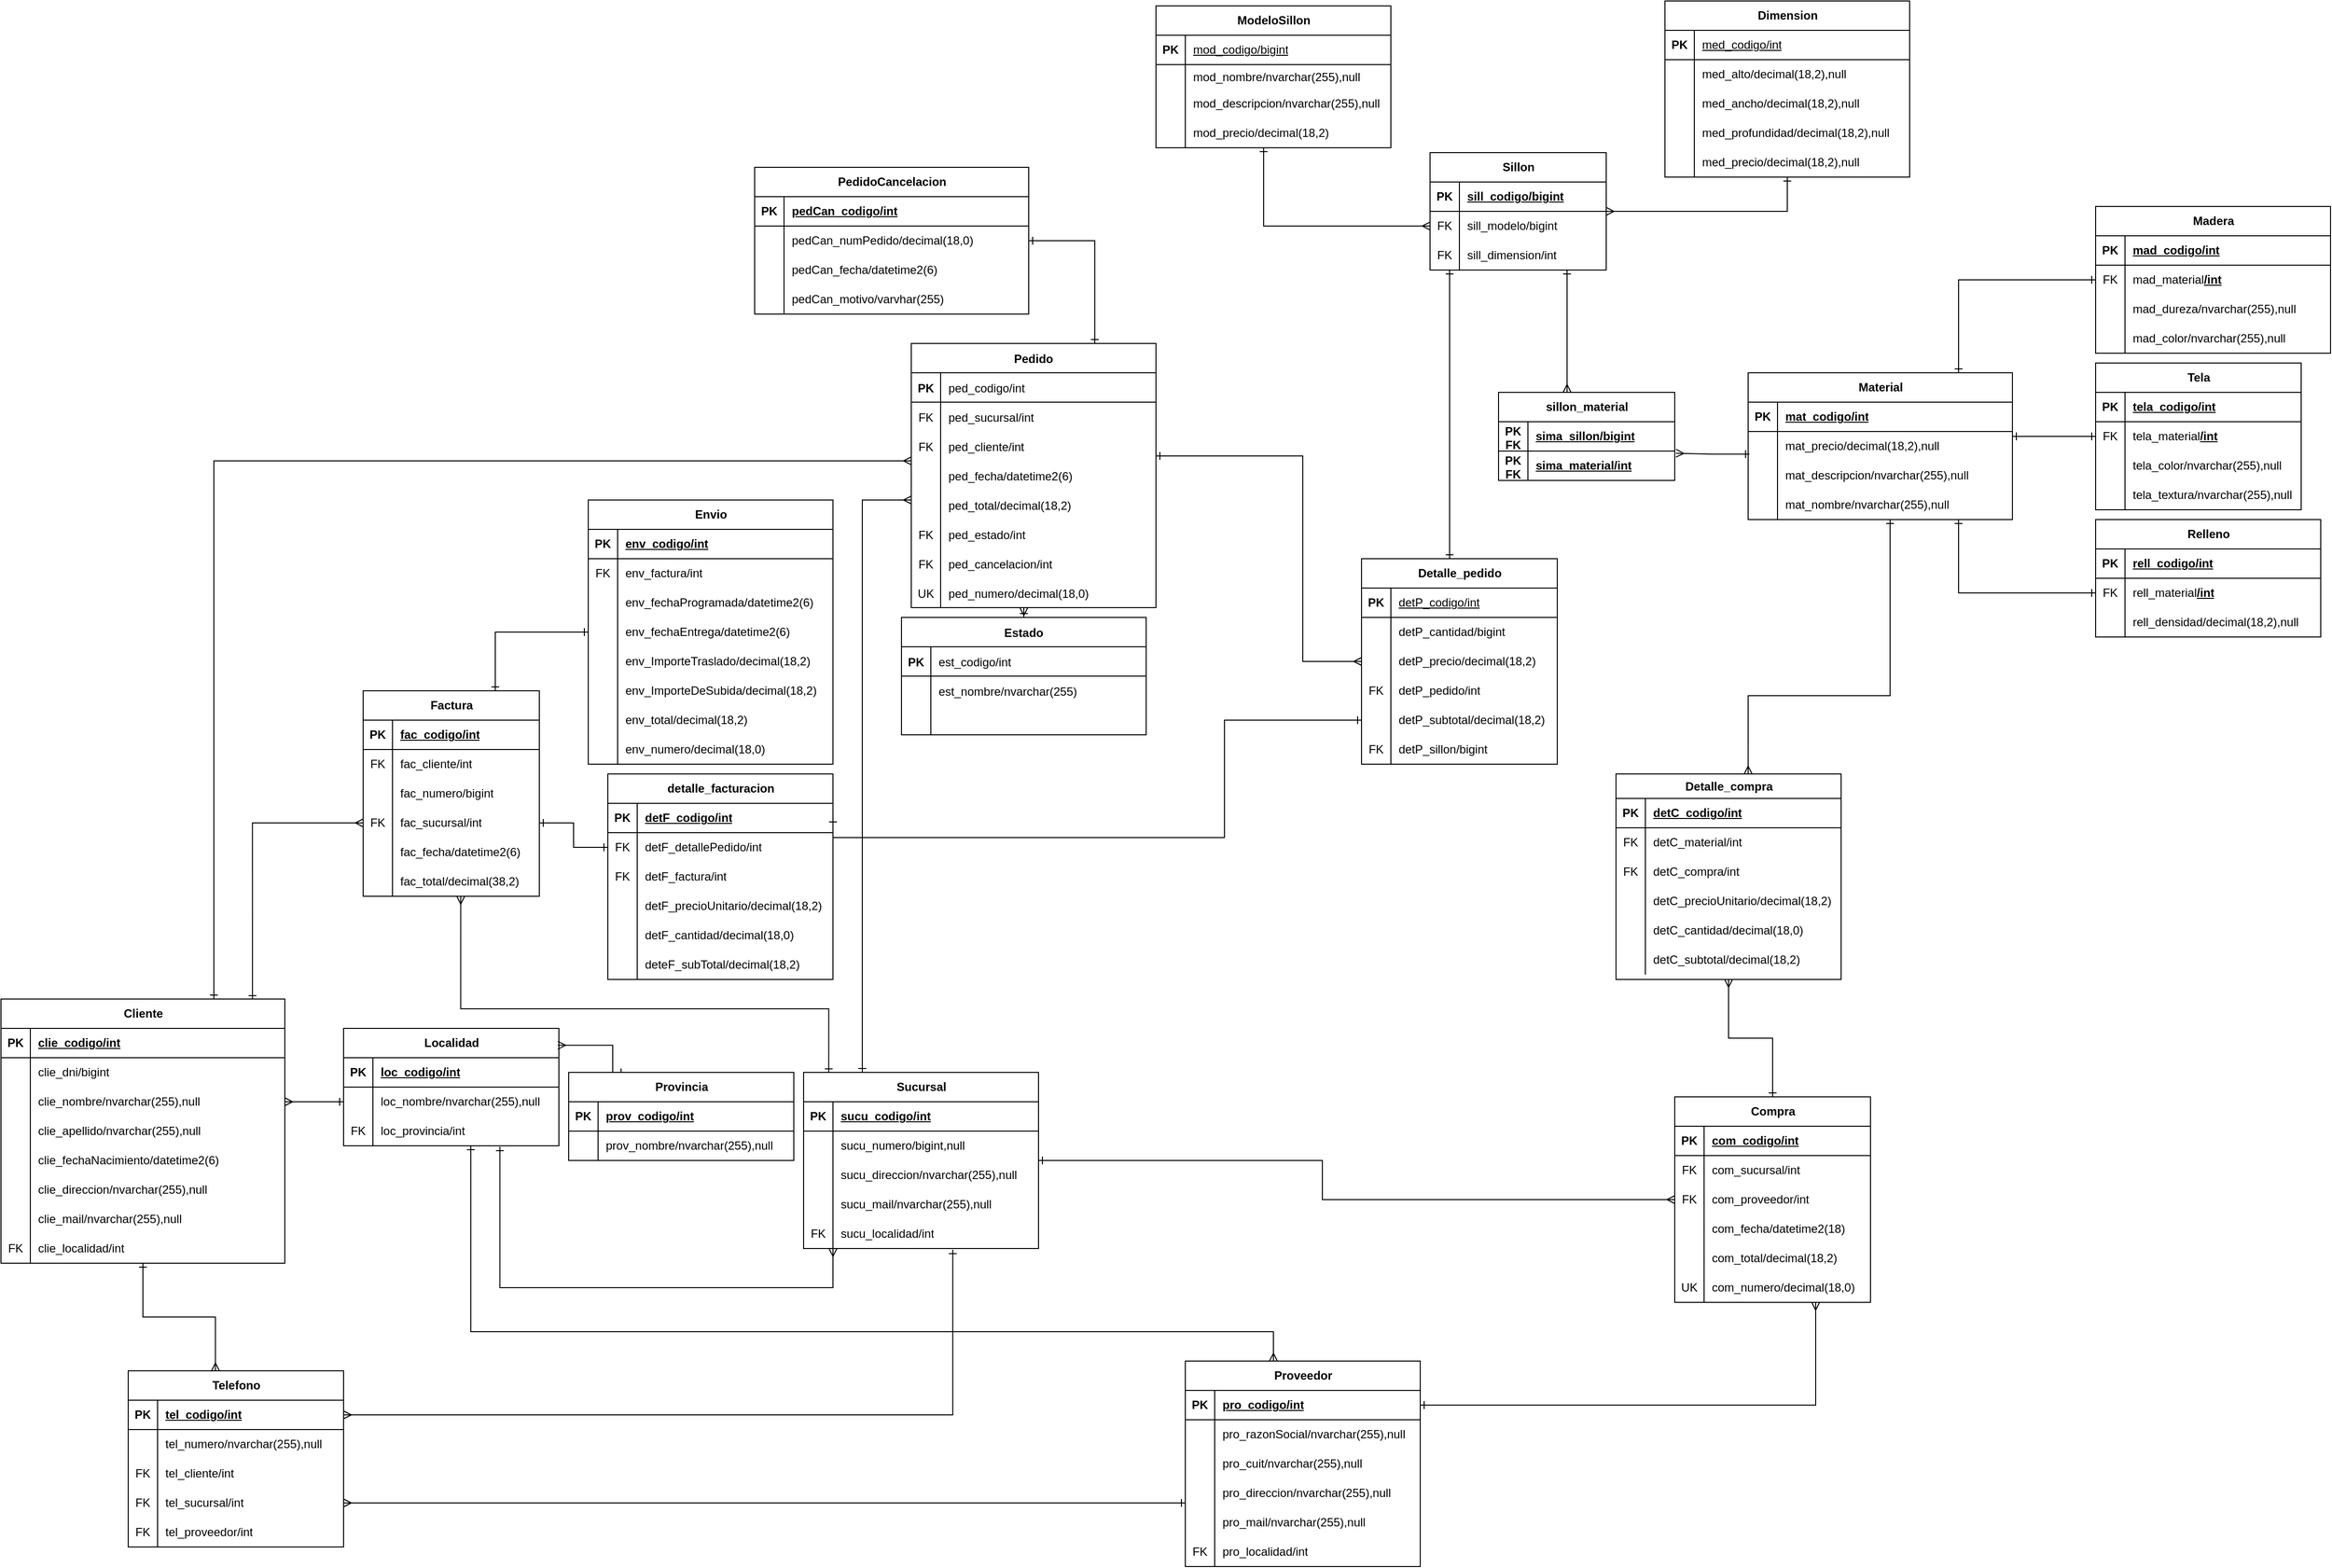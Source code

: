 <mxfile version="27.1.6">
  <diagram id="R2lEEEUBdFMjLlhIrx00" name="Page-1">
    <mxGraphModel dx="1956" dy="1677" grid="1" gridSize="10" guides="1" tooltips="1" connect="1" arrows="1" fold="1" page="1" pageScale="1" pageWidth="850" pageHeight="1100" math="0" shadow="0" extFonts="Permanent Marker^https://fonts.googleapis.com/css?family=Permanent+Marker">
      <root>
        <mxCell id="0" />
        <mxCell id="1" parent="0" />
        <mxCell id="C-vyLk0tnHw3VtMMgP7b-13" value="Pedido" style="shape=table;startSize=30;container=1;collapsible=1;childLayout=tableLayout;fixedRows=1;rowLines=0;fontStyle=1;align=center;resizeLast=1;" parent="1" vertex="1">
          <mxGeometry x="280" y="120" width="250" height="270" as="geometry" />
        </mxCell>
        <mxCell id="C-vyLk0tnHw3VtMMgP7b-14" value="" style="shape=partialRectangle;collapsible=0;dropTarget=0;pointerEvents=0;fillColor=none;points=[[0,0.5],[1,0.5]];portConstraint=eastwest;top=0;left=0;right=0;bottom=1;" parent="C-vyLk0tnHw3VtMMgP7b-13" vertex="1">
          <mxGeometry y="30" width="250" height="30" as="geometry" />
        </mxCell>
        <mxCell id="C-vyLk0tnHw3VtMMgP7b-15" value="PK" style="shape=partialRectangle;overflow=hidden;connectable=0;fillColor=none;top=0;left=0;bottom=0;right=0;fontStyle=1;" parent="C-vyLk0tnHw3VtMMgP7b-14" vertex="1">
          <mxGeometry width="30" height="30" as="geometry">
            <mxRectangle width="30" height="30" as="alternateBounds" />
          </mxGeometry>
        </mxCell>
        <mxCell id="C-vyLk0tnHw3VtMMgP7b-16" value="ped_codigo/int" style="shape=partialRectangle;overflow=hidden;connectable=0;fillColor=none;top=0;left=0;bottom=0;right=0;align=left;spacingLeft=6;fontStyle=0;" parent="C-vyLk0tnHw3VtMMgP7b-14" vertex="1">
          <mxGeometry x="30" width="220" height="30" as="geometry">
            <mxRectangle width="220" height="30" as="alternateBounds" />
          </mxGeometry>
        </mxCell>
        <mxCell id="C-vyLk0tnHw3VtMMgP7b-17" value="" style="shape=partialRectangle;collapsible=0;dropTarget=0;pointerEvents=0;fillColor=none;points=[[0,0.5],[1,0.5]];portConstraint=eastwest;top=0;left=0;right=0;bottom=0;" parent="C-vyLk0tnHw3VtMMgP7b-13" vertex="1">
          <mxGeometry y="60" width="250" height="30" as="geometry" />
        </mxCell>
        <mxCell id="C-vyLk0tnHw3VtMMgP7b-18" value="FK" style="shape=partialRectangle;overflow=hidden;connectable=0;fillColor=none;top=0;left=0;bottom=0;right=0;" parent="C-vyLk0tnHw3VtMMgP7b-17" vertex="1">
          <mxGeometry width="30" height="30" as="geometry">
            <mxRectangle width="30" height="30" as="alternateBounds" />
          </mxGeometry>
        </mxCell>
        <mxCell id="C-vyLk0tnHw3VtMMgP7b-19" value="ped_sucursal/int" style="shape=partialRectangle;overflow=hidden;connectable=0;fillColor=none;top=0;left=0;bottom=0;right=0;align=left;spacingLeft=6;" parent="C-vyLk0tnHw3VtMMgP7b-17" vertex="1">
          <mxGeometry x="30" width="220" height="30" as="geometry">
            <mxRectangle width="220" height="30" as="alternateBounds" />
          </mxGeometry>
        </mxCell>
        <mxCell id="luTgYCqqgNmkeaVGxmQD-13" value="" style="shape=partialRectangle;collapsible=0;dropTarget=0;pointerEvents=0;fillColor=none;points=[[0,0.5],[1,0.5]];portConstraint=eastwest;top=0;left=0;right=0;bottom=0;" parent="C-vyLk0tnHw3VtMMgP7b-13" vertex="1">
          <mxGeometry y="90" width="250" height="30" as="geometry" />
        </mxCell>
        <mxCell id="luTgYCqqgNmkeaVGxmQD-14" value="FK" style="shape=partialRectangle;overflow=hidden;connectable=0;fillColor=none;top=0;left=0;bottom=0;right=0;" parent="luTgYCqqgNmkeaVGxmQD-13" vertex="1">
          <mxGeometry width="30" height="30" as="geometry">
            <mxRectangle width="30" height="30" as="alternateBounds" />
          </mxGeometry>
        </mxCell>
        <mxCell id="luTgYCqqgNmkeaVGxmQD-15" value="ped_cliente/int" style="shape=partialRectangle;overflow=hidden;connectable=0;fillColor=none;top=0;left=0;bottom=0;right=0;align=left;spacingLeft=6;" parent="luTgYCqqgNmkeaVGxmQD-13" vertex="1">
          <mxGeometry x="30" width="220" height="30" as="geometry">
            <mxRectangle width="220" height="30" as="alternateBounds" />
          </mxGeometry>
        </mxCell>
        <mxCell id="luTgYCqqgNmkeaVGxmQD-16" value="" style="shape=partialRectangle;collapsible=0;dropTarget=0;pointerEvents=0;fillColor=none;points=[[0,0.5],[1,0.5]];portConstraint=eastwest;top=0;left=0;right=0;bottom=0;" parent="C-vyLk0tnHw3VtMMgP7b-13" vertex="1">
          <mxGeometry y="120" width="250" height="30" as="geometry" />
        </mxCell>
        <mxCell id="luTgYCqqgNmkeaVGxmQD-17" value="" style="shape=partialRectangle;overflow=hidden;connectable=0;fillColor=none;top=0;left=0;bottom=0;right=0;" parent="luTgYCqqgNmkeaVGxmQD-16" vertex="1">
          <mxGeometry width="30" height="30" as="geometry">
            <mxRectangle width="30" height="30" as="alternateBounds" />
          </mxGeometry>
        </mxCell>
        <mxCell id="luTgYCqqgNmkeaVGxmQD-18" value="ped_fecha/datetime2(6)" style="shape=partialRectangle;overflow=hidden;connectable=0;fillColor=none;top=0;left=0;bottom=0;right=0;align=left;spacingLeft=6;" parent="luTgYCqqgNmkeaVGxmQD-16" vertex="1">
          <mxGeometry x="30" width="220" height="30" as="geometry">
            <mxRectangle width="220" height="30" as="alternateBounds" />
          </mxGeometry>
        </mxCell>
        <mxCell id="luTgYCqqgNmkeaVGxmQD-19" value="" style="shape=partialRectangle;collapsible=0;dropTarget=0;pointerEvents=0;fillColor=none;points=[[0,0.5],[1,0.5]];portConstraint=eastwest;top=0;left=0;right=0;bottom=0;" parent="C-vyLk0tnHw3VtMMgP7b-13" vertex="1">
          <mxGeometry y="150" width="250" height="30" as="geometry" />
        </mxCell>
        <mxCell id="luTgYCqqgNmkeaVGxmQD-20" value="" style="shape=partialRectangle;overflow=hidden;connectable=0;fillColor=none;top=0;left=0;bottom=0;right=0;" parent="luTgYCqqgNmkeaVGxmQD-19" vertex="1">
          <mxGeometry width="30" height="30" as="geometry">
            <mxRectangle width="30" height="30" as="alternateBounds" />
          </mxGeometry>
        </mxCell>
        <mxCell id="luTgYCqqgNmkeaVGxmQD-21" value="ped_total/decimal(18,2)" style="shape=partialRectangle;overflow=hidden;connectable=0;fillColor=none;top=0;left=0;bottom=0;right=0;align=left;spacingLeft=6;" parent="luTgYCqqgNmkeaVGxmQD-19" vertex="1">
          <mxGeometry x="30" width="220" height="30" as="geometry">
            <mxRectangle width="220" height="30" as="alternateBounds" />
          </mxGeometry>
        </mxCell>
        <mxCell id="0fOlmkj6fW9nOgeDnhC2-4" value="" style="shape=partialRectangle;collapsible=0;dropTarget=0;pointerEvents=0;fillColor=none;points=[[0,0.5],[1,0.5]];portConstraint=eastwest;top=0;left=0;right=0;bottom=0;" parent="C-vyLk0tnHw3VtMMgP7b-13" vertex="1">
          <mxGeometry y="180" width="250" height="30" as="geometry" />
        </mxCell>
        <mxCell id="0fOlmkj6fW9nOgeDnhC2-5" value="FK" style="shape=partialRectangle;overflow=hidden;connectable=0;fillColor=none;top=0;left=0;bottom=0;right=0;" parent="0fOlmkj6fW9nOgeDnhC2-4" vertex="1">
          <mxGeometry width="30" height="30" as="geometry">
            <mxRectangle width="30" height="30" as="alternateBounds" />
          </mxGeometry>
        </mxCell>
        <mxCell id="0fOlmkj6fW9nOgeDnhC2-6" value="ped_estado/int" style="shape=partialRectangle;overflow=hidden;connectable=0;fillColor=none;top=0;left=0;bottom=0;right=0;align=left;spacingLeft=6;" parent="0fOlmkj6fW9nOgeDnhC2-4" vertex="1">
          <mxGeometry x="30" width="220" height="30" as="geometry">
            <mxRectangle width="220" height="30" as="alternateBounds" />
          </mxGeometry>
        </mxCell>
        <mxCell id="0fOlmkj6fW9nOgeDnhC2-7" value="" style="shape=partialRectangle;collapsible=0;dropTarget=0;pointerEvents=0;fillColor=none;points=[[0,0.5],[1,0.5]];portConstraint=eastwest;top=0;left=0;right=0;bottom=0;" parent="C-vyLk0tnHw3VtMMgP7b-13" vertex="1">
          <mxGeometry y="210" width="250" height="30" as="geometry" />
        </mxCell>
        <mxCell id="0fOlmkj6fW9nOgeDnhC2-8" value="FK" style="shape=partialRectangle;overflow=hidden;connectable=0;fillColor=none;top=0;left=0;bottom=0;right=0;" parent="0fOlmkj6fW9nOgeDnhC2-7" vertex="1">
          <mxGeometry width="30" height="30" as="geometry">
            <mxRectangle width="30" height="30" as="alternateBounds" />
          </mxGeometry>
        </mxCell>
        <mxCell id="0fOlmkj6fW9nOgeDnhC2-9" value="ped_cancelacion/int" style="shape=partialRectangle;overflow=hidden;connectable=0;fillColor=none;top=0;left=0;bottom=0;right=0;align=left;spacingLeft=6;" parent="0fOlmkj6fW9nOgeDnhC2-7" vertex="1">
          <mxGeometry x="30" width="220" height="30" as="geometry">
            <mxRectangle width="220" height="30" as="alternateBounds" />
          </mxGeometry>
        </mxCell>
        <mxCell id="qzwzNF4WhifkzJKLxQlq-1" value="" style="shape=partialRectangle;collapsible=0;dropTarget=0;pointerEvents=0;fillColor=none;points=[[0,0.5],[1,0.5]];portConstraint=eastwest;top=0;left=0;right=0;bottom=0;" parent="C-vyLk0tnHw3VtMMgP7b-13" vertex="1">
          <mxGeometry y="240" width="250" height="30" as="geometry" />
        </mxCell>
        <mxCell id="qzwzNF4WhifkzJKLxQlq-2" value="UK" style="shape=partialRectangle;overflow=hidden;connectable=0;fillColor=none;top=0;left=0;bottom=0;right=0;" parent="qzwzNF4WhifkzJKLxQlq-1" vertex="1">
          <mxGeometry width="30" height="30" as="geometry">
            <mxRectangle width="30" height="30" as="alternateBounds" />
          </mxGeometry>
        </mxCell>
        <mxCell id="qzwzNF4WhifkzJKLxQlq-3" value="ped_numero/decimal(18,0)" style="shape=partialRectangle;overflow=hidden;connectable=0;fillColor=none;top=0;left=0;bottom=0;right=0;align=left;spacingLeft=6;" parent="qzwzNF4WhifkzJKLxQlq-1" vertex="1">
          <mxGeometry x="30" width="220" height="30" as="geometry">
            <mxRectangle width="220" height="30" as="alternateBounds" />
          </mxGeometry>
        </mxCell>
        <mxCell id="ROJIp90O0yNGjSjC_uX5-18" style="edgeStyle=orthogonalEdgeStyle;rounded=0;orthogonalLoop=1;jettySize=auto;html=1;exitX=0.45;exitY=0;exitDx=0;exitDy=0;endArrow=ERone;endFill=0;startArrow=ERone;startFill=0;exitPerimeter=0;" parent="1" source="luTgYCqqgNmkeaVGxmQD-34" target="ROJIp90O0yNGjSjC_uX5-2" edge="1">
          <mxGeometry relative="1" as="geometry">
            <Array as="points">
              <mxPoint x="830" y="120" />
              <mxPoint x="830" y="120" />
            </Array>
          </mxGeometry>
        </mxCell>
        <mxCell id="luTgYCqqgNmkeaVGxmQD-34" value="Detalle_pedido" style="shape=table;startSize=30;container=1;collapsible=1;childLayout=tableLayout;fixedRows=1;rowLines=0;fontStyle=1;align=center;resizeLast=1;html=1;" parent="1" vertex="1">
          <mxGeometry x="740" y="340" width="200" height="210" as="geometry" />
        </mxCell>
        <mxCell id="luTgYCqqgNmkeaVGxmQD-35" value="" style="shape=tableRow;horizontal=0;startSize=0;swimlaneHead=0;swimlaneBody=0;fillColor=none;collapsible=0;dropTarget=0;points=[[0,0.5],[1,0.5]];portConstraint=eastwest;top=0;left=0;right=0;bottom=1;" parent="luTgYCqqgNmkeaVGxmQD-34" vertex="1">
          <mxGeometry y="30" width="200" height="30" as="geometry" />
        </mxCell>
        <mxCell id="luTgYCqqgNmkeaVGxmQD-36" value="PK" style="shape=partialRectangle;connectable=0;fillColor=none;top=0;left=0;bottom=0;right=0;fontStyle=1;overflow=hidden;whiteSpace=wrap;html=1;" parent="luTgYCqqgNmkeaVGxmQD-35" vertex="1">
          <mxGeometry width="30" height="30" as="geometry">
            <mxRectangle width="30" height="30" as="alternateBounds" />
          </mxGeometry>
        </mxCell>
        <mxCell id="luTgYCqqgNmkeaVGxmQD-37" value="&lt;span style=&quot;font-weight: normal;&quot;&gt;d&lt;span style=&quot;background-color: transparent; color: light-dark(rgb(0, 0, 0), rgb(255, 255, 255));&quot;&gt;etP_codigo/int&lt;/span&gt;&lt;/span&gt;" style="shape=partialRectangle;connectable=0;fillColor=none;top=0;left=0;bottom=0;right=0;align=left;spacingLeft=6;fontStyle=5;overflow=hidden;whiteSpace=wrap;html=1;" parent="luTgYCqqgNmkeaVGxmQD-35" vertex="1">
          <mxGeometry x="30" width="170" height="30" as="geometry">
            <mxRectangle width="170" height="30" as="alternateBounds" />
          </mxGeometry>
        </mxCell>
        <mxCell id="luTgYCqqgNmkeaVGxmQD-47" value="" style="shape=tableRow;horizontal=0;startSize=0;swimlaneHead=0;swimlaneBody=0;fillColor=none;collapsible=0;dropTarget=0;points=[[0,0.5],[1,0.5]];portConstraint=eastwest;top=0;left=0;right=0;bottom=0;" parent="luTgYCqqgNmkeaVGxmQD-34" vertex="1">
          <mxGeometry y="60" width="200" height="30" as="geometry" />
        </mxCell>
        <mxCell id="luTgYCqqgNmkeaVGxmQD-48" value="" style="shape=partialRectangle;connectable=0;fillColor=none;top=0;left=0;bottom=0;right=0;editable=1;overflow=hidden;whiteSpace=wrap;html=1;" parent="luTgYCqqgNmkeaVGxmQD-47" vertex="1">
          <mxGeometry width="30" height="30" as="geometry">
            <mxRectangle width="30" height="30" as="alternateBounds" />
          </mxGeometry>
        </mxCell>
        <mxCell id="luTgYCqqgNmkeaVGxmQD-49" value="detP_cantidad/bigint" style="shape=partialRectangle;connectable=0;fillColor=none;top=0;left=0;bottom=0;right=0;align=left;spacingLeft=6;overflow=hidden;whiteSpace=wrap;html=1;" parent="luTgYCqqgNmkeaVGxmQD-47" vertex="1">
          <mxGeometry x="30" width="170" height="30" as="geometry">
            <mxRectangle width="170" height="30" as="alternateBounds" />
          </mxGeometry>
        </mxCell>
        <mxCell id="luTgYCqqgNmkeaVGxmQD-50" value="" style="shape=tableRow;horizontal=0;startSize=0;swimlaneHead=0;swimlaneBody=0;fillColor=none;collapsible=0;dropTarget=0;points=[[0,0.5],[1,0.5]];portConstraint=eastwest;top=0;left=0;right=0;bottom=0;" parent="luTgYCqqgNmkeaVGxmQD-34" vertex="1">
          <mxGeometry y="90" width="200" height="30" as="geometry" />
        </mxCell>
        <mxCell id="luTgYCqqgNmkeaVGxmQD-51" value="" style="shape=partialRectangle;connectable=0;fillColor=none;top=0;left=0;bottom=0;right=0;editable=1;overflow=hidden;whiteSpace=wrap;html=1;" parent="luTgYCqqgNmkeaVGxmQD-50" vertex="1">
          <mxGeometry width="30" height="30" as="geometry">
            <mxRectangle width="30" height="30" as="alternateBounds" />
          </mxGeometry>
        </mxCell>
        <mxCell id="luTgYCqqgNmkeaVGxmQD-52" value="detP_precio/decimal(18,2)" style="shape=partialRectangle;connectable=0;fillColor=none;top=0;left=0;bottom=0;right=0;align=left;spacingLeft=6;overflow=hidden;whiteSpace=wrap;html=1;" parent="luTgYCqqgNmkeaVGxmQD-50" vertex="1">
          <mxGeometry x="30" width="170" height="30" as="geometry">
            <mxRectangle width="170" height="30" as="alternateBounds" />
          </mxGeometry>
        </mxCell>
        <mxCell id="0fOlmkj6fW9nOgeDnhC2-1" value="" style="shape=tableRow;horizontal=0;startSize=0;swimlaneHead=0;swimlaneBody=0;fillColor=none;collapsible=0;dropTarget=0;points=[[0,0.5],[1,0.5]];portConstraint=eastwest;top=0;left=0;right=0;bottom=0;" parent="luTgYCqqgNmkeaVGxmQD-34" vertex="1">
          <mxGeometry y="120" width="200" height="30" as="geometry" />
        </mxCell>
        <mxCell id="0fOlmkj6fW9nOgeDnhC2-2" value="FK" style="shape=partialRectangle;connectable=0;fillColor=none;top=0;left=0;bottom=0;right=0;editable=1;overflow=hidden;whiteSpace=wrap;html=1;" parent="0fOlmkj6fW9nOgeDnhC2-1" vertex="1">
          <mxGeometry width="30" height="30" as="geometry">
            <mxRectangle width="30" height="30" as="alternateBounds" />
          </mxGeometry>
        </mxCell>
        <mxCell id="0fOlmkj6fW9nOgeDnhC2-3" value="detP_pedido/int" style="shape=partialRectangle;connectable=0;fillColor=none;top=0;left=0;bottom=0;right=0;align=left;spacingLeft=6;overflow=hidden;whiteSpace=wrap;html=1;" parent="0fOlmkj6fW9nOgeDnhC2-1" vertex="1">
          <mxGeometry x="30" width="170" height="30" as="geometry">
            <mxRectangle width="170" height="30" as="alternateBounds" />
          </mxGeometry>
        </mxCell>
        <mxCell id="luTgYCqqgNmkeaVGxmQD-53" value="" style="shape=tableRow;horizontal=0;startSize=0;swimlaneHead=0;swimlaneBody=0;fillColor=none;collapsible=0;dropTarget=0;points=[[0,0.5],[1,0.5]];portConstraint=eastwest;top=0;left=0;right=0;bottom=0;" parent="luTgYCqqgNmkeaVGxmQD-34" vertex="1">
          <mxGeometry y="150" width="200" height="30" as="geometry" />
        </mxCell>
        <mxCell id="luTgYCqqgNmkeaVGxmQD-54" value="" style="shape=partialRectangle;connectable=0;fillColor=none;top=0;left=0;bottom=0;right=0;editable=1;overflow=hidden;whiteSpace=wrap;html=1;" parent="luTgYCqqgNmkeaVGxmQD-53" vertex="1">
          <mxGeometry width="30" height="30" as="geometry">
            <mxRectangle width="30" height="30" as="alternateBounds" />
          </mxGeometry>
        </mxCell>
        <mxCell id="luTgYCqqgNmkeaVGxmQD-55" value="detP_subtotal/decimal(18,2)" style="shape=partialRectangle;connectable=0;fillColor=none;top=0;left=0;bottom=0;right=0;align=left;spacingLeft=6;overflow=hidden;whiteSpace=wrap;html=1;" parent="luTgYCqqgNmkeaVGxmQD-53" vertex="1">
          <mxGeometry x="30" width="170" height="30" as="geometry">
            <mxRectangle width="170" height="30" as="alternateBounds" />
          </mxGeometry>
        </mxCell>
        <mxCell id="ROJIp90O0yNGjSjC_uX5-15" value="" style="shape=tableRow;horizontal=0;startSize=0;swimlaneHead=0;swimlaneBody=0;fillColor=none;collapsible=0;dropTarget=0;points=[[0,0.5],[1,0.5]];portConstraint=eastwest;top=0;left=0;right=0;bottom=0;" parent="luTgYCqqgNmkeaVGxmQD-34" vertex="1">
          <mxGeometry y="180" width="200" height="30" as="geometry" />
        </mxCell>
        <mxCell id="ROJIp90O0yNGjSjC_uX5-16" value="FK" style="shape=partialRectangle;connectable=0;fillColor=none;top=0;left=0;bottom=0;right=0;editable=1;overflow=hidden;whiteSpace=wrap;html=1;" parent="ROJIp90O0yNGjSjC_uX5-15" vertex="1">
          <mxGeometry width="30" height="30" as="geometry">
            <mxRectangle width="30" height="30" as="alternateBounds" />
          </mxGeometry>
        </mxCell>
        <mxCell id="ROJIp90O0yNGjSjC_uX5-17" value="detP_sillon/bigint" style="shape=partialRectangle;connectable=0;fillColor=none;top=0;left=0;bottom=0;right=0;align=left;spacingLeft=6;overflow=hidden;whiteSpace=wrap;html=1;" parent="ROJIp90O0yNGjSjC_uX5-15" vertex="1">
          <mxGeometry x="30" width="170" height="30" as="geometry">
            <mxRectangle width="170" height="30" as="alternateBounds" />
          </mxGeometry>
        </mxCell>
        <mxCell id="luTgYCqqgNmkeaVGxmQD-56" value="ModeloSillon" style="shape=table;startSize=30;container=1;collapsible=1;childLayout=tableLayout;fixedRows=1;rowLines=0;fontStyle=1;align=center;resizeLast=1;html=1;" parent="1" vertex="1">
          <mxGeometry x="530" y="-225" width="240" height="145" as="geometry" />
        </mxCell>
        <mxCell id="luTgYCqqgNmkeaVGxmQD-57" value="" style="shape=tableRow;horizontal=0;startSize=0;swimlaneHead=0;swimlaneBody=0;fillColor=none;collapsible=0;dropTarget=0;points=[[0,0.5],[1,0.5]];portConstraint=eastwest;top=0;left=0;right=0;bottom=1;" parent="luTgYCqqgNmkeaVGxmQD-56" vertex="1">
          <mxGeometry y="30" width="240" height="30" as="geometry" />
        </mxCell>
        <mxCell id="luTgYCqqgNmkeaVGxmQD-58" value="PK" style="shape=partialRectangle;connectable=0;fillColor=none;top=0;left=0;bottom=0;right=0;fontStyle=1;overflow=hidden;whiteSpace=wrap;html=1;" parent="luTgYCqqgNmkeaVGxmQD-57" vertex="1">
          <mxGeometry width="30" height="30" as="geometry">
            <mxRectangle width="30" height="30" as="alternateBounds" />
          </mxGeometry>
        </mxCell>
        <mxCell id="luTgYCqqgNmkeaVGxmQD-59" value="&lt;span style=&quot;font-weight: normal;&quot;&gt;mod_codigo/bigint&lt;/span&gt;" style="shape=partialRectangle;connectable=0;fillColor=none;top=0;left=0;bottom=0;right=0;align=left;spacingLeft=6;fontStyle=5;overflow=hidden;whiteSpace=wrap;html=1;" parent="luTgYCqqgNmkeaVGxmQD-57" vertex="1">
          <mxGeometry x="30" width="210" height="30" as="geometry">
            <mxRectangle width="210" height="30" as="alternateBounds" />
          </mxGeometry>
        </mxCell>
        <mxCell id="luTgYCqqgNmkeaVGxmQD-60" value="" style="shape=tableRow;horizontal=0;startSize=0;swimlaneHead=0;swimlaneBody=0;fillColor=none;collapsible=0;dropTarget=0;points=[[0,0.5],[1,0.5]];portConstraint=eastwest;top=0;left=0;right=0;bottom=0;" parent="luTgYCqqgNmkeaVGxmQD-56" vertex="1">
          <mxGeometry y="60" width="240" height="25" as="geometry" />
        </mxCell>
        <mxCell id="luTgYCqqgNmkeaVGxmQD-61" value="" style="shape=partialRectangle;connectable=0;fillColor=none;top=0;left=0;bottom=0;right=0;editable=1;overflow=hidden;whiteSpace=wrap;html=1;" parent="luTgYCqqgNmkeaVGxmQD-60" vertex="1">
          <mxGeometry width="30" height="25" as="geometry">
            <mxRectangle width="30" height="25" as="alternateBounds" />
          </mxGeometry>
        </mxCell>
        <mxCell id="luTgYCqqgNmkeaVGxmQD-62" value="mod_nombre/nvarchar(255),null" style="shape=partialRectangle;connectable=0;fillColor=none;top=0;left=0;bottom=0;right=0;align=left;spacingLeft=6;overflow=hidden;whiteSpace=wrap;html=1;" parent="luTgYCqqgNmkeaVGxmQD-60" vertex="1">
          <mxGeometry x="30" width="210" height="25" as="geometry">
            <mxRectangle width="210" height="25" as="alternateBounds" />
          </mxGeometry>
        </mxCell>
        <mxCell id="luTgYCqqgNmkeaVGxmQD-63" value="" style="shape=tableRow;horizontal=0;startSize=0;swimlaneHead=0;swimlaneBody=0;fillColor=none;collapsible=0;dropTarget=0;points=[[0,0.5],[1,0.5]];portConstraint=eastwest;top=0;left=0;right=0;bottom=0;" parent="luTgYCqqgNmkeaVGxmQD-56" vertex="1">
          <mxGeometry y="85" width="240" height="30" as="geometry" />
        </mxCell>
        <mxCell id="luTgYCqqgNmkeaVGxmQD-64" value="" style="shape=partialRectangle;connectable=0;fillColor=none;top=0;left=0;bottom=0;right=0;editable=1;overflow=hidden;whiteSpace=wrap;html=1;" parent="luTgYCqqgNmkeaVGxmQD-63" vertex="1">
          <mxGeometry width="30" height="30" as="geometry">
            <mxRectangle width="30" height="30" as="alternateBounds" />
          </mxGeometry>
        </mxCell>
        <mxCell id="luTgYCqqgNmkeaVGxmQD-65" value="mod_descripcion/nvarchar(255),null" style="shape=partialRectangle;connectable=0;fillColor=none;top=0;left=0;bottom=0;right=0;align=left;spacingLeft=6;overflow=hidden;whiteSpace=wrap;html=1;" parent="luTgYCqqgNmkeaVGxmQD-63" vertex="1">
          <mxGeometry x="30" width="210" height="30" as="geometry">
            <mxRectangle width="210" height="30" as="alternateBounds" />
          </mxGeometry>
        </mxCell>
        <mxCell id="luTgYCqqgNmkeaVGxmQD-66" value="" style="shape=tableRow;horizontal=0;startSize=0;swimlaneHead=0;swimlaneBody=0;fillColor=none;collapsible=0;dropTarget=0;points=[[0,0.5],[1,0.5]];portConstraint=eastwest;top=0;left=0;right=0;bottom=0;" parent="luTgYCqqgNmkeaVGxmQD-56" vertex="1">
          <mxGeometry y="115" width="240" height="30" as="geometry" />
        </mxCell>
        <mxCell id="luTgYCqqgNmkeaVGxmQD-67" value="" style="shape=partialRectangle;connectable=0;fillColor=none;top=0;left=0;bottom=0;right=0;editable=1;overflow=hidden;whiteSpace=wrap;html=1;" parent="luTgYCqqgNmkeaVGxmQD-66" vertex="1">
          <mxGeometry width="30" height="30" as="geometry">
            <mxRectangle width="30" height="30" as="alternateBounds" />
          </mxGeometry>
        </mxCell>
        <mxCell id="luTgYCqqgNmkeaVGxmQD-68" value="mod_precio/decimal(18,2)" style="shape=partialRectangle;connectable=0;fillColor=none;top=0;left=0;bottom=0;right=0;align=left;spacingLeft=6;overflow=hidden;whiteSpace=wrap;html=1;" parent="luTgYCqqgNmkeaVGxmQD-66" vertex="1">
          <mxGeometry x="30" width="210" height="30" as="geometry">
            <mxRectangle width="210" height="30" as="alternateBounds" />
          </mxGeometry>
        </mxCell>
        <mxCell id="luTgYCqqgNmkeaVGxmQD-69" style="rounded=0;orthogonalLoop=1;jettySize=auto;html=1;elbow=vertical;endArrow=ERmany;endFill=0;edgeStyle=orthogonalEdgeStyle;startArrow=ERone;startFill=0;" parent="1" source="luTgYCqqgNmkeaVGxmQD-56" target="ROJIp90O0yNGjSjC_uX5-2" edge="1">
          <mxGeometry relative="1" as="geometry">
            <Array as="points">
              <mxPoint x="640" />
            </Array>
          </mxGeometry>
        </mxCell>
        <mxCell id="luTgYCqqgNmkeaVGxmQD-70" style="edgeStyle=orthogonalEdgeStyle;rounded=0;orthogonalLoop=1;jettySize=auto;html=1;endArrow=ERone;endFill=0;startArrow=ERmany;startFill=0;" parent="1" source="luTgYCqqgNmkeaVGxmQD-34" edge="1">
          <mxGeometry relative="1" as="geometry">
            <mxPoint x="650" y="235" as="sourcePoint" />
            <mxPoint x="530" y="235" as="targetPoint" />
            <Array as="points">
              <mxPoint x="680" y="445" />
              <mxPoint x="680" y="235" />
            </Array>
          </mxGeometry>
        </mxCell>
        <mxCell id="luTgYCqqgNmkeaVGxmQD-71" value="Dimension" style="shape=table;startSize=30;container=1;collapsible=1;childLayout=tableLayout;fixedRows=1;rowLines=0;fontStyle=1;align=center;resizeLast=1;html=1;" parent="1" vertex="1">
          <mxGeometry x="1050" y="-230" width="250" height="180" as="geometry" />
        </mxCell>
        <mxCell id="luTgYCqqgNmkeaVGxmQD-72" value="" style="shape=tableRow;horizontal=0;startSize=0;swimlaneHead=0;swimlaneBody=0;fillColor=none;collapsible=0;dropTarget=0;points=[[0,0.5],[1,0.5]];portConstraint=eastwest;top=0;left=0;right=0;bottom=1;" parent="luTgYCqqgNmkeaVGxmQD-71" vertex="1">
          <mxGeometry y="30" width="250" height="30" as="geometry" />
        </mxCell>
        <mxCell id="luTgYCqqgNmkeaVGxmQD-73" value="PK" style="shape=partialRectangle;connectable=0;fillColor=none;top=0;left=0;bottom=0;right=0;fontStyle=1;overflow=hidden;whiteSpace=wrap;html=1;" parent="luTgYCqqgNmkeaVGxmQD-72" vertex="1">
          <mxGeometry width="30" height="30" as="geometry">
            <mxRectangle width="30" height="30" as="alternateBounds" />
          </mxGeometry>
        </mxCell>
        <mxCell id="luTgYCqqgNmkeaVGxmQD-74" value="&lt;span style=&quot;font-weight: normal;&quot;&gt;med_codigo/int&lt;/span&gt;" style="shape=partialRectangle;connectable=0;fillColor=none;top=0;left=0;bottom=0;right=0;align=left;spacingLeft=6;fontStyle=5;overflow=hidden;whiteSpace=wrap;html=1;" parent="luTgYCqqgNmkeaVGxmQD-72" vertex="1">
          <mxGeometry x="30" width="220" height="30" as="geometry">
            <mxRectangle width="220" height="30" as="alternateBounds" />
          </mxGeometry>
        </mxCell>
        <mxCell id="luTgYCqqgNmkeaVGxmQD-75" value="" style="shape=tableRow;horizontal=0;startSize=0;swimlaneHead=0;swimlaneBody=0;fillColor=none;collapsible=0;dropTarget=0;points=[[0,0.5],[1,0.5]];portConstraint=eastwest;top=0;left=0;right=0;bottom=0;" parent="luTgYCqqgNmkeaVGxmQD-71" vertex="1">
          <mxGeometry y="60" width="250" height="30" as="geometry" />
        </mxCell>
        <mxCell id="luTgYCqqgNmkeaVGxmQD-76" value="" style="shape=partialRectangle;connectable=0;fillColor=none;top=0;left=0;bottom=0;right=0;editable=1;overflow=hidden;whiteSpace=wrap;html=1;" parent="luTgYCqqgNmkeaVGxmQD-75" vertex="1">
          <mxGeometry width="30" height="30" as="geometry">
            <mxRectangle width="30" height="30" as="alternateBounds" />
          </mxGeometry>
        </mxCell>
        <mxCell id="luTgYCqqgNmkeaVGxmQD-77" value="med_alto/decimal(18,2),null" style="shape=partialRectangle;connectable=0;fillColor=none;top=0;left=0;bottom=0;right=0;align=left;spacingLeft=6;overflow=hidden;whiteSpace=wrap;html=1;" parent="luTgYCqqgNmkeaVGxmQD-75" vertex="1">
          <mxGeometry x="30" width="220" height="30" as="geometry">
            <mxRectangle width="220" height="30" as="alternateBounds" />
          </mxGeometry>
        </mxCell>
        <mxCell id="luTgYCqqgNmkeaVGxmQD-78" value="" style="shape=tableRow;horizontal=0;startSize=0;swimlaneHead=0;swimlaneBody=0;fillColor=none;collapsible=0;dropTarget=0;points=[[0,0.5],[1,0.5]];portConstraint=eastwest;top=0;left=0;right=0;bottom=0;" parent="luTgYCqqgNmkeaVGxmQD-71" vertex="1">
          <mxGeometry y="90" width="250" height="30" as="geometry" />
        </mxCell>
        <mxCell id="luTgYCqqgNmkeaVGxmQD-79" value="" style="shape=partialRectangle;connectable=0;fillColor=none;top=0;left=0;bottom=0;right=0;editable=1;overflow=hidden;whiteSpace=wrap;html=1;" parent="luTgYCqqgNmkeaVGxmQD-78" vertex="1">
          <mxGeometry width="30" height="30" as="geometry">
            <mxRectangle width="30" height="30" as="alternateBounds" />
          </mxGeometry>
        </mxCell>
        <mxCell id="luTgYCqqgNmkeaVGxmQD-80" value="med_ancho/decimal(18,2),null" style="shape=partialRectangle;connectable=0;fillColor=none;top=0;left=0;bottom=0;right=0;align=left;spacingLeft=6;overflow=hidden;whiteSpace=wrap;html=1;" parent="luTgYCqqgNmkeaVGxmQD-78" vertex="1">
          <mxGeometry x="30" width="220" height="30" as="geometry">
            <mxRectangle width="220" height="30" as="alternateBounds" />
          </mxGeometry>
        </mxCell>
        <mxCell id="luTgYCqqgNmkeaVGxmQD-81" value="" style="shape=tableRow;horizontal=0;startSize=0;swimlaneHead=0;swimlaneBody=0;fillColor=none;collapsible=0;dropTarget=0;points=[[0,0.5],[1,0.5]];portConstraint=eastwest;top=0;left=0;right=0;bottom=0;" parent="luTgYCqqgNmkeaVGxmQD-71" vertex="1">
          <mxGeometry y="120" width="250" height="30" as="geometry" />
        </mxCell>
        <mxCell id="luTgYCqqgNmkeaVGxmQD-82" value="" style="shape=partialRectangle;connectable=0;fillColor=none;top=0;left=0;bottom=0;right=0;editable=1;overflow=hidden;whiteSpace=wrap;html=1;" parent="luTgYCqqgNmkeaVGxmQD-81" vertex="1">
          <mxGeometry width="30" height="30" as="geometry">
            <mxRectangle width="30" height="30" as="alternateBounds" />
          </mxGeometry>
        </mxCell>
        <mxCell id="luTgYCqqgNmkeaVGxmQD-83" value="med_profundidad/decimal(18,2),null" style="shape=partialRectangle;connectable=0;fillColor=none;top=0;left=0;bottom=0;right=0;align=left;spacingLeft=6;overflow=hidden;whiteSpace=wrap;html=1;" parent="luTgYCqqgNmkeaVGxmQD-81" vertex="1">
          <mxGeometry x="30" width="220" height="30" as="geometry">
            <mxRectangle width="220" height="30" as="alternateBounds" />
          </mxGeometry>
        </mxCell>
        <mxCell id="luTgYCqqgNmkeaVGxmQD-84" value="" style="shape=tableRow;horizontal=0;startSize=0;swimlaneHead=0;swimlaneBody=0;fillColor=none;collapsible=0;dropTarget=0;points=[[0,0.5],[1,0.5]];portConstraint=eastwest;top=0;left=0;right=0;bottom=0;" parent="luTgYCqqgNmkeaVGxmQD-71" vertex="1">
          <mxGeometry y="150" width="250" height="30" as="geometry" />
        </mxCell>
        <mxCell id="luTgYCqqgNmkeaVGxmQD-85" value="" style="shape=partialRectangle;connectable=0;fillColor=none;top=0;left=0;bottom=0;right=0;editable=1;overflow=hidden;whiteSpace=wrap;html=1;" parent="luTgYCqqgNmkeaVGxmQD-84" vertex="1">
          <mxGeometry width="30" height="30" as="geometry">
            <mxRectangle width="30" height="30" as="alternateBounds" />
          </mxGeometry>
        </mxCell>
        <mxCell id="luTgYCqqgNmkeaVGxmQD-86" value="med_precio/decimal(18,2),null" style="shape=partialRectangle;connectable=0;fillColor=none;top=0;left=0;bottom=0;right=0;align=left;spacingLeft=6;overflow=hidden;whiteSpace=wrap;html=1;" parent="luTgYCqqgNmkeaVGxmQD-84" vertex="1">
          <mxGeometry x="30" width="220" height="30" as="geometry">
            <mxRectangle width="220" height="30" as="alternateBounds" />
          </mxGeometry>
        </mxCell>
        <mxCell id="luTgYCqqgNmkeaVGxmQD-87" style="edgeStyle=orthogonalEdgeStyle;rounded=0;orthogonalLoop=1;jettySize=auto;html=1;endArrow=ERone;endFill=0;startArrow=ERmany;startFill=0;" parent="1" source="ROJIp90O0yNGjSjC_uX5-2" target="luTgYCqqgNmkeaVGxmQD-71" edge="1">
          <mxGeometry relative="1" as="geometry">
            <mxPoint x="840.003" y="175.0" as="sourcePoint" />
            <mxPoint x="899.96" y="-150" as="targetPoint" />
            <Array as="points">
              <mxPoint x="1060" y="-15" />
              <mxPoint x="1060" y="-15" />
            </Array>
          </mxGeometry>
        </mxCell>
        <mxCell id="luTgYCqqgNmkeaVGxmQD-157" value="Factura" style="shape=table;startSize=30;container=1;collapsible=1;childLayout=tableLayout;fixedRows=1;rowLines=0;fontStyle=1;align=center;resizeLast=1;html=1;" parent="1" vertex="1">
          <mxGeometry x="-280" y="475" width="180" height="210" as="geometry" />
        </mxCell>
        <mxCell id="luTgYCqqgNmkeaVGxmQD-158" value="" style="shape=tableRow;horizontal=0;startSize=0;swimlaneHead=0;swimlaneBody=0;fillColor=none;collapsible=0;dropTarget=0;points=[[0,0.5],[1,0.5]];portConstraint=eastwest;top=0;left=0;right=0;bottom=1;" parent="luTgYCqqgNmkeaVGxmQD-157" vertex="1">
          <mxGeometry y="30" width="180" height="30" as="geometry" />
        </mxCell>
        <mxCell id="luTgYCqqgNmkeaVGxmQD-159" value="PK" style="shape=partialRectangle;connectable=0;fillColor=none;top=0;left=0;bottom=0;right=0;fontStyle=1;overflow=hidden;whiteSpace=wrap;html=1;" parent="luTgYCqqgNmkeaVGxmQD-158" vertex="1">
          <mxGeometry width="30" height="30" as="geometry">
            <mxRectangle width="30" height="30" as="alternateBounds" />
          </mxGeometry>
        </mxCell>
        <mxCell id="luTgYCqqgNmkeaVGxmQD-160" value="fac_codigo/int" style="shape=partialRectangle;connectable=0;fillColor=none;top=0;left=0;bottom=0;right=0;align=left;spacingLeft=6;fontStyle=5;overflow=hidden;whiteSpace=wrap;html=1;" parent="luTgYCqqgNmkeaVGxmQD-158" vertex="1">
          <mxGeometry x="30" width="150" height="30" as="geometry">
            <mxRectangle width="150" height="30" as="alternateBounds" />
          </mxGeometry>
        </mxCell>
        <mxCell id="luTgYCqqgNmkeaVGxmQD-161" value="" style="shape=tableRow;horizontal=0;startSize=0;swimlaneHead=0;swimlaneBody=0;fillColor=none;collapsible=0;dropTarget=0;points=[[0,0.5],[1,0.5]];portConstraint=eastwest;top=0;left=0;right=0;bottom=0;" parent="luTgYCqqgNmkeaVGxmQD-157" vertex="1">
          <mxGeometry y="60" width="180" height="30" as="geometry" />
        </mxCell>
        <mxCell id="luTgYCqqgNmkeaVGxmQD-162" value="FK" style="shape=partialRectangle;connectable=0;fillColor=none;top=0;left=0;bottom=0;right=0;editable=1;overflow=hidden;whiteSpace=wrap;html=1;" parent="luTgYCqqgNmkeaVGxmQD-161" vertex="1">
          <mxGeometry width="30" height="30" as="geometry">
            <mxRectangle width="30" height="30" as="alternateBounds" />
          </mxGeometry>
        </mxCell>
        <mxCell id="luTgYCqqgNmkeaVGxmQD-163" value="fac_cliente/int" style="shape=partialRectangle;connectable=0;fillColor=none;top=0;left=0;bottom=0;right=0;align=left;spacingLeft=6;overflow=hidden;whiteSpace=wrap;html=1;" parent="luTgYCqqgNmkeaVGxmQD-161" vertex="1">
          <mxGeometry x="30" width="150" height="30" as="geometry">
            <mxRectangle width="150" height="30" as="alternateBounds" />
          </mxGeometry>
        </mxCell>
        <mxCell id="SygdBGaSm0alIed7fqGg-24" value="" style="shape=tableRow;horizontal=0;startSize=0;swimlaneHead=0;swimlaneBody=0;fillColor=none;collapsible=0;dropTarget=0;points=[[0,0.5],[1,0.5]];portConstraint=eastwest;top=0;left=0;right=0;bottom=0;" parent="luTgYCqqgNmkeaVGxmQD-157" vertex="1">
          <mxGeometry y="90" width="180" height="30" as="geometry" />
        </mxCell>
        <mxCell id="SygdBGaSm0alIed7fqGg-25" value="" style="shape=partialRectangle;connectable=0;fillColor=none;top=0;left=0;bottom=0;right=0;editable=1;overflow=hidden;whiteSpace=wrap;html=1;" parent="SygdBGaSm0alIed7fqGg-24" vertex="1">
          <mxGeometry width="30" height="30" as="geometry">
            <mxRectangle width="30" height="30" as="alternateBounds" />
          </mxGeometry>
        </mxCell>
        <mxCell id="SygdBGaSm0alIed7fqGg-26" value="fac_numero/bigint" style="shape=partialRectangle;connectable=0;fillColor=none;top=0;left=0;bottom=0;right=0;align=left;spacingLeft=6;overflow=hidden;whiteSpace=wrap;html=1;" parent="SygdBGaSm0alIed7fqGg-24" vertex="1">
          <mxGeometry x="30" width="150" height="30" as="geometry">
            <mxRectangle width="150" height="30" as="alternateBounds" />
          </mxGeometry>
        </mxCell>
        <mxCell id="luTgYCqqgNmkeaVGxmQD-164" value="" style="shape=tableRow;horizontal=0;startSize=0;swimlaneHead=0;swimlaneBody=0;fillColor=none;collapsible=0;dropTarget=0;points=[[0,0.5],[1,0.5]];portConstraint=eastwest;top=0;left=0;right=0;bottom=0;" parent="luTgYCqqgNmkeaVGxmQD-157" vertex="1">
          <mxGeometry y="120" width="180" height="30" as="geometry" />
        </mxCell>
        <mxCell id="luTgYCqqgNmkeaVGxmQD-165" value="FK" style="shape=partialRectangle;connectable=0;fillColor=none;top=0;left=0;bottom=0;right=0;editable=1;overflow=hidden;whiteSpace=wrap;html=1;" parent="luTgYCqqgNmkeaVGxmQD-164" vertex="1">
          <mxGeometry width="30" height="30" as="geometry">
            <mxRectangle width="30" height="30" as="alternateBounds" />
          </mxGeometry>
        </mxCell>
        <mxCell id="luTgYCqqgNmkeaVGxmQD-166" value="fac_sucursal/int" style="shape=partialRectangle;connectable=0;fillColor=none;top=0;left=0;bottom=0;right=0;align=left;spacingLeft=6;overflow=hidden;whiteSpace=wrap;html=1;" parent="luTgYCqqgNmkeaVGxmQD-164" vertex="1">
          <mxGeometry x="30" width="150" height="30" as="geometry">
            <mxRectangle width="150" height="30" as="alternateBounds" />
          </mxGeometry>
        </mxCell>
        <mxCell id="luTgYCqqgNmkeaVGxmQD-167" value="" style="shape=tableRow;horizontal=0;startSize=0;swimlaneHead=0;swimlaneBody=0;fillColor=none;collapsible=0;dropTarget=0;points=[[0,0.5],[1,0.5]];portConstraint=eastwest;top=0;left=0;right=0;bottom=0;" parent="luTgYCqqgNmkeaVGxmQD-157" vertex="1">
          <mxGeometry y="150" width="180" height="30" as="geometry" />
        </mxCell>
        <mxCell id="luTgYCqqgNmkeaVGxmQD-168" value="" style="shape=partialRectangle;connectable=0;fillColor=none;top=0;left=0;bottom=0;right=0;editable=1;overflow=hidden;whiteSpace=wrap;html=1;" parent="luTgYCqqgNmkeaVGxmQD-167" vertex="1">
          <mxGeometry width="30" height="30" as="geometry">
            <mxRectangle width="30" height="30" as="alternateBounds" />
          </mxGeometry>
        </mxCell>
        <mxCell id="luTgYCqqgNmkeaVGxmQD-169" value="fac_fecha/datetime2(6)" style="shape=partialRectangle;connectable=0;fillColor=none;top=0;left=0;bottom=0;right=0;align=left;spacingLeft=6;overflow=hidden;whiteSpace=wrap;html=1;" parent="luTgYCqqgNmkeaVGxmQD-167" vertex="1">
          <mxGeometry x="30" width="150" height="30" as="geometry">
            <mxRectangle width="150" height="30" as="alternateBounds" />
          </mxGeometry>
        </mxCell>
        <mxCell id="luTgYCqqgNmkeaVGxmQD-173" value="" style="shape=tableRow;horizontal=0;startSize=0;swimlaneHead=0;swimlaneBody=0;fillColor=none;collapsible=0;dropTarget=0;points=[[0,0.5],[1,0.5]];portConstraint=eastwest;top=0;left=0;right=0;bottom=0;" parent="luTgYCqqgNmkeaVGxmQD-157" vertex="1">
          <mxGeometry y="180" width="180" height="30" as="geometry" />
        </mxCell>
        <mxCell id="luTgYCqqgNmkeaVGxmQD-174" value="" style="shape=partialRectangle;connectable=0;fillColor=none;top=0;left=0;bottom=0;right=0;editable=1;overflow=hidden;whiteSpace=wrap;html=1;" parent="luTgYCqqgNmkeaVGxmQD-173" vertex="1">
          <mxGeometry width="30" height="30" as="geometry">
            <mxRectangle width="30" height="30" as="alternateBounds" />
          </mxGeometry>
        </mxCell>
        <mxCell id="luTgYCqqgNmkeaVGxmQD-175" value="fac_total/decimal(38,2)" style="shape=partialRectangle;connectable=0;fillColor=none;top=0;left=0;bottom=0;right=0;align=left;spacingLeft=6;overflow=hidden;whiteSpace=wrap;html=1;" parent="luTgYCqqgNmkeaVGxmQD-173" vertex="1">
          <mxGeometry x="30" width="150" height="30" as="geometry">
            <mxRectangle width="150" height="30" as="alternateBounds" />
          </mxGeometry>
        </mxCell>
        <mxCell id="luTgYCqqgNmkeaVGxmQD-176" value="detalle_facturacion" style="shape=table;startSize=30;container=1;collapsible=1;childLayout=tableLayout;fixedRows=1;rowLines=0;fontStyle=1;align=center;resizeLast=1;html=1;" parent="1" vertex="1">
          <mxGeometry x="-30" y="560" width="230" height="210" as="geometry" />
        </mxCell>
        <mxCell id="luTgYCqqgNmkeaVGxmQD-177" value="" style="shape=tableRow;horizontal=0;startSize=0;swimlaneHead=0;swimlaneBody=0;fillColor=none;collapsible=0;dropTarget=0;points=[[0,0.5],[1,0.5]];portConstraint=eastwest;top=0;left=0;right=0;bottom=1;" parent="luTgYCqqgNmkeaVGxmQD-176" vertex="1">
          <mxGeometry y="30" width="230" height="30" as="geometry" />
        </mxCell>
        <mxCell id="luTgYCqqgNmkeaVGxmQD-178" value="PK" style="shape=partialRectangle;connectable=0;fillColor=none;top=0;left=0;bottom=0;right=0;fontStyle=1;overflow=hidden;whiteSpace=wrap;html=1;" parent="luTgYCqqgNmkeaVGxmQD-177" vertex="1">
          <mxGeometry width="30" height="30" as="geometry">
            <mxRectangle width="30" height="30" as="alternateBounds" />
          </mxGeometry>
        </mxCell>
        <mxCell id="luTgYCqqgNmkeaVGxmQD-179" value="detF_codigo/int" style="shape=partialRectangle;connectable=0;fillColor=none;top=0;left=0;bottom=0;right=0;align=left;spacingLeft=6;fontStyle=5;overflow=hidden;whiteSpace=wrap;html=1;" parent="luTgYCqqgNmkeaVGxmQD-177" vertex="1">
          <mxGeometry x="30" width="200" height="30" as="geometry">
            <mxRectangle width="200" height="30" as="alternateBounds" />
          </mxGeometry>
        </mxCell>
        <mxCell id="luTgYCqqgNmkeaVGxmQD-180" value="" style="shape=tableRow;horizontal=0;startSize=0;swimlaneHead=0;swimlaneBody=0;fillColor=none;collapsible=0;dropTarget=0;points=[[0,0.5],[1,0.5]];portConstraint=eastwest;top=0;left=0;right=0;bottom=0;" parent="luTgYCqqgNmkeaVGxmQD-176" vertex="1">
          <mxGeometry y="60" width="230" height="30" as="geometry" />
        </mxCell>
        <mxCell id="luTgYCqqgNmkeaVGxmQD-181" value="FK" style="shape=partialRectangle;connectable=0;fillColor=none;top=0;left=0;bottom=0;right=0;editable=1;overflow=hidden;whiteSpace=wrap;html=1;" parent="luTgYCqqgNmkeaVGxmQD-180" vertex="1">
          <mxGeometry width="30" height="30" as="geometry">
            <mxRectangle width="30" height="30" as="alternateBounds" />
          </mxGeometry>
        </mxCell>
        <mxCell id="luTgYCqqgNmkeaVGxmQD-182" value="detF_detallePedido/int" style="shape=partialRectangle;connectable=0;fillColor=none;top=0;left=0;bottom=0;right=0;align=left;spacingLeft=6;overflow=hidden;whiteSpace=wrap;html=1;" parent="luTgYCqqgNmkeaVGxmQD-180" vertex="1">
          <mxGeometry x="30" width="200" height="30" as="geometry">
            <mxRectangle width="200" height="30" as="alternateBounds" />
          </mxGeometry>
        </mxCell>
        <mxCell id="vZoQBfOyA9UbLsjbMJWH-7" value="" style="shape=tableRow;horizontal=0;startSize=0;swimlaneHead=0;swimlaneBody=0;fillColor=none;collapsible=0;dropTarget=0;points=[[0,0.5],[1,0.5]];portConstraint=eastwest;top=0;left=0;right=0;bottom=0;" parent="luTgYCqqgNmkeaVGxmQD-176" vertex="1">
          <mxGeometry y="90" width="230" height="30" as="geometry" />
        </mxCell>
        <mxCell id="vZoQBfOyA9UbLsjbMJWH-8" value="FK" style="shape=partialRectangle;connectable=0;fillColor=none;top=0;left=0;bottom=0;right=0;editable=1;overflow=hidden;whiteSpace=wrap;html=1;" parent="vZoQBfOyA9UbLsjbMJWH-7" vertex="1">
          <mxGeometry width="30" height="30" as="geometry">
            <mxRectangle width="30" height="30" as="alternateBounds" />
          </mxGeometry>
        </mxCell>
        <mxCell id="vZoQBfOyA9UbLsjbMJWH-9" value="detF_factura/int" style="shape=partialRectangle;connectable=0;fillColor=none;top=0;left=0;bottom=0;right=0;align=left;spacingLeft=6;overflow=hidden;whiteSpace=wrap;html=1;" parent="vZoQBfOyA9UbLsjbMJWH-7" vertex="1">
          <mxGeometry x="30" width="200" height="30" as="geometry">
            <mxRectangle width="200" height="30" as="alternateBounds" />
          </mxGeometry>
        </mxCell>
        <mxCell id="luTgYCqqgNmkeaVGxmQD-183" value="" style="shape=tableRow;horizontal=0;startSize=0;swimlaneHead=0;swimlaneBody=0;fillColor=none;collapsible=0;dropTarget=0;points=[[0,0.5],[1,0.5]];portConstraint=eastwest;top=0;left=0;right=0;bottom=0;" parent="luTgYCqqgNmkeaVGxmQD-176" vertex="1">
          <mxGeometry y="120" width="230" height="30" as="geometry" />
        </mxCell>
        <mxCell id="luTgYCqqgNmkeaVGxmQD-184" value="" style="shape=partialRectangle;connectable=0;fillColor=none;top=0;left=0;bottom=0;right=0;editable=1;overflow=hidden;whiteSpace=wrap;html=1;" parent="luTgYCqqgNmkeaVGxmQD-183" vertex="1">
          <mxGeometry width="30" height="30" as="geometry">
            <mxRectangle width="30" height="30" as="alternateBounds" />
          </mxGeometry>
        </mxCell>
        <mxCell id="luTgYCqqgNmkeaVGxmQD-185" value="detF_precioUnitario/decimal(18,2)" style="shape=partialRectangle;connectable=0;fillColor=none;top=0;left=0;bottom=0;right=0;align=left;spacingLeft=6;overflow=hidden;whiteSpace=wrap;html=1;" parent="luTgYCqqgNmkeaVGxmQD-183" vertex="1">
          <mxGeometry x="30" width="200" height="30" as="geometry">
            <mxRectangle width="200" height="30" as="alternateBounds" />
          </mxGeometry>
        </mxCell>
        <mxCell id="luTgYCqqgNmkeaVGxmQD-186" value="" style="shape=tableRow;horizontal=0;startSize=0;swimlaneHead=0;swimlaneBody=0;fillColor=none;collapsible=0;dropTarget=0;points=[[0,0.5],[1,0.5]];portConstraint=eastwest;top=0;left=0;right=0;bottom=0;" parent="luTgYCqqgNmkeaVGxmQD-176" vertex="1">
          <mxGeometry y="150" width="230" height="30" as="geometry" />
        </mxCell>
        <mxCell id="luTgYCqqgNmkeaVGxmQD-187" value="" style="shape=partialRectangle;connectable=0;fillColor=none;top=0;left=0;bottom=0;right=0;editable=1;overflow=hidden;whiteSpace=wrap;html=1;" parent="luTgYCqqgNmkeaVGxmQD-186" vertex="1">
          <mxGeometry width="30" height="30" as="geometry">
            <mxRectangle width="30" height="30" as="alternateBounds" />
          </mxGeometry>
        </mxCell>
        <mxCell id="luTgYCqqgNmkeaVGxmQD-188" value="detF_cantidad/decimal(18,0)" style="shape=partialRectangle;connectable=0;fillColor=none;top=0;left=0;bottom=0;right=0;align=left;spacingLeft=6;overflow=hidden;whiteSpace=wrap;html=1;" parent="luTgYCqqgNmkeaVGxmQD-186" vertex="1">
          <mxGeometry x="30" width="200" height="30" as="geometry">
            <mxRectangle width="200" height="30" as="alternateBounds" />
          </mxGeometry>
        </mxCell>
        <mxCell id="luTgYCqqgNmkeaVGxmQD-189" value="" style="shape=tableRow;horizontal=0;startSize=0;swimlaneHead=0;swimlaneBody=0;fillColor=none;collapsible=0;dropTarget=0;points=[[0,0.5],[1,0.5]];portConstraint=eastwest;top=0;left=0;right=0;bottom=0;" parent="luTgYCqqgNmkeaVGxmQD-176" vertex="1">
          <mxGeometry y="180" width="230" height="30" as="geometry" />
        </mxCell>
        <mxCell id="luTgYCqqgNmkeaVGxmQD-190" value="" style="shape=partialRectangle;connectable=0;fillColor=none;top=0;left=0;bottom=0;right=0;editable=1;overflow=hidden;whiteSpace=wrap;html=1;" parent="luTgYCqqgNmkeaVGxmQD-189" vertex="1">
          <mxGeometry width="30" height="30" as="geometry">
            <mxRectangle width="30" height="30" as="alternateBounds" />
          </mxGeometry>
        </mxCell>
        <mxCell id="luTgYCqqgNmkeaVGxmQD-191" value="deteF_subTotal/decimal(18,2)" style="shape=partialRectangle;connectable=0;fillColor=none;top=0;left=0;bottom=0;right=0;align=left;spacingLeft=6;overflow=hidden;whiteSpace=wrap;html=1;" parent="luTgYCqqgNmkeaVGxmQD-189" vertex="1">
          <mxGeometry x="30" width="200" height="30" as="geometry">
            <mxRectangle width="200" height="30" as="alternateBounds" />
          </mxGeometry>
        </mxCell>
        <mxCell id="luTgYCqqgNmkeaVGxmQD-192" style="edgeStyle=orthogonalEdgeStyle;rounded=0;orthogonalLoop=1;jettySize=auto;html=1;exitX=1;exitY=0.5;exitDx=0;exitDy=0;entryX=0;entryY=0.5;entryDx=0;entryDy=0;endArrow=ERone;endFill=0;startArrow=ERone;startFill=0;" parent="1" source="luTgYCqqgNmkeaVGxmQD-177" target="luTgYCqqgNmkeaVGxmQD-53" edge="1">
          <mxGeometry relative="1" as="geometry">
            <Array as="points">
              <mxPoint x="600" y="625" />
              <mxPoint x="600" y="505" />
            </Array>
          </mxGeometry>
        </mxCell>
        <mxCell id="luTgYCqqgNmkeaVGxmQD-193" style="edgeStyle=orthogonalEdgeStyle;rounded=0;orthogonalLoop=1;jettySize=auto;html=1;exitX=1;exitY=0.5;exitDx=0;exitDy=0;entryX=0;entryY=0.5;entryDx=0;entryDy=0;endArrow=ERone;endFill=0;startArrow=ERone;startFill=0;" parent="1" source="luTgYCqqgNmkeaVGxmQD-164" target="luTgYCqqgNmkeaVGxmQD-180" edge="1">
          <mxGeometry relative="1" as="geometry" />
        </mxCell>
        <mxCell id="luTgYCqqgNmkeaVGxmQD-194" value="Envio" style="shape=table;startSize=30;container=1;collapsible=1;childLayout=tableLayout;fixedRows=1;rowLines=0;fontStyle=1;align=center;resizeLast=1;html=1;" parent="1" vertex="1">
          <mxGeometry x="-50" y="280" width="250" height="270" as="geometry" />
        </mxCell>
        <mxCell id="luTgYCqqgNmkeaVGxmQD-195" value="" style="shape=tableRow;horizontal=0;startSize=0;swimlaneHead=0;swimlaneBody=0;fillColor=none;collapsible=0;dropTarget=0;points=[[0,0.5],[1,0.5]];portConstraint=eastwest;top=0;left=0;right=0;bottom=1;" parent="luTgYCqqgNmkeaVGxmQD-194" vertex="1">
          <mxGeometry y="30" width="250" height="30" as="geometry" />
        </mxCell>
        <mxCell id="luTgYCqqgNmkeaVGxmQD-196" value="PK" style="shape=partialRectangle;connectable=0;fillColor=none;top=0;left=0;bottom=0;right=0;fontStyle=1;overflow=hidden;whiteSpace=wrap;html=1;" parent="luTgYCqqgNmkeaVGxmQD-195" vertex="1">
          <mxGeometry width="30" height="30" as="geometry">
            <mxRectangle width="30" height="30" as="alternateBounds" />
          </mxGeometry>
        </mxCell>
        <mxCell id="luTgYCqqgNmkeaVGxmQD-197" value="env_codigo/int" style="shape=partialRectangle;connectable=0;fillColor=none;top=0;left=0;bottom=0;right=0;align=left;spacingLeft=6;fontStyle=5;overflow=hidden;whiteSpace=wrap;html=1;" parent="luTgYCqqgNmkeaVGxmQD-195" vertex="1">
          <mxGeometry x="30" width="220" height="30" as="geometry">
            <mxRectangle width="220" height="30" as="alternateBounds" />
          </mxGeometry>
        </mxCell>
        <mxCell id="luTgYCqqgNmkeaVGxmQD-198" value="" style="shape=tableRow;horizontal=0;startSize=0;swimlaneHead=0;swimlaneBody=0;fillColor=none;collapsible=0;dropTarget=0;points=[[0,0.5],[1,0.5]];portConstraint=eastwest;top=0;left=0;right=0;bottom=0;" parent="luTgYCqqgNmkeaVGxmQD-194" vertex="1">
          <mxGeometry y="60" width="250" height="30" as="geometry" />
        </mxCell>
        <mxCell id="luTgYCqqgNmkeaVGxmQD-199" value="FK" style="shape=partialRectangle;connectable=0;fillColor=none;top=0;left=0;bottom=0;right=0;editable=1;overflow=hidden;whiteSpace=wrap;html=1;" parent="luTgYCqqgNmkeaVGxmQD-198" vertex="1">
          <mxGeometry width="30" height="30" as="geometry">
            <mxRectangle width="30" height="30" as="alternateBounds" />
          </mxGeometry>
        </mxCell>
        <mxCell id="luTgYCqqgNmkeaVGxmQD-200" value="env_factura/int" style="shape=partialRectangle;connectable=0;fillColor=none;top=0;left=0;bottom=0;right=0;align=left;spacingLeft=6;overflow=hidden;whiteSpace=wrap;html=1;" parent="luTgYCqqgNmkeaVGxmQD-198" vertex="1">
          <mxGeometry x="30" width="220" height="30" as="geometry">
            <mxRectangle width="220" height="30" as="alternateBounds" />
          </mxGeometry>
        </mxCell>
        <mxCell id="luTgYCqqgNmkeaVGxmQD-201" value="" style="shape=tableRow;horizontal=0;startSize=0;swimlaneHead=0;swimlaneBody=0;fillColor=none;collapsible=0;dropTarget=0;points=[[0,0.5],[1,0.5]];portConstraint=eastwest;top=0;left=0;right=0;bottom=0;" parent="luTgYCqqgNmkeaVGxmQD-194" vertex="1">
          <mxGeometry y="90" width="250" height="30" as="geometry" />
        </mxCell>
        <mxCell id="luTgYCqqgNmkeaVGxmQD-202" value="" style="shape=partialRectangle;connectable=0;fillColor=none;top=0;left=0;bottom=0;right=0;editable=1;overflow=hidden;whiteSpace=wrap;html=1;" parent="luTgYCqqgNmkeaVGxmQD-201" vertex="1">
          <mxGeometry width="30" height="30" as="geometry">
            <mxRectangle width="30" height="30" as="alternateBounds" />
          </mxGeometry>
        </mxCell>
        <mxCell id="luTgYCqqgNmkeaVGxmQD-203" value="env_fechaProgramada/datetime2(6)" style="shape=partialRectangle;connectable=0;fillColor=none;top=0;left=0;bottom=0;right=0;align=left;spacingLeft=6;overflow=hidden;whiteSpace=wrap;html=1;" parent="luTgYCqqgNmkeaVGxmQD-201" vertex="1">
          <mxGeometry x="30" width="220" height="30" as="geometry">
            <mxRectangle width="220" height="30" as="alternateBounds" />
          </mxGeometry>
        </mxCell>
        <mxCell id="luTgYCqqgNmkeaVGxmQD-204" value="" style="shape=tableRow;horizontal=0;startSize=0;swimlaneHead=0;swimlaneBody=0;fillColor=none;collapsible=0;dropTarget=0;points=[[0,0.5],[1,0.5]];portConstraint=eastwest;top=0;left=0;right=0;bottom=0;" parent="luTgYCqqgNmkeaVGxmQD-194" vertex="1">
          <mxGeometry y="120" width="250" height="30" as="geometry" />
        </mxCell>
        <mxCell id="luTgYCqqgNmkeaVGxmQD-205" value="" style="shape=partialRectangle;connectable=0;fillColor=none;top=0;left=0;bottom=0;right=0;editable=1;overflow=hidden;whiteSpace=wrap;html=1;" parent="luTgYCqqgNmkeaVGxmQD-204" vertex="1">
          <mxGeometry width="30" height="30" as="geometry">
            <mxRectangle width="30" height="30" as="alternateBounds" />
          </mxGeometry>
        </mxCell>
        <mxCell id="luTgYCqqgNmkeaVGxmQD-206" value="env_fechaEntrega/datetime2(6)" style="shape=partialRectangle;connectable=0;fillColor=none;top=0;left=0;bottom=0;right=0;align=left;spacingLeft=6;overflow=hidden;whiteSpace=wrap;html=1;" parent="luTgYCqqgNmkeaVGxmQD-204" vertex="1">
          <mxGeometry x="30" width="220" height="30" as="geometry">
            <mxRectangle width="220" height="30" as="alternateBounds" />
          </mxGeometry>
        </mxCell>
        <mxCell id="luTgYCqqgNmkeaVGxmQD-207" value="" style="shape=tableRow;horizontal=0;startSize=0;swimlaneHead=0;swimlaneBody=0;fillColor=none;collapsible=0;dropTarget=0;points=[[0,0.5],[1,0.5]];portConstraint=eastwest;top=0;left=0;right=0;bottom=0;" parent="luTgYCqqgNmkeaVGxmQD-194" vertex="1">
          <mxGeometry y="150" width="250" height="30" as="geometry" />
        </mxCell>
        <mxCell id="luTgYCqqgNmkeaVGxmQD-208" value="" style="shape=partialRectangle;connectable=0;fillColor=none;top=0;left=0;bottom=0;right=0;editable=1;overflow=hidden;whiteSpace=wrap;html=1;" parent="luTgYCqqgNmkeaVGxmQD-207" vertex="1">
          <mxGeometry width="30" height="30" as="geometry">
            <mxRectangle width="30" height="30" as="alternateBounds" />
          </mxGeometry>
        </mxCell>
        <mxCell id="luTgYCqqgNmkeaVGxmQD-209" value="env_ImporteTraslado/decimal(18,2)" style="shape=partialRectangle;connectable=0;fillColor=none;top=0;left=0;bottom=0;right=0;align=left;spacingLeft=6;overflow=hidden;whiteSpace=wrap;html=1;" parent="luTgYCqqgNmkeaVGxmQD-207" vertex="1">
          <mxGeometry x="30" width="220" height="30" as="geometry">
            <mxRectangle width="220" height="30" as="alternateBounds" />
          </mxGeometry>
        </mxCell>
        <mxCell id="luTgYCqqgNmkeaVGxmQD-210" value="" style="shape=tableRow;horizontal=0;startSize=0;swimlaneHead=0;swimlaneBody=0;fillColor=none;collapsible=0;dropTarget=0;points=[[0,0.5],[1,0.5]];portConstraint=eastwest;top=0;left=0;right=0;bottom=0;" parent="luTgYCqqgNmkeaVGxmQD-194" vertex="1">
          <mxGeometry y="180" width="250" height="30" as="geometry" />
        </mxCell>
        <mxCell id="luTgYCqqgNmkeaVGxmQD-211" value="" style="shape=partialRectangle;connectable=0;fillColor=none;top=0;left=0;bottom=0;right=0;editable=1;overflow=hidden;whiteSpace=wrap;html=1;" parent="luTgYCqqgNmkeaVGxmQD-210" vertex="1">
          <mxGeometry width="30" height="30" as="geometry">
            <mxRectangle width="30" height="30" as="alternateBounds" />
          </mxGeometry>
        </mxCell>
        <mxCell id="luTgYCqqgNmkeaVGxmQD-212" value="env_ImporteDeSubida/decimal(18,2)" style="shape=partialRectangle;connectable=0;fillColor=none;top=0;left=0;bottom=0;right=0;align=left;spacingLeft=6;overflow=hidden;whiteSpace=wrap;html=1;" parent="luTgYCqqgNmkeaVGxmQD-210" vertex="1">
          <mxGeometry x="30" width="220" height="30" as="geometry">
            <mxRectangle width="220" height="30" as="alternateBounds" />
          </mxGeometry>
        </mxCell>
        <mxCell id="SygdBGaSm0alIed7fqGg-27" value="" style="shape=tableRow;horizontal=0;startSize=0;swimlaneHead=0;swimlaneBody=0;fillColor=none;collapsible=0;dropTarget=0;points=[[0,0.5],[1,0.5]];portConstraint=eastwest;top=0;left=0;right=0;bottom=0;" parent="luTgYCqqgNmkeaVGxmQD-194" vertex="1">
          <mxGeometry y="210" width="250" height="30" as="geometry" />
        </mxCell>
        <mxCell id="SygdBGaSm0alIed7fqGg-28" value="" style="shape=partialRectangle;connectable=0;fillColor=none;top=0;left=0;bottom=0;right=0;editable=1;overflow=hidden;whiteSpace=wrap;html=1;" parent="SygdBGaSm0alIed7fqGg-27" vertex="1">
          <mxGeometry width="30" height="30" as="geometry">
            <mxRectangle width="30" height="30" as="alternateBounds" />
          </mxGeometry>
        </mxCell>
        <mxCell id="SygdBGaSm0alIed7fqGg-29" value="env_total/decimal(18,2)" style="shape=partialRectangle;connectable=0;fillColor=none;top=0;left=0;bottom=0;right=0;align=left;spacingLeft=6;overflow=hidden;whiteSpace=wrap;html=1;" parent="SygdBGaSm0alIed7fqGg-27" vertex="1">
          <mxGeometry x="30" width="220" height="30" as="geometry">
            <mxRectangle width="220" height="30" as="alternateBounds" />
          </mxGeometry>
        </mxCell>
        <mxCell id="qzwzNF4WhifkzJKLxQlq-4" value="" style="shape=tableRow;horizontal=0;startSize=0;swimlaneHead=0;swimlaneBody=0;fillColor=none;collapsible=0;dropTarget=0;points=[[0,0.5],[1,0.5]];portConstraint=eastwest;top=0;left=0;right=0;bottom=0;" parent="luTgYCqqgNmkeaVGxmQD-194" vertex="1">
          <mxGeometry y="240" width="250" height="30" as="geometry" />
        </mxCell>
        <mxCell id="qzwzNF4WhifkzJKLxQlq-5" value="" style="shape=partialRectangle;connectable=0;fillColor=none;top=0;left=0;bottom=0;right=0;editable=1;overflow=hidden;whiteSpace=wrap;html=1;" parent="qzwzNF4WhifkzJKLxQlq-4" vertex="1">
          <mxGeometry width="30" height="30" as="geometry">
            <mxRectangle width="30" height="30" as="alternateBounds" />
          </mxGeometry>
        </mxCell>
        <mxCell id="qzwzNF4WhifkzJKLxQlq-6" value="env_numero/decimal(18,0)" style="shape=partialRectangle;connectable=0;fillColor=none;top=0;left=0;bottom=0;right=0;align=left;spacingLeft=6;overflow=hidden;whiteSpace=wrap;html=1;" parent="qzwzNF4WhifkzJKLxQlq-4" vertex="1">
          <mxGeometry x="30" width="220" height="30" as="geometry">
            <mxRectangle width="220" height="30" as="alternateBounds" />
          </mxGeometry>
        </mxCell>
        <mxCell id="luTgYCqqgNmkeaVGxmQD-214" style="edgeStyle=orthogonalEdgeStyle;rounded=0;orthogonalLoop=1;jettySize=auto;html=1;exitX=0.75;exitY=0;exitDx=0;exitDy=0;endArrow=ERone;endFill=0;startArrow=ERone;startFill=0;" parent="1" source="luTgYCqqgNmkeaVGxmQD-157" target="luTgYCqqgNmkeaVGxmQD-194" edge="1">
          <mxGeometry relative="1" as="geometry" />
        </mxCell>
        <mxCell id="SygdBGaSm0alIed7fqGg-17" style="edgeStyle=orthogonalEdgeStyle;rounded=0;orthogonalLoop=1;jettySize=auto;html=1;exitX=0;exitY=0.5;exitDx=0;exitDy=0;endArrow=ERone;endFill=0;startArrow=ERmany;startFill=0;" parent="1" source="luTgYCqqgNmkeaVGxmQD-222" target="luTgYCqqgNmkeaVGxmQD-254" edge="1">
          <mxGeometry relative="1" as="geometry">
            <Array as="points">
              <mxPoint x="700" y="995" />
              <mxPoint x="700" y="955" />
            </Array>
          </mxGeometry>
        </mxCell>
        <mxCell id="luTgYCqqgNmkeaVGxmQD-215" value="Compra" style="shape=table;startSize=30;container=1;collapsible=1;childLayout=tableLayout;fixedRows=1;rowLines=0;fontStyle=1;align=center;resizeLast=1;html=1;" parent="1" vertex="1">
          <mxGeometry x="1060" y="890" width="200" height="210" as="geometry" />
        </mxCell>
        <mxCell id="luTgYCqqgNmkeaVGxmQD-216" value="" style="shape=tableRow;horizontal=0;startSize=0;swimlaneHead=0;swimlaneBody=0;fillColor=none;collapsible=0;dropTarget=0;points=[[0,0.5],[1,0.5]];portConstraint=eastwest;top=0;left=0;right=0;bottom=1;" parent="luTgYCqqgNmkeaVGxmQD-215" vertex="1">
          <mxGeometry y="30" width="200" height="30" as="geometry" />
        </mxCell>
        <mxCell id="luTgYCqqgNmkeaVGxmQD-217" value="PK" style="shape=partialRectangle;connectable=0;fillColor=none;top=0;left=0;bottom=0;right=0;fontStyle=1;overflow=hidden;whiteSpace=wrap;html=1;" parent="luTgYCqqgNmkeaVGxmQD-216" vertex="1">
          <mxGeometry width="30" height="30" as="geometry">
            <mxRectangle width="30" height="30" as="alternateBounds" />
          </mxGeometry>
        </mxCell>
        <mxCell id="luTgYCqqgNmkeaVGxmQD-218" value="com_codigo/int" style="shape=partialRectangle;connectable=0;fillColor=none;top=0;left=0;bottom=0;right=0;align=left;spacingLeft=6;fontStyle=5;overflow=hidden;whiteSpace=wrap;html=1;" parent="luTgYCqqgNmkeaVGxmQD-216" vertex="1">
          <mxGeometry x="30" width="170" height="30" as="geometry">
            <mxRectangle width="170" height="30" as="alternateBounds" />
          </mxGeometry>
        </mxCell>
        <mxCell id="luTgYCqqgNmkeaVGxmQD-219" value="" style="shape=tableRow;horizontal=0;startSize=0;swimlaneHead=0;swimlaneBody=0;fillColor=none;collapsible=0;dropTarget=0;points=[[0,0.5],[1,0.5]];portConstraint=eastwest;top=0;left=0;right=0;bottom=0;" parent="luTgYCqqgNmkeaVGxmQD-215" vertex="1">
          <mxGeometry y="60" width="200" height="30" as="geometry" />
        </mxCell>
        <mxCell id="luTgYCqqgNmkeaVGxmQD-220" value="FK" style="shape=partialRectangle;connectable=0;fillColor=none;top=0;left=0;bottom=0;right=0;editable=1;overflow=hidden;whiteSpace=wrap;html=1;" parent="luTgYCqqgNmkeaVGxmQD-219" vertex="1">
          <mxGeometry width="30" height="30" as="geometry">
            <mxRectangle width="30" height="30" as="alternateBounds" />
          </mxGeometry>
        </mxCell>
        <mxCell id="luTgYCqqgNmkeaVGxmQD-221" value="com_sucursal/int" style="shape=partialRectangle;connectable=0;fillColor=none;top=0;left=0;bottom=0;right=0;align=left;spacingLeft=6;overflow=hidden;whiteSpace=wrap;html=1;" parent="luTgYCqqgNmkeaVGxmQD-219" vertex="1">
          <mxGeometry x="30" width="170" height="30" as="geometry">
            <mxRectangle width="170" height="30" as="alternateBounds" />
          </mxGeometry>
        </mxCell>
        <mxCell id="luTgYCqqgNmkeaVGxmQD-222" value="" style="shape=tableRow;horizontal=0;startSize=0;swimlaneHead=0;swimlaneBody=0;fillColor=none;collapsible=0;dropTarget=0;points=[[0,0.5],[1,0.5]];portConstraint=eastwest;top=0;left=0;right=0;bottom=0;" parent="luTgYCqqgNmkeaVGxmQD-215" vertex="1">
          <mxGeometry y="90" width="200" height="30" as="geometry" />
        </mxCell>
        <mxCell id="luTgYCqqgNmkeaVGxmQD-223" value="FK" style="shape=partialRectangle;connectable=0;fillColor=none;top=0;left=0;bottom=0;right=0;editable=1;overflow=hidden;whiteSpace=wrap;html=1;" parent="luTgYCqqgNmkeaVGxmQD-222" vertex="1">
          <mxGeometry width="30" height="30" as="geometry">
            <mxRectangle width="30" height="30" as="alternateBounds" />
          </mxGeometry>
        </mxCell>
        <mxCell id="luTgYCqqgNmkeaVGxmQD-224" value="com_proveedor/int" style="shape=partialRectangle;connectable=0;fillColor=none;top=0;left=0;bottom=0;right=0;align=left;spacingLeft=6;overflow=hidden;whiteSpace=wrap;html=1;" parent="luTgYCqqgNmkeaVGxmQD-222" vertex="1">
          <mxGeometry x="30" width="170" height="30" as="geometry">
            <mxRectangle width="170" height="30" as="alternateBounds" />
          </mxGeometry>
        </mxCell>
        <mxCell id="luTgYCqqgNmkeaVGxmQD-225" value="" style="shape=tableRow;horizontal=0;startSize=0;swimlaneHead=0;swimlaneBody=0;fillColor=none;collapsible=0;dropTarget=0;points=[[0,0.5],[1,0.5]];portConstraint=eastwest;top=0;left=0;right=0;bottom=0;" parent="luTgYCqqgNmkeaVGxmQD-215" vertex="1">
          <mxGeometry y="120" width="200" height="30" as="geometry" />
        </mxCell>
        <mxCell id="luTgYCqqgNmkeaVGxmQD-226" value="" style="shape=partialRectangle;connectable=0;fillColor=none;top=0;left=0;bottom=0;right=0;editable=1;overflow=hidden;whiteSpace=wrap;html=1;" parent="luTgYCqqgNmkeaVGxmQD-225" vertex="1">
          <mxGeometry width="30" height="30" as="geometry">
            <mxRectangle width="30" height="30" as="alternateBounds" />
          </mxGeometry>
        </mxCell>
        <mxCell id="luTgYCqqgNmkeaVGxmQD-227" value="com_fecha/datetime2(18)" style="shape=partialRectangle;connectable=0;fillColor=none;top=0;left=0;bottom=0;right=0;align=left;spacingLeft=6;overflow=hidden;whiteSpace=wrap;html=1;" parent="luTgYCqqgNmkeaVGxmQD-225" vertex="1">
          <mxGeometry x="30" width="170" height="30" as="geometry">
            <mxRectangle width="170" height="30" as="alternateBounds" />
          </mxGeometry>
        </mxCell>
        <mxCell id="luTgYCqqgNmkeaVGxmQD-270" value="" style="shape=tableRow;horizontal=0;startSize=0;swimlaneHead=0;swimlaneBody=0;fillColor=none;collapsible=0;dropTarget=0;points=[[0,0.5],[1,0.5]];portConstraint=eastwest;top=0;left=0;right=0;bottom=0;" parent="luTgYCqqgNmkeaVGxmQD-215" vertex="1">
          <mxGeometry y="150" width="200" height="30" as="geometry" />
        </mxCell>
        <mxCell id="luTgYCqqgNmkeaVGxmQD-271" value="" style="shape=partialRectangle;connectable=0;fillColor=none;top=0;left=0;bottom=0;right=0;editable=1;overflow=hidden;whiteSpace=wrap;html=1;" parent="luTgYCqqgNmkeaVGxmQD-270" vertex="1">
          <mxGeometry width="30" height="30" as="geometry">
            <mxRectangle width="30" height="30" as="alternateBounds" />
          </mxGeometry>
        </mxCell>
        <mxCell id="luTgYCqqgNmkeaVGxmQD-272" value="com_total/decimal(18,2)" style="shape=partialRectangle;connectable=0;fillColor=none;top=0;left=0;bottom=0;right=0;align=left;spacingLeft=6;overflow=hidden;whiteSpace=wrap;html=1;" parent="luTgYCqqgNmkeaVGxmQD-270" vertex="1">
          <mxGeometry x="30" width="170" height="30" as="geometry">
            <mxRectangle width="170" height="30" as="alternateBounds" />
          </mxGeometry>
        </mxCell>
        <mxCell id="qzwzNF4WhifkzJKLxQlq-10" value="" style="shape=tableRow;horizontal=0;startSize=0;swimlaneHead=0;swimlaneBody=0;fillColor=none;collapsible=0;dropTarget=0;points=[[0,0.5],[1,0.5]];portConstraint=eastwest;top=0;left=0;right=0;bottom=0;" parent="luTgYCqqgNmkeaVGxmQD-215" vertex="1">
          <mxGeometry y="180" width="200" height="30" as="geometry" />
        </mxCell>
        <mxCell id="qzwzNF4WhifkzJKLxQlq-11" value="UK" style="shape=partialRectangle;connectable=0;fillColor=none;top=0;left=0;bottom=0;right=0;editable=1;overflow=hidden;whiteSpace=wrap;html=1;" parent="qzwzNF4WhifkzJKLxQlq-10" vertex="1">
          <mxGeometry width="30" height="30" as="geometry">
            <mxRectangle width="30" height="30" as="alternateBounds" />
          </mxGeometry>
        </mxCell>
        <mxCell id="qzwzNF4WhifkzJKLxQlq-12" value="com_numero/decimal(18,0)" style="shape=partialRectangle;connectable=0;fillColor=none;top=0;left=0;bottom=0;right=0;align=left;spacingLeft=6;overflow=hidden;whiteSpace=wrap;html=1;" parent="qzwzNF4WhifkzJKLxQlq-10" vertex="1">
          <mxGeometry x="30" width="170" height="30" as="geometry">
            <mxRectangle width="170" height="30" as="alternateBounds" />
          </mxGeometry>
        </mxCell>
        <mxCell id="SygdBGaSm0alIed7fqGg-18" style="edgeStyle=orthogonalEdgeStyle;rounded=0;orthogonalLoop=1;jettySize=auto;html=1;exitX=1;exitY=0.5;exitDx=0;exitDy=0;endArrow=ERmany;endFill=0;startArrow=ERone;startFill=0;" parent="1" source="luTgYCqqgNmkeaVGxmQD-229" target="luTgYCqqgNmkeaVGxmQD-215" edge="1">
          <mxGeometry relative="1" as="geometry">
            <Array as="points">
              <mxPoint x="1204" y="1205" />
            </Array>
          </mxGeometry>
        </mxCell>
        <mxCell id="luTgYCqqgNmkeaVGxmQD-228" value="Proveedor" style="shape=table;startSize=30;container=1;collapsible=1;childLayout=tableLayout;fixedRows=1;rowLines=0;fontStyle=1;align=center;resizeLast=1;html=1;" parent="1" vertex="1">
          <mxGeometry x="560" y="1160" width="240" height="210" as="geometry" />
        </mxCell>
        <mxCell id="luTgYCqqgNmkeaVGxmQD-229" value="" style="shape=tableRow;horizontal=0;startSize=0;swimlaneHead=0;swimlaneBody=0;fillColor=none;collapsible=0;dropTarget=0;points=[[0,0.5],[1,0.5]];portConstraint=eastwest;top=0;left=0;right=0;bottom=1;" parent="luTgYCqqgNmkeaVGxmQD-228" vertex="1">
          <mxGeometry y="30" width="240" height="30" as="geometry" />
        </mxCell>
        <mxCell id="luTgYCqqgNmkeaVGxmQD-230" value="PK" style="shape=partialRectangle;connectable=0;fillColor=none;top=0;left=0;bottom=0;right=0;fontStyle=1;overflow=hidden;whiteSpace=wrap;html=1;" parent="luTgYCqqgNmkeaVGxmQD-229" vertex="1">
          <mxGeometry width="30" height="30" as="geometry">
            <mxRectangle width="30" height="30" as="alternateBounds" />
          </mxGeometry>
        </mxCell>
        <mxCell id="luTgYCqqgNmkeaVGxmQD-231" value="pro_codigo/int" style="shape=partialRectangle;connectable=0;fillColor=none;top=0;left=0;bottom=0;right=0;align=left;spacingLeft=6;fontStyle=5;overflow=hidden;whiteSpace=wrap;html=1;" parent="luTgYCqqgNmkeaVGxmQD-229" vertex="1">
          <mxGeometry x="30" width="210" height="30" as="geometry">
            <mxRectangle width="210" height="30" as="alternateBounds" />
          </mxGeometry>
        </mxCell>
        <mxCell id="luTgYCqqgNmkeaVGxmQD-235" value="" style="shape=tableRow;horizontal=0;startSize=0;swimlaneHead=0;swimlaneBody=0;fillColor=none;collapsible=0;dropTarget=0;points=[[0,0.5],[1,0.5]];portConstraint=eastwest;top=0;left=0;right=0;bottom=0;" parent="luTgYCqqgNmkeaVGxmQD-228" vertex="1">
          <mxGeometry y="60" width="240" height="30" as="geometry" />
        </mxCell>
        <mxCell id="luTgYCqqgNmkeaVGxmQD-236" value="" style="shape=partialRectangle;connectable=0;fillColor=none;top=0;left=0;bottom=0;right=0;editable=1;overflow=hidden;whiteSpace=wrap;html=1;" parent="luTgYCqqgNmkeaVGxmQD-235" vertex="1">
          <mxGeometry width="30" height="30" as="geometry">
            <mxRectangle width="30" height="30" as="alternateBounds" />
          </mxGeometry>
        </mxCell>
        <mxCell id="luTgYCqqgNmkeaVGxmQD-237" value="pro_razonSocial/nvarchar(255),null" style="shape=partialRectangle;connectable=0;fillColor=none;top=0;left=0;bottom=0;right=0;align=left;spacingLeft=6;overflow=hidden;whiteSpace=wrap;html=1;" parent="luTgYCqqgNmkeaVGxmQD-235" vertex="1">
          <mxGeometry x="30" width="210" height="30" as="geometry">
            <mxRectangle width="210" height="30" as="alternateBounds" />
          </mxGeometry>
        </mxCell>
        <mxCell id="luTgYCqqgNmkeaVGxmQD-238" value="" style="shape=tableRow;horizontal=0;startSize=0;swimlaneHead=0;swimlaneBody=0;fillColor=none;collapsible=0;dropTarget=0;points=[[0,0.5],[1,0.5]];portConstraint=eastwest;top=0;left=0;right=0;bottom=0;" parent="luTgYCqqgNmkeaVGxmQD-228" vertex="1">
          <mxGeometry y="90" width="240" height="30" as="geometry" />
        </mxCell>
        <mxCell id="luTgYCqqgNmkeaVGxmQD-239" value="" style="shape=partialRectangle;connectable=0;fillColor=none;top=0;left=0;bottom=0;right=0;editable=1;overflow=hidden;whiteSpace=wrap;html=1;" parent="luTgYCqqgNmkeaVGxmQD-238" vertex="1">
          <mxGeometry width="30" height="30" as="geometry">
            <mxRectangle width="30" height="30" as="alternateBounds" />
          </mxGeometry>
        </mxCell>
        <mxCell id="luTgYCqqgNmkeaVGxmQD-240" value="pro_cuit/nvarchar(255),null" style="shape=partialRectangle;connectable=0;fillColor=none;top=0;left=0;bottom=0;right=0;align=left;spacingLeft=6;overflow=hidden;whiteSpace=wrap;html=1;" parent="luTgYCqqgNmkeaVGxmQD-238" vertex="1">
          <mxGeometry x="30" width="210" height="30" as="geometry">
            <mxRectangle width="210" height="30" as="alternateBounds" />
          </mxGeometry>
        </mxCell>
        <mxCell id="Fdsb4D_QtCo4EcPm7yuG-66" value="" style="shape=tableRow;horizontal=0;startSize=0;swimlaneHead=0;swimlaneBody=0;fillColor=none;collapsible=0;dropTarget=0;points=[[0,0.5],[1,0.5]];portConstraint=eastwest;top=0;left=0;right=0;bottom=0;" parent="luTgYCqqgNmkeaVGxmQD-228" vertex="1">
          <mxGeometry y="120" width="240" height="30" as="geometry" />
        </mxCell>
        <mxCell id="Fdsb4D_QtCo4EcPm7yuG-67" value="" style="shape=partialRectangle;connectable=0;fillColor=none;top=0;left=0;bottom=0;right=0;editable=1;overflow=hidden;whiteSpace=wrap;html=1;" parent="Fdsb4D_QtCo4EcPm7yuG-66" vertex="1">
          <mxGeometry width="30" height="30" as="geometry">
            <mxRectangle width="30" height="30" as="alternateBounds" />
          </mxGeometry>
        </mxCell>
        <mxCell id="Fdsb4D_QtCo4EcPm7yuG-68" value="pro_direccion/nvarchar(255),null" style="shape=partialRectangle;connectable=0;fillColor=none;top=0;left=0;bottom=0;right=0;align=left;spacingLeft=6;overflow=hidden;whiteSpace=wrap;html=1;" parent="Fdsb4D_QtCo4EcPm7yuG-66" vertex="1">
          <mxGeometry x="30" width="210" height="30" as="geometry">
            <mxRectangle width="210" height="30" as="alternateBounds" />
          </mxGeometry>
        </mxCell>
        <mxCell id="Fdsb4D_QtCo4EcPm7yuG-156" value="" style="shape=tableRow;horizontal=0;startSize=0;swimlaneHead=0;swimlaneBody=0;fillColor=none;collapsible=0;dropTarget=0;points=[[0,0.5],[1,0.5]];portConstraint=eastwest;top=0;left=0;right=0;bottom=0;" parent="luTgYCqqgNmkeaVGxmQD-228" vertex="1">
          <mxGeometry y="150" width="240" height="30" as="geometry" />
        </mxCell>
        <mxCell id="Fdsb4D_QtCo4EcPm7yuG-157" value="" style="shape=partialRectangle;connectable=0;fillColor=none;top=0;left=0;bottom=0;right=0;editable=1;overflow=hidden;whiteSpace=wrap;html=1;" parent="Fdsb4D_QtCo4EcPm7yuG-156" vertex="1">
          <mxGeometry width="30" height="30" as="geometry">
            <mxRectangle width="30" height="30" as="alternateBounds" />
          </mxGeometry>
        </mxCell>
        <mxCell id="Fdsb4D_QtCo4EcPm7yuG-158" value="pro_mail/nvarchar(255),null" style="shape=partialRectangle;connectable=0;fillColor=none;top=0;left=0;bottom=0;right=0;align=left;spacingLeft=6;overflow=hidden;whiteSpace=wrap;html=1;" parent="Fdsb4D_QtCo4EcPm7yuG-156" vertex="1">
          <mxGeometry x="30" width="210" height="30" as="geometry">
            <mxRectangle width="210" height="30" as="alternateBounds" />
          </mxGeometry>
        </mxCell>
        <mxCell id="Fdsb4D_QtCo4EcPm7yuG-153" value="" style="shape=tableRow;horizontal=0;startSize=0;swimlaneHead=0;swimlaneBody=0;fillColor=none;collapsible=0;dropTarget=0;points=[[0,0.5],[1,0.5]];portConstraint=eastwest;top=0;left=0;right=0;bottom=0;" parent="luTgYCqqgNmkeaVGxmQD-228" vertex="1">
          <mxGeometry y="180" width="240" height="30" as="geometry" />
        </mxCell>
        <mxCell id="Fdsb4D_QtCo4EcPm7yuG-154" value="FK" style="shape=partialRectangle;connectable=0;fillColor=none;top=0;left=0;bottom=0;right=0;editable=1;overflow=hidden;whiteSpace=wrap;html=1;" parent="Fdsb4D_QtCo4EcPm7yuG-153" vertex="1">
          <mxGeometry width="30" height="30" as="geometry">
            <mxRectangle width="30" height="30" as="alternateBounds" />
          </mxGeometry>
        </mxCell>
        <mxCell id="Fdsb4D_QtCo4EcPm7yuG-155" value="pro_localidad/int" style="shape=partialRectangle;connectable=0;fillColor=none;top=0;left=0;bottom=0;right=0;align=left;spacingLeft=6;overflow=hidden;whiteSpace=wrap;html=1;" parent="Fdsb4D_QtCo4EcPm7yuG-153" vertex="1">
          <mxGeometry x="30" width="210" height="30" as="geometry">
            <mxRectangle width="210" height="30" as="alternateBounds" />
          </mxGeometry>
        </mxCell>
        <mxCell id="SygdBGaSm0alIed7fqGg-15" style="edgeStyle=orthogonalEdgeStyle;rounded=0;orthogonalLoop=1;jettySize=auto;html=1;exitX=0.25;exitY=0;exitDx=0;exitDy=0;endArrow=ERmany;endFill=0;startArrow=ERone;startFill=0;" parent="1" source="luTgYCqqgNmkeaVGxmQD-254" target="C-vyLk0tnHw3VtMMgP7b-13" edge="1">
          <mxGeometry relative="1" as="geometry">
            <Array as="points">
              <mxPoint x="230" y="280" />
            </Array>
          </mxGeometry>
        </mxCell>
        <mxCell id="luTgYCqqgNmkeaVGxmQD-254" value="Sucursal" style="shape=table;startSize=30;container=1;collapsible=1;childLayout=tableLayout;fixedRows=1;rowLines=0;fontStyle=1;align=center;resizeLast=1;html=1;" parent="1" vertex="1">
          <mxGeometry x="170" y="865" width="240" height="180" as="geometry" />
        </mxCell>
        <mxCell id="luTgYCqqgNmkeaVGxmQD-255" value="" style="shape=tableRow;horizontal=0;startSize=0;swimlaneHead=0;swimlaneBody=0;fillColor=none;collapsible=0;dropTarget=0;points=[[0,0.5],[1,0.5]];portConstraint=eastwest;top=0;left=0;right=0;bottom=1;" parent="luTgYCqqgNmkeaVGxmQD-254" vertex="1">
          <mxGeometry y="30" width="240" height="30" as="geometry" />
        </mxCell>
        <mxCell id="luTgYCqqgNmkeaVGxmQD-256" value="PK" style="shape=partialRectangle;connectable=0;fillColor=none;top=0;left=0;bottom=0;right=0;fontStyle=1;overflow=hidden;whiteSpace=wrap;html=1;" parent="luTgYCqqgNmkeaVGxmQD-255" vertex="1">
          <mxGeometry width="30" height="30" as="geometry">
            <mxRectangle width="30" height="30" as="alternateBounds" />
          </mxGeometry>
        </mxCell>
        <mxCell id="luTgYCqqgNmkeaVGxmQD-257" value="sucu_codigo/int" style="shape=partialRectangle;connectable=0;fillColor=none;top=0;left=0;bottom=0;right=0;align=left;spacingLeft=6;fontStyle=5;overflow=hidden;whiteSpace=wrap;html=1;" parent="luTgYCqqgNmkeaVGxmQD-255" vertex="1">
          <mxGeometry x="30" width="210" height="30" as="geometry">
            <mxRectangle width="210" height="30" as="alternateBounds" />
          </mxGeometry>
        </mxCell>
        <mxCell id="luTgYCqqgNmkeaVGxmQD-258" value="" style="shape=tableRow;horizontal=0;startSize=0;swimlaneHead=0;swimlaneBody=0;fillColor=none;collapsible=0;dropTarget=0;points=[[0,0.5],[1,0.5]];portConstraint=eastwest;top=0;left=0;right=0;bottom=0;" parent="luTgYCqqgNmkeaVGxmQD-254" vertex="1">
          <mxGeometry y="60" width="240" height="30" as="geometry" />
        </mxCell>
        <mxCell id="luTgYCqqgNmkeaVGxmQD-259" value="" style="shape=partialRectangle;connectable=0;fillColor=none;top=0;left=0;bottom=0;right=0;editable=1;overflow=hidden;whiteSpace=wrap;html=1;" parent="luTgYCqqgNmkeaVGxmQD-258" vertex="1">
          <mxGeometry width="30" height="30" as="geometry">
            <mxRectangle width="30" height="30" as="alternateBounds" />
          </mxGeometry>
        </mxCell>
        <mxCell id="luTgYCqqgNmkeaVGxmQD-260" value="sucu_numero/bigint,null" style="shape=partialRectangle;connectable=0;fillColor=none;top=0;left=0;bottom=0;right=0;align=left;spacingLeft=6;overflow=hidden;whiteSpace=wrap;html=1;" parent="luTgYCqqgNmkeaVGxmQD-258" vertex="1">
          <mxGeometry x="30" width="210" height="30" as="geometry">
            <mxRectangle width="210" height="30" as="alternateBounds" />
          </mxGeometry>
        </mxCell>
        <mxCell id="luTgYCqqgNmkeaVGxmQD-261" value="" style="shape=tableRow;horizontal=0;startSize=0;swimlaneHead=0;swimlaneBody=0;fillColor=none;collapsible=0;dropTarget=0;points=[[0,0.5],[1,0.5]];portConstraint=eastwest;top=0;left=0;right=0;bottom=0;" parent="luTgYCqqgNmkeaVGxmQD-254" vertex="1">
          <mxGeometry y="90" width="240" height="30" as="geometry" />
        </mxCell>
        <mxCell id="luTgYCqqgNmkeaVGxmQD-262" value="" style="shape=partialRectangle;connectable=0;fillColor=none;top=0;left=0;bottom=0;right=0;editable=1;overflow=hidden;whiteSpace=wrap;html=1;" parent="luTgYCqqgNmkeaVGxmQD-261" vertex="1">
          <mxGeometry width="30" height="30" as="geometry">
            <mxRectangle width="30" height="30" as="alternateBounds" />
          </mxGeometry>
        </mxCell>
        <mxCell id="luTgYCqqgNmkeaVGxmQD-263" value="sucu_direccion/nvarchar(255),null" style="shape=partialRectangle;connectable=0;fillColor=none;top=0;left=0;bottom=0;right=0;align=left;spacingLeft=6;overflow=hidden;whiteSpace=wrap;html=1;" parent="luTgYCqqgNmkeaVGxmQD-261" vertex="1">
          <mxGeometry x="30" width="210" height="30" as="geometry">
            <mxRectangle width="210" height="30" as="alternateBounds" />
          </mxGeometry>
        </mxCell>
        <mxCell id="luTgYCqqgNmkeaVGxmQD-264" value="" style="shape=tableRow;horizontal=0;startSize=0;swimlaneHead=0;swimlaneBody=0;fillColor=none;collapsible=0;dropTarget=0;points=[[0,0.5],[1,0.5]];portConstraint=eastwest;top=0;left=0;right=0;bottom=0;" parent="luTgYCqqgNmkeaVGxmQD-254" vertex="1">
          <mxGeometry y="120" width="240" height="30" as="geometry" />
        </mxCell>
        <mxCell id="luTgYCqqgNmkeaVGxmQD-265" value="" style="shape=partialRectangle;connectable=0;fillColor=none;top=0;left=0;bottom=0;right=0;editable=1;overflow=hidden;whiteSpace=wrap;html=1;" parent="luTgYCqqgNmkeaVGxmQD-264" vertex="1">
          <mxGeometry width="30" height="30" as="geometry">
            <mxRectangle width="30" height="30" as="alternateBounds" />
          </mxGeometry>
        </mxCell>
        <mxCell id="luTgYCqqgNmkeaVGxmQD-266" value="sucu_mail/nvarchar(255),null" style="shape=partialRectangle;connectable=0;fillColor=none;top=0;left=0;bottom=0;right=0;align=left;spacingLeft=6;overflow=hidden;whiteSpace=wrap;html=1;" parent="luTgYCqqgNmkeaVGxmQD-264" vertex="1">
          <mxGeometry x="30" width="210" height="30" as="geometry">
            <mxRectangle width="210" height="30" as="alternateBounds" />
          </mxGeometry>
        </mxCell>
        <mxCell id="SygdBGaSm0alIed7fqGg-1" value="" style="shape=tableRow;horizontal=0;startSize=0;swimlaneHead=0;swimlaneBody=0;fillColor=none;collapsible=0;dropTarget=0;points=[[0,0.5],[1,0.5]];portConstraint=eastwest;top=0;left=0;right=0;bottom=0;" parent="luTgYCqqgNmkeaVGxmQD-254" vertex="1">
          <mxGeometry y="150" width="240" height="30" as="geometry" />
        </mxCell>
        <mxCell id="SygdBGaSm0alIed7fqGg-2" value="FK" style="shape=partialRectangle;connectable=0;fillColor=none;top=0;left=0;bottom=0;right=0;editable=1;overflow=hidden;whiteSpace=wrap;html=1;" parent="SygdBGaSm0alIed7fqGg-1" vertex="1">
          <mxGeometry width="30" height="30" as="geometry">
            <mxRectangle width="30" height="30" as="alternateBounds" />
          </mxGeometry>
        </mxCell>
        <mxCell id="SygdBGaSm0alIed7fqGg-3" value="sucu_localidad/int" style="shape=partialRectangle;connectable=0;fillColor=none;top=0;left=0;bottom=0;right=0;align=left;spacingLeft=6;overflow=hidden;whiteSpace=wrap;html=1;" parent="SygdBGaSm0alIed7fqGg-1" vertex="1">
          <mxGeometry x="30" width="210" height="30" as="geometry">
            <mxRectangle width="210" height="30" as="alternateBounds" />
          </mxGeometry>
        </mxCell>
        <mxCell id="SygdBGaSm0alIed7fqGg-16" style="edgeStyle=orthogonalEdgeStyle;rounded=0;orthogonalLoop=1;jettySize=auto;html=1;exitX=0.587;exitY=0;exitDx=0;exitDy=0;endArrow=ERone;endFill=0;startArrow=ERmany;startFill=0;exitPerimeter=0;" parent="1" source="luTgYCqqgNmkeaVGxmQD-273" target="Fdsb4D_QtCo4EcPm7yuG-19" edge="1">
          <mxGeometry relative="1" as="geometry">
            <mxPoint x="1270" y="620" as="targetPoint" />
            <Array as="points">
              <mxPoint x="1135" y="480" />
              <mxPoint x="1280" y="480" />
            </Array>
          </mxGeometry>
        </mxCell>
        <mxCell id="luTgYCqqgNmkeaVGxmQD-273" value="Detalle_compra" style="shape=table;startSize=25;container=1;collapsible=1;childLayout=tableLayout;fixedRows=1;rowLines=0;fontStyle=1;align=center;resizeLast=1;html=1;" parent="1" vertex="1">
          <mxGeometry x="1000" y="560" width="230" height="210" as="geometry" />
        </mxCell>
        <mxCell id="luTgYCqqgNmkeaVGxmQD-274" value="" style="shape=tableRow;horizontal=0;startSize=0;swimlaneHead=0;swimlaneBody=0;fillColor=none;collapsible=0;dropTarget=0;points=[[0,0.5],[1,0.5]];portConstraint=eastwest;top=0;left=0;right=0;bottom=1;" parent="luTgYCqqgNmkeaVGxmQD-273" vertex="1">
          <mxGeometry y="25" width="230" height="30" as="geometry" />
        </mxCell>
        <mxCell id="luTgYCqqgNmkeaVGxmQD-275" value="PK" style="shape=partialRectangle;connectable=0;fillColor=none;top=0;left=0;bottom=0;right=0;fontStyle=1;overflow=hidden;whiteSpace=wrap;html=1;" parent="luTgYCqqgNmkeaVGxmQD-274" vertex="1">
          <mxGeometry width="30" height="30" as="geometry">
            <mxRectangle width="30" height="30" as="alternateBounds" />
          </mxGeometry>
        </mxCell>
        <mxCell id="luTgYCqqgNmkeaVGxmQD-276" value="detC_codigo/int" style="shape=partialRectangle;connectable=0;fillColor=none;top=0;left=0;bottom=0;right=0;align=left;spacingLeft=6;fontStyle=5;overflow=hidden;whiteSpace=wrap;html=1;" parent="luTgYCqqgNmkeaVGxmQD-274" vertex="1">
          <mxGeometry x="30" width="200" height="30" as="geometry">
            <mxRectangle width="200" height="30" as="alternateBounds" />
          </mxGeometry>
        </mxCell>
        <mxCell id="luTgYCqqgNmkeaVGxmQD-277" value="" style="shape=tableRow;horizontal=0;startSize=0;swimlaneHead=0;swimlaneBody=0;fillColor=none;collapsible=0;dropTarget=0;points=[[0,0.5],[1,0.5]];portConstraint=eastwest;top=0;left=0;right=0;bottom=0;" parent="luTgYCqqgNmkeaVGxmQD-273" vertex="1">
          <mxGeometry y="55" width="230" height="30" as="geometry" />
        </mxCell>
        <mxCell id="luTgYCqqgNmkeaVGxmQD-278" value="FK" style="shape=partialRectangle;connectable=0;fillColor=none;top=0;left=0;bottom=0;right=0;editable=1;overflow=hidden;whiteSpace=wrap;html=1;" parent="luTgYCqqgNmkeaVGxmQD-277" vertex="1">
          <mxGeometry width="30" height="30" as="geometry">
            <mxRectangle width="30" height="30" as="alternateBounds" />
          </mxGeometry>
        </mxCell>
        <mxCell id="luTgYCqqgNmkeaVGxmQD-279" value="detC_material/int" style="shape=partialRectangle;connectable=0;fillColor=none;top=0;left=0;bottom=0;right=0;align=left;spacingLeft=6;overflow=hidden;whiteSpace=wrap;html=1;" parent="luTgYCqqgNmkeaVGxmQD-277" vertex="1">
          <mxGeometry x="30" width="200" height="30" as="geometry">
            <mxRectangle width="200" height="30" as="alternateBounds" />
          </mxGeometry>
        </mxCell>
        <mxCell id="vZoQBfOyA9UbLsjbMJWH-1" value="" style="shape=tableRow;horizontal=0;startSize=0;swimlaneHead=0;swimlaneBody=0;fillColor=none;collapsible=0;dropTarget=0;points=[[0,0.5],[1,0.5]];portConstraint=eastwest;top=0;left=0;right=0;bottom=0;" parent="luTgYCqqgNmkeaVGxmQD-273" vertex="1">
          <mxGeometry y="85" width="230" height="30" as="geometry" />
        </mxCell>
        <mxCell id="vZoQBfOyA9UbLsjbMJWH-2" value="FK" style="shape=partialRectangle;connectable=0;fillColor=none;top=0;left=0;bottom=0;right=0;editable=1;overflow=hidden;whiteSpace=wrap;html=1;" parent="vZoQBfOyA9UbLsjbMJWH-1" vertex="1">
          <mxGeometry width="30" height="30" as="geometry">
            <mxRectangle width="30" height="30" as="alternateBounds" />
          </mxGeometry>
        </mxCell>
        <mxCell id="vZoQBfOyA9UbLsjbMJWH-3" value="detC_compra/int" style="shape=partialRectangle;connectable=0;fillColor=none;top=0;left=0;bottom=0;right=0;align=left;spacingLeft=6;overflow=hidden;whiteSpace=wrap;html=1;" parent="vZoQBfOyA9UbLsjbMJWH-1" vertex="1">
          <mxGeometry x="30" width="200" height="30" as="geometry">
            <mxRectangle width="200" height="30" as="alternateBounds" />
          </mxGeometry>
        </mxCell>
        <mxCell id="luTgYCqqgNmkeaVGxmQD-280" value="" style="shape=tableRow;horizontal=0;startSize=0;swimlaneHead=0;swimlaneBody=0;fillColor=none;collapsible=0;dropTarget=0;points=[[0,0.5],[1,0.5]];portConstraint=eastwest;top=0;left=0;right=0;bottom=0;" parent="luTgYCqqgNmkeaVGxmQD-273" vertex="1">
          <mxGeometry y="115" width="230" height="30" as="geometry" />
        </mxCell>
        <mxCell id="luTgYCqqgNmkeaVGxmQD-281" value="" style="shape=partialRectangle;connectable=0;fillColor=none;top=0;left=0;bottom=0;right=0;editable=1;overflow=hidden;whiteSpace=wrap;html=1;" parent="luTgYCqqgNmkeaVGxmQD-280" vertex="1">
          <mxGeometry width="30" height="30" as="geometry">
            <mxRectangle width="30" height="30" as="alternateBounds" />
          </mxGeometry>
        </mxCell>
        <mxCell id="luTgYCqqgNmkeaVGxmQD-282" value="detC_precioUnitario/decimal(18,2)" style="shape=partialRectangle;connectable=0;fillColor=none;top=0;left=0;bottom=0;right=0;align=left;spacingLeft=6;overflow=hidden;whiteSpace=wrap;html=1;" parent="luTgYCqqgNmkeaVGxmQD-280" vertex="1">
          <mxGeometry x="30" width="200" height="30" as="geometry">
            <mxRectangle width="200" height="30" as="alternateBounds" />
          </mxGeometry>
        </mxCell>
        <mxCell id="luTgYCqqgNmkeaVGxmQD-283" value="" style="shape=tableRow;horizontal=0;startSize=0;swimlaneHead=0;swimlaneBody=0;fillColor=none;collapsible=0;dropTarget=0;points=[[0,0.5],[1,0.5]];portConstraint=eastwest;top=0;left=0;right=0;bottom=0;" parent="luTgYCqqgNmkeaVGxmQD-273" vertex="1">
          <mxGeometry y="145" width="230" height="30" as="geometry" />
        </mxCell>
        <mxCell id="luTgYCqqgNmkeaVGxmQD-284" value="" style="shape=partialRectangle;connectable=0;fillColor=none;top=0;left=0;bottom=0;right=0;editable=1;overflow=hidden;whiteSpace=wrap;html=1;" parent="luTgYCqqgNmkeaVGxmQD-283" vertex="1">
          <mxGeometry width="30" height="30" as="geometry">
            <mxRectangle width="30" height="30" as="alternateBounds" />
          </mxGeometry>
        </mxCell>
        <mxCell id="luTgYCqqgNmkeaVGxmQD-285" value="detC_cantidad/decimal(18,0)" style="shape=partialRectangle;connectable=0;fillColor=none;top=0;left=0;bottom=0;right=0;align=left;spacingLeft=6;overflow=hidden;whiteSpace=wrap;html=1;" parent="luTgYCqqgNmkeaVGxmQD-283" vertex="1">
          <mxGeometry x="30" width="200" height="30" as="geometry">
            <mxRectangle width="200" height="30" as="alternateBounds" />
          </mxGeometry>
        </mxCell>
        <mxCell id="luTgYCqqgNmkeaVGxmQD-286" value="" style="shape=tableRow;horizontal=0;startSize=0;swimlaneHead=0;swimlaneBody=0;fillColor=none;collapsible=0;dropTarget=0;points=[[0,0.5],[1,0.5]];portConstraint=eastwest;top=0;left=0;right=0;bottom=0;" parent="luTgYCqqgNmkeaVGxmQD-273" vertex="1">
          <mxGeometry y="175" width="230" height="30" as="geometry" />
        </mxCell>
        <mxCell id="luTgYCqqgNmkeaVGxmQD-287" value="" style="shape=partialRectangle;connectable=0;fillColor=none;top=0;left=0;bottom=0;right=0;editable=1;overflow=hidden;whiteSpace=wrap;html=1;" parent="luTgYCqqgNmkeaVGxmQD-286" vertex="1">
          <mxGeometry width="30" height="30" as="geometry">
            <mxRectangle width="30" height="30" as="alternateBounds" />
          </mxGeometry>
        </mxCell>
        <mxCell id="luTgYCqqgNmkeaVGxmQD-288" value="detC_subtotal/decimal(18,2)" style="shape=partialRectangle;connectable=0;fillColor=none;top=0;left=0;bottom=0;right=0;align=left;spacingLeft=6;overflow=hidden;whiteSpace=wrap;html=1;" parent="luTgYCqqgNmkeaVGxmQD-286" vertex="1">
          <mxGeometry x="30" width="200" height="30" as="geometry">
            <mxRectangle width="200" height="30" as="alternateBounds" />
          </mxGeometry>
        </mxCell>
        <mxCell id="luTgYCqqgNmkeaVGxmQD-289" style="edgeStyle=orthogonalEdgeStyle;rounded=0;orthogonalLoop=1;jettySize=auto;html=1;endArrow=ERmany;endFill=0;startArrow=ERone;startFill=0;" parent="1" source="luTgYCqqgNmkeaVGxmQD-215" target="luTgYCqqgNmkeaVGxmQD-273" edge="1">
          <mxGeometry relative="1" as="geometry" />
        </mxCell>
        <mxCell id="Fdsb4D_QtCo4EcPm7yuG-19" value="Material" style="shape=table;startSize=30;container=1;collapsible=1;childLayout=tableLayout;fixedRows=1;rowLines=0;fontStyle=1;align=center;resizeLast=1;html=1;" parent="1" vertex="1">
          <mxGeometry x="1135" y="150" width="270" height="150" as="geometry" />
        </mxCell>
        <mxCell id="Fdsb4D_QtCo4EcPm7yuG-20" value="" style="shape=tableRow;horizontal=0;startSize=0;swimlaneHead=0;swimlaneBody=0;fillColor=none;collapsible=0;dropTarget=0;points=[[0,0.5],[1,0.5]];portConstraint=eastwest;top=0;left=0;right=0;bottom=1;" parent="Fdsb4D_QtCo4EcPm7yuG-19" vertex="1">
          <mxGeometry y="30" width="270" height="30" as="geometry" />
        </mxCell>
        <mxCell id="Fdsb4D_QtCo4EcPm7yuG-21" value="PK" style="shape=partialRectangle;connectable=0;fillColor=none;top=0;left=0;bottom=0;right=0;fontStyle=1;overflow=hidden;whiteSpace=wrap;html=1;" parent="Fdsb4D_QtCo4EcPm7yuG-20" vertex="1">
          <mxGeometry width="30" height="30" as="geometry">
            <mxRectangle width="30" height="30" as="alternateBounds" />
          </mxGeometry>
        </mxCell>
        <mxCell id="Fdsb4D_QtCo4EcPm7yuG-22" value="mat_codigo/int" style="shape=partialRectangle;connectable=0;fillColor=none;top=0;left=0;bottom=0;right=0;align=left;spacingLeft=6;fontStyle=5;overflow=hidden;whiteSpace=wrap;html=1;" parent="Fdsb4D_QtCo4EcPm7yuG-20" vertex="1">
          <mxGeometry x="30" width="240" height="30" as="geometry">
            <mxRectangle width="240" height="30" as="alternateBounds" />
          </mxGeometry>
        </mxCell>
        <mxCell id="Fdsb4D_QtCo4EcPm7yuG-26" value="" style="shape=tableRow;horizontal=0;startSize=0;swimlaneHead=0;swimlaneBody=0;fillColor=none;collapsible=0;dropTarget=0;points=[[0,0.5],[1,0.5]];portConstraint=eastwest;top=0;left=0;right=0;bottom=0;" parent="Fdsb4D_QtCo4EcPm7yuG-19" vertex="1">
          <mxGeometry y="60" width="270" height="30" as="geometry" />
        </mxCell>
        <mxCell id="Fdsb4D_QtCo4EcPm7yuG-27" value="" style="shape=partialRectangle;connectable=0;fillColor=none;top=0;left=0;bottom=0;right=0;editable=1;overflow=hidden;whiteSpace=wrap;html=1;" parent="Fdsb4D_QtCo4EcPm7yuG-26" vertex="1">
          <mxGeometry width="30" height="30" as="geometry">
            <mxRectangle width="30" height="30" as="alternateBounds" />
          </mxGeometry>
        </mxCell>
        <mxCell id="Fdsb4D_QtCo4EcPm7yuG-28" value="mat_precio/decimal(18,2),null" style="shape=partialRectangle;connectable=0;fillColor=none;top=0;left=0;bottom=0;right=0;align=left;spacingLeft=6;overflow=hidden;whiteSpace=wrap;html=1;" parent="Fdsb4D_QtCo4EcPm7yuG-26" vertex="1">
          <mxGeometry x="30" width="240" height="30" as="geometry">
            <mxRectangle width="240" height="30" as="alternateBounds" />
          </mxGeometry>
        </mxCell>
        <mxCell id="Fdsb4D_QtCo4EcPm7yuG-38" value="" style="shape=tableRow;horizontal=0;startSize=0;swimlaneHead=0;swimlaneBody=0;fillColor=none;collapsible=0;dropTarget=0;points=[[0,0.5],[1,0.5]];portConstraint=eastwest;top=0;left=0;right=0;bottom=0;" parent="Fdsb4D_QtCo4EcPm7yuG-19" vertex="1">
          <mxGeometry y="90" width="270" height="30" as="geometry" />
        </mxCell>
        <mxCell id="Fdsb4D_QtCo4EcPm7yuG-39" value="" style="shape=partialRectangle;connectable=0;fillColor=none;top=0;left=0;bottom=0;right=0;editable=1;overflow=hidden;whiteSpace=wrap;html=1;" parent="Fdsb4D_QtCo4EcPm7yuG-38" vertex="1">
          <mxGeometry width="30" height="30" as="geometry">
            <mxRectangle width="30" height="30" as="alternateBounds" />
          </mxGeometry>
        </mxCell>
        <mxCell id="Fdsb4D_QtCo4EcPm7yuG-40" value="mat_descripcion/nvarchar(255),null" style="shape=partialRectangle;connectable=0;fillColor=none;top=0;left=0;bottom=0;right=0;align=left;spacingLeft=6;overflow=hidden;whiteSpace=wrap;html=1;" parent="Fdsb4D_QtCo4EcPm7yuG-38" vertex="1">
          <mxGeometry x="30" width="240" height="30" as="geometry">
            <mxRectangle width="240" height="30" as="alternateBounds" />
          </mxGeometry>
        </mxCell>
        <mxCell id="Fdsb4D_QtCo4EcPm7yuG-41" value="" style="shape=tableRow;horizontal=0;startSize=0;swimlaneHead=0;swimlaneBody=0;fillColor=none;collapsible=0;dropTarget=0;points=[[0,0.5],[1,0.5]];portConstraint=eastwest;top=0;left=0;right=0;bottom=0;" parent="Fdsb4D_QtCo4EcPm7yuG-19" vertex="1">
          <mxGeometry y="120" width="270" height="30" as="geometry" />
        </mxCell>
        <mxCell id="Fdsb4D_QtCo4EcPm7yuG-42" value="" style="shape=partialRectangle;connectable=0;fillColor=none;top=0;left=0;bottom=0;right=0;editable=1;overflow=hidden;whiteSpace=wrap;html=1;" parent="Fdsb4D_QtCo4EcPm7yuG-41" vertex="1">
          <mxGeometry width="30" height="30" as="geometry">
            <mxRectangle width="30" height="30" as="alternateBounds" />
          </mxGeometry>
        </mxCell>
        <mxCell id="Fdsb4D_QtCo4EcPm7yuG-43" value="mat_nombre/nvarchar(255),null" style="shape=partialRectangle;connectable=0;fillColor=none;top=0;left=0;bottom=0;right=0;align=left;spacingLeft=6;overflow=hidden;whiteSpace=wrap;html=1;" parent="Fdsb4D_QtCo4EcPm7yuG-41" vertex="1">
          <mxGeometry x="30" width="240" height="30" as="geometry">
            <mxRectangle width="240" height="30" as="alternateBounds" />
          </mxGeometry>
        </mxCell>
        <mxCell id="SygdBGaSm0alIed7fqGg-12" style="edgeStyle=orthogonalEdgeStyle;rounded=0;orthogonalLoop=1;jettySize=auto;html=1;exitX=0.886;exitY=0.002;exitDx=0;exitDy=0;endArrow=ERmany;endFill=0;startArrow=ERone;startFill=0;exitPerimeter=0;" parent="1" source="Fdsb4D_QtCo4EcPm7yuG-82" target="luTgYCqqgNmkeaVGxmQD-157" edge="1">
          <mxGeometry relative="1" as="geometry">
            <Array as="points">
              <mxPoint x="-393" y="610" />
            </Array>
          </mxGeometry>
        </mxCell>
        <mxCell id="SygdBGaSm0alIed7fqGg-14" style="edgeStyle=orthogonalEdgeStyle;rounded=0;orthogonalLoop=1;jettySize=auto;html=1;exitX=0.75;exitY=0;exitDx=0;exitDy=0;endArrow=ERmany;endFill=0;startArrow=ERone;startFill=0;" parent="1" source="Fdsb4D_QtCo4EcPm7yuG-82" target="C-vyLk0tnHw3VtMMgP7b-13" edge="1">
          <mxGeometry relative="1" as="geometry">
            <Array as="points">
              <mxPoint x="-432" y="240" />
            </Array>
          </mxGeometry>
        </mxCell>
        <mxCell id="Fdsb4D_QtCo4EcPm7yuG-82" value="Cliente" style="shape=table;startSize=30;container=1;collapsible=1;childLayout=tableLayout;fixedRows=1;rowLines=0;fontStyle=1;align=center;resizeLast=1;html=1;" parent="1" vertex="1">
          <mxGeometry x="-650" y="790" width="290" height="270" as="geometry">
            <mxRectangle x="-540" y="780" width="80" height="30" as="alternateBounds" />
          </mxGeometry>
        </mxCell>
        <mxCell id="Fdsb4D_QtCo4EcPm7yuG-83" value="" style="shape=tableRow;horizontal=0;startSize=0;swimlaneHead=0;swimlaneBody=0;fillColor=none;collapsible=0;dropTarget=0;points=[[0,0.5],[1,0.5]];portConstraint=eastwest;top=0;left=0;right=0;bottom=1;" parent="Fdsb4D_QtCo4EcPm7yuG-82" vertex="1">
          <mxGeometry y="30" width="290" height="30" as="geometry" />
        </mxCell>
        <mxCell id="Fdsb4D_QtCo4EcPm7yuG-84" value="PK" style="shape=partialRectangle;connectable=0;fillColor=none;top=0;left=0;bottom=0;right=0;fontStyle=1;overflow=hidden;whiteSpace=wrap;html=1;" parent="Fdsb4D_QtCo4EcPm7yuG-83" vertex="1">
          <mxGeometry width="30" height="30" as="geometry">
            <mxRectangle width="30" height="30" as="alternateBounds" />
          </mxGeometry>
        </mxCell>
        <mxCell id="Fdsb4D_QtCo4EcPm7yuG-85" value="clie_codigo/int" style="shape=partialRectangle;connectable=0;fillColor=none;top=0;left=0;bottom=0;right=0;align=left;spacingLeft=6;fontStyle=5;overflow=hidden;whiteSpace=wrap;html=1;" parent="Fdsb4D_QtCo4EcPm7yuG-83" vertex="1">
          <mxGeometry x="30" width="260" height="30" as="geometry">
            <mxRectangle width="260" height="30" as="alternateBounds" />
          </mxGeometry>
        </mxCell>
        <mxCell id="Fdsb4D_QtCo4EcPm7yuG-86" value="" style="shape=tableRow;horizontal=0;startSize=0;swimlaneHead=0;swimlaneBody=0;fillColor=none;collapsible=0;dropTarget=0;points=[[0,0.5],[1,0.5]];portConstraint=eastwest;top=0;left=0;right=0;bottom=0;" parent="Fdsb4D_QtCo4EcPm7yuG-82" vertex="1">
          <mxGeometry y="60" width="290" height="30" as="geometry" />
        </mxCell>
        <mxCell id="Fdsb4D_QtCo4EcPm7yuG-87" value="" style="shape=partialRectangle;connectable=0;fillColor=none;top=0;left=0;bottom=0;right=0;editable=1;overflow=hidden;whiteSpace=wrap;html=1;" parent="Fdsb4D_QtCo4EcPm7yuG-86" vertex="1">
          <mxGeometry width="30" height="30" as="geometry">
            <mxRectangle width="30" height="30" as="alternateBounds" />
          </mxGeometry>
        </mxCell>
        <mxCell id="Fdsb4D_QtCo4EcPm7yuG-88" value="clie_dni/bigint" style="shape=partialRectangle;connectable=0;fillColor=none;top=0;left=0;bottom=0;right=0;align=left;spacingLeft=6;overflow=hidden;whiteSpace=wrap;html=1;" parent="Fdsb4D_QtCo4EcPm7yuG-86" vertex="1">
          <mxGeometry x="30" width="260" height="30" as="geometry">
            <mxRectangle width="260" height="30" as="alternateBounds" />
          </mxGeometry>
        </mxCell>
        <mxCell id="Fdsb4D_QtCo4EcPm7yuG-89" value="" style="shape=tableRow;horizontal=0;startSize=0;swimlaneHead=0;swimlaneBody=0;fillColor=none;collapsible=0;dropTarget=0;points=[[0,0.5],[1,0.5]];portConstraint=eastwest;top=0;left=0;right=0;bottom=0;" parent="Fdsb4D_QtCo4EcPm7yuG-82" vertex="1">
          <mxGeometry y="90" width="290" height="30" as="geometry" />
        </mxCell>
        <mxCell id="Fdsb4D_QtCo4EcPm7yuG-90" value="" style="shape=partialRectangle;connectable=0;fillColor=none;top=0;left=0;bottom=0;right=0;editable=1;overflow=hidden;whiteSpace=wrap;html=1;" parent="Fdsb4D_QtCo4EcPm7yuG-89" vertex="1">
          <mxGeometry width="30" height="30" as="geometry">
            <mxRectangle width="30" height="30" as="alternateBounds" />
          </mxGeometry>
        </mxCell>
        <mxCell id="Fdsb4D_QtCo4EcPm7yuG-91" value="clie_nombre/nvarchar(255),null" style="shape=partialRectangle;connectable=0;fillColor=none;top=0;left=0;bottom=0;right=0;align=left;spacingLeft=6;overflow=hidden;whiteSpace=wrap;html=1;" parent="Fdsb4D_QtCo4EcPm7yuG-89" vertex="1">
          <mxGeometry x="30" width="260" height="30" as="geometry">
            <mxRectangle width="260" height="30" as="alternateBounds" />
          </mxGeometry>
        </mxCell>
        <mxCell id="Fdsb4D_QtCo4EcPm7yuG-92" value="" style="shape=tableRow;horizontal=0;startSize=0;swimlaneHead=0;swimlaneBody=0;fillColor=none;collapsible=0;dropTarget=0;points=[[0,0.5],[1,0.5]];portConstraint=eastwest;top=0;left=0;right=0;bottom=0;" parent="Fdsb4D_QtCo4EcPm7yuG-82" vertex="1">
          <mxGeometry y="120" width="290" height="30" as="geometry" />
        </mxCell>
        <mxCell id="Fdsb4D_QtCo4EcPm7yuG-93" value="" style="shape=partialRectangle;connectable=0;fillColor=none;top=0;left=0;bottom=0;right=0;editable=1;overflow=hidden;whiteSpace=wrap;html=1;" parent="Fdsb4D_QtCo4EcPm7yuG-92" vertex="1">
          <mxGeometry width="30" height="30" as="geometry">
            <mxRectangle width="30" height="30" as="alternateBounds" />
          </mxGeometry>
        </mxCell>
        <mxCell id="Fdsb4D_QtCo4EcPm7yuG-94" value="clie_apellido/nvarchar(255),null" style="shape=partialRectangle;connectable=0;fillColor=none;top=0;left=0;bottom=0;right=0;align=left;spacingLeft=6;overflow=hidden;whiteSpace=wrap;html=1;" parent="Fdsb4D_QtCo4EcPm7yuG-92" vertex="1">
          <mxGeometry x="30" width="260" height="30" as="geometry">
            <mxRectangle width="260" height="30" as="alternateBounds" />
          </mxGeometry>
        </mxCell>
        <mxCell id="Fdsb4D_QtCo4EcPm7yuG-95" value="" style="shape=tableRow;horizontal=0;startSize=0;swimlaneHead=0;swimlaneBody=0;fillColor=none;collapsible=0;dropTarget=0;points=[[0,0.5],[1,0.5]];portConstraint=eastwest;top=0;left=0;right=0;bottom=0;" parent="Fdsb4D_QtCo4EcPm7yuG-82" vertex="1">
          <mxGeometry y="150" width="290" height="30" as="geometry" />
        </mxCell>
        <mxCell id="Fdsb4D_QtCo4EcPm7yuG-96" value="" style="shape=partialRectangle;connectable=0;fillColor=none;top=0;left=0;bottom=0;right=0;editable=1;overflow=hidden;whiteSpace=wrap;html=1;" parent="Fdsb4D_QtCo4EcPm7yuG-95" vertex="1">
          <mxGeometry width="30" height="30" as="geometry">
            <mxRectangle width="30" height="30" as="alternateBounds" />
          </mxGeometry>
        </mxCell>
        <mxCell id="Fdsb4D_QtCo4EcPm7yuG-97" value="clie_fechaNacimiento/datetime2(6)" style="shape=partialRectangle;connectable=0;fillColor=none;top=0;left=0;bottom=0;right=0;align=left;spacingLeft=6;overflow=hidden;whiteSpace=wrap;html=1;" parent="Fdsb4D_QtCo4EcPm7yuG-95" vertex="1">
          <mxGeometry x="30" width="260" height="30" as="geometry">
            <mxRectangle width="260" height="30" as="alternateBounds" />
          </mxGeometry>
        </mxCell>
        <mxCell id="Fdsb4D_QtCo4EcPm7yuG-101" value="" style="shape=tableRow;horizontal=0;startSize=0;swimlaneHead=0;swimlaneBody=0;fillColor=none;collapsible=0;dropTarget=0;points=[[0,0.5],[1,0.5]];portConstraint=eastwest;top=0;left=0;right=0;bottom=0;" parent="Fdsb4D_QtCo4EcPm7yuG-82" vertex="1">
          <mxGeometry y="180" width="290" height="30" as="geometry" />
        </mxCell>
        <mxCell id="Fdsb4D_QtCo4EcPm7yuG-102" value="" style="shape=partialRectangle;connectable=0;fillColor=none;top=0;left=0;bottom=0;right=0;editable=1;overflow=hidden;whiteSpace=wrap;html=1;" parent="Fdsb4D_QtCo4EcPm7yuG-101" vertex="1">
          <mxGeometry width="30" height="30" as="geometry">
            <mxRectangle width="30" height="30" as="alternateBounds" />
          </mxGeometry>
        </mxCell>
        <mxCell id="Fdsb4D_QtCo4EcPm7yuG-103" value="clie_direccion/nvarchar(255),null" style="shape=partialRectangle;connectable=0;fillColor=none;top=0;left=0;bottom=0;right=0;align=left;spacingLeft=6;overflow=hidden;whiteSpace=wrap;html=1;" parent="Fdsb4D_QtCo4EcPm7yuG-101" vertex="1">
          <mxGeometry x="30" width="260" height="30" as="geometry">
            <mxRectangle width="260" height="30" as="alternateBounds" />
          </mxGeometry>
        </mxCell>
        <mxCell id="Fdsb4D_QtCo4EcPm7yuG-159" value="" style="shape=tableRow;horizontal=0;startSize=0;swimlaneHead=0;swimlaneBody=0;fillColor=none;collapsible=0;dropTarget=0;points=[[0,0.5],[1,0.5]];portConstraint=eastwest;top=0;left=0;right=0;bottom=0;" parent="Fdsb4D_QtCo4EcPm7yuG-82" vertex="1">
          <mxGeometry y="210" width="290" height="30" as="geometry" />
        </mxCell>
        <mxCell id="Fdsb4D_QtCo4EcPm7yuG-160" value="" style="shape=partialRectangle;connectable=0;fillColor=none;top=0;left=0;bottom=0;right=0;editable=1;overflow=hidden;whiteSpace=wrap;html=1;" parent="Fdsb4D_QtCo4EcPm7yuG-159" vertex="1">
          <mxGeometry width="30" height="30" as="geometry">
            <mxRectangle width="30" height="30" as="alternateBounds" />
          </mxGeometry>
        </mxCell>
        <mxCell id="Fdsb4D_QtCo4EcPm7yuG-161" value="clie_mail/nvarchar(255),null" style="shape=partialRectangle;connectable=0;fillColor=none;top=0;left=0;bottom=0;right=0;align=left;spacingLeft=6;overflow=hidden;whiteSpace=wrap;html=1;" parent="Fdsb4D_QtCo4EcPm7yuG-159" vertex="1">
          <mxGeometry x="30" width="260" height="30" as="geometry">
            <mxRectangle width="260" height="30" as="alternateBounds" />
          </mxGeometry>
        </mxCell>
        <mxCell id="Fdsb4D_QtCo4EcPm7yuG-150" value="" style="shape=tableRow;horizontal=0;startSize=0;swimlaneHead=0;swimlaneBody=0;fillColor=none;collapsible=0;dropTarget=0;points=[[0,0.5],[1,0.5]];portConstraint=eastwest;top=0;left=0;right=0;bottom=0;" parent="Fdsb4D_QtCo4EcPm7yuG-82" vertex="1">
          <mxGeometry y="240" width="290" height="30" as="geometry" />
        </mxCell>
        <mxCell id="Fdsb4D_QtCo4EcPm7yuG-151" value="FK" style="shape=partialRectangle;connectable=0;fillColor=none;top=0;left=0;bottom=0;right=0;editable=1;overflow=hidden;whiteSpace=wrap;html=1;" parent="Fdsb4D_QtCo4EcPm7yuG-150" vertex="1">
          <mxGeometry width="30" height="30" as="geometry">
            <mxRectangle width="30" height="30" as="alternateBounds" />
          </mxGeometry>
        </mxCell>
        <mxCell id="Fdsb4D_QtCo4EcPm7yuG-152" value="clie_localidad/int" style="shape=partialRectangle;connectable=0;fillColor=none;top=0;left=0;bottom=0;right=0;align=left;spacingLeft=6;overflow=hidden;whiteSpace=wrap;html=1;" parent="Fdsb4D_QtCo4EcPm7yuG-150" vertex="1">
          <mxGeometry x="30" width="260" height="30" as="geometry">
            <mxRectangle width="260" height="30" as="alternateBounds" />
          </mxGeometry>
        </mxCell>
        <mxCell id="SygdBGaSm0alIed7fqGg-5" style="edgeStyle=orthogonalEdgeStyle;rounded=0;orthogonalLoop=1;jettySize=auto;html=1;exitX=0.405;exitY=0;exitDx=0;exitDy=0;endArrow=ERone;endFill=0;startArrow=ERmany;startFill=0;exitPerimeter=0;" parent="1" source="Fdsb4D_QtCo4EcPm7yuG-104" target="Fdsb4D_QtCo4EcPm7yuG-82" edge="1">
          <mxGeometry relative="1" as="geometry">
            <Array as="points" />
          </mxGeometry>
        </mxCell>
        <mxCell id="SygdBGaSm0alIed7fqGg-6" style="edgeStyle=orthogonalEdgeStyle;rounded=0;orthogonalLoop=1;jettySize=auto;html=1;exitX=1;exitY=0.5;exitDx=0;exitDy=0;endArrow=ERone;endFill=0;startArrow=ERmany;startFill=0;" parent="1" source="Fdsb4D_QtCo4EcPm7yuG-117" edge="1">
          <mxGeometry relative="1" as="geometry">
            <Array as="points">
              <mxPoint x="560" y="1305" />
            </Array>
            <mxPoint x="560" y="1305" as="targetPoint" />
          </mxGeometry>
        </mxCell>
        <mxCell id="Fdsb4D_QtCo4EcPm7yuG-104" value="Telefono" style="shape=table;startSize=30;container=1;collapsible=1;childLayout=tableLayout;fixedRows=1;rowLines=0;fontStyle=1;align=center;resizeLast=1;html=1;" parent="1" vertex="1">
          <mxGeometry x="-520" y="1170" width="220" height="180" as="geometry" />
        </mxCell>
        <mxCell id="Fdsb4D_QtCo4EcPm7yuG-105" value="" style="shape=tableRow;horizontal=0;startSize=0;swimlaneHead=0;swimlaneBody=0;fillColor=none;collapsible=0;dropTarget=0;points=[[0,0.5],[1,0.5]];portConstraint=eastwest;top=0;left=0;right=0;bottom=1;" parent="Fdsb4D_QtCo4EcPm7yuG-104" vertex="1">
          <mxGeometry y="30" width="220" height="30" as="geometry" />
        </mxCell>
        <mxCell id="Fdsb4D_QtCo4EcPm7yuG-106" value="PK" style="shape=partialRectangle;connectable=0;fillColor=none;top=0;left=0;bottom=0;right=0;fontStyle=1;overflow=hidden;whiteSpace=wrap;html=1;" parent="Fdsb4D_QtCo4EcPm7yuG-105" vertex="1">
          <mxGeometry width="30" height="30" as="geometry">
            <mxRectangle width="30" height="30" as="alternateBounds" />
          </mxGeometry>
        </mxCell>
        <mxCell id="Fdsb4D_QtCo4EcPm7yuG-107" value="tel_codigo/int" style="shape=partialRectangle;connectable=0;fillColor=none;top=0;left=0;bottom=0;right=0;align=left;spacingLeft=6;fontStyle=5;overflow=hidden;whiteSpace=wrap;html=1;" parent="Fdsb4D_QtCo4EcPm7yuG-105" vertex="1">
          <mxGeometry x="30" width="190" height="30" as="geometry">
            <mxRectangle width="190" height="30" as="alternateBounds" />
          </mxGeometry>
        </mxCell>
        <mxCell id="Fdsb4D_QtCo4EcPm7yuG-108" value="" style="shape=tableRow;horizontal=0;startSize=0;swimlaneHead=0;swimlaneBody=0;fillColor=none;collapsible=0;dropTarget=0;points=[[0,0.5],[1,0.5]];portConstraint=eastwest;top=0;left=0;right=0;bottom=0;" parent="Fdsb4D_QtCo4EcPm7yuG-104" vertex="1">
          <mxGeometry y="60" width="220" height="30" as="geometry" />
        </mxCell>
        <mxCell id="Fdsb4D_QtCo4EcPm7yuG-109" value="" style="shape=partialRectangle;connectable=0;fillColor=none;top=0;left=0;bottom=0;right=0;editable=1;overflow=hidden;whiteSpace=wrap;html=1;" parent="Fdsb4D_QtCo4EcPm7yuG-108" vertex="1">
          <mxGeometry width="30" height="30" as="geometry">
            <mxRectangle width="30" height="30" as="alternateBounds" />
          </mxGeometry>
        </mxCell>
        <mxCell id="Fdsb4D_QtCo4EcPm7yuG-110" value="tel_numero/nvarchar(255),null" style="shape=partialRectangle;connectable=0;fillColor=none;top=0;left=0;bottom=0;right=0;align=left;spacingLeft=6;overflow=hidden;whiteSpace=wrap;html=1;" parent="Fdsb4D_QtCo4EcPm7yuG-108" vertex="1">
          <mxGeometry x="30" width="190" height="30" as="geometry">
            <mxRectangle width="190" height="30" as="alternateBounds" />
          </mxGeometry>
        </mxCell>
        <mxCell id="Fdsb4D_QtCo4EcPm7yuG-111" value="" style="shape=tableRow;horizontal=0;startSize=0;swimlaneHead=0;swimlaneBody=0;fillColor=none;collapsible=0;dropTarget=0;points=[[0,0.5],[1,0.5]];portConstraint=eastwest;top=0;left=0;right=0;bottom=0;" parent="Fdsb4D_QtCo4EcPm7yuG-104" vertex="1">
          <mxGeometry y="90" width="220" height="30" as="geometry" />
        </mxCell>
        <mxCell id="Fdsb4D_QtCo4EcPm7yuG-112" value="FK" style="shape=partialRectangle;connectable=0;fillColor=none;top=0;left=0;bottom=0;right=0;editable=1;overflow=hidden;whiteSpace=wrap;html=1;" parent="Fdsb4D_QtCo4EcPm7yuG-111" vertex="1">
          <mxGeometry width="30" height="30" as="geometry">
            <mxRectangle width="30" height="30" as="alternateBounds" />
          </mxGeometry>
        </mxCell>
        <mxCell id="Fdsb4D_QtCo4EcPm7yuG-113" value="tel_cliente/int" style="shape=partialRectangle;connectable=0;fillColor=none;top=0;left=0;bottom=0;right=0;align=left;spacingLeft=6;overflow=hidden;whiteSpace=wrap;html=1;" parent="Fdsb4D_QtCo4EcPm7yuG-111" vertex="1">
          <mxGeometry x="30" width="190" height="30" as="geometry">
            <mxRectangle width="190" height="30" as="alternateBounds" />
          </mxGeometry>
        </mxCell>
        <mxCell id="Fdsb4D_QtCo4EcPm7yuG-117" value="" style="shape=tableRow;horizontal=0;startSize=0;swimlaneHead=0;swimlaneBody=0;fillColor=none;collapsible=0;dropTarget=0;points=[[0,0.5],[1,0.5]];portConstraint=eastwest;top=0;left=0;right=0;bottom=0;" parent="Fdsb4D_QtCo4EcPm7yuG-104" vertex="1">
          <mxGeometry y="120" width="220" height="30" as="geometry" />
        </mxCell>
        <mxCell id="Fdsb4D_QtCo4EcPm7yuG-118" value="FK" style="shape=partialRectangle;connectable=0;fillColor=none;top=0;left=0;bottom=0;right=0;editable=1;overflow=hidden;whiteSpace=wrap;html=1;" parent="Fdsb4D_QtCo4EcPm7yuG-117" vertex="1">
          <mxGeometry width="30" height="30" as="geometry">
            <mxRectangle width="30" height="30" as="alternateBounds" />
          </mxGeometry>
        </mxCell>
        <mxCell id="Fdsb4D_QtCo4EcPm7yuG-119" value="tel_sucursal/int" style="shape=partialRectangle;connectable=0;fillColor=none;top=0;left=0;bottom=0;right=0;align=left;spacingLeft=6;overflow=hidden;whiteSpace=wrap;html=1;" parent="Fdsb4D_QtCo4EcPm7yuG-117" vertex="1">
          <mxGeometry x="30" width="190" height="30" as="geometry">
            <mxRectangle width="190" height="30" as="alternateBounds" />
          </mxGeometry>
        </mxCell>
        <mxCell id="Fdsb4D_QtCo4EcPm7yuG-120" value="" style="shape=tableRow;horizontal=0;startSize=0;swimlaneHead=0;swimlaneBody=0;fillColor=none;collapsible=0;dropTarget=0;points=[[0,0.5],[1,0.5]];portConstraint=eastwest;top=0;left=0;right=0;bottom=0;" parent="Fdsb4D_QtCo4EcPm7yuG-104" vertex="1">
          <mxGeometry y="150" width="220" height="30" as="geometry" />
        </mxCell>
        <mxCell id="Fdsb4D_QtCo4EcPm7yuG-121" value="FK" style="shape=partialRectangle;connectable=0;fillColor=none;top=0;left=0;bottom=0;right=0;editable=1;overflow=hidden;whiteSpace=wrap;html=1;" parent="Fdsb4D_QtCo4EcPm7yuG-120" vertex="1">
          <mxGeometry width="30" height="30" as="geometry">
            <mxRectangle width="30" height="30" as="alternateBounds" />
          </mxGeometry>
        </mxCell>
        <mxCell id="Fdsb4D_QtCo4EcPm7yuG-122" value="tel_proveedor/int" style="shape=partialRectangle;connectable=0;fillColor=none;top=0;left=0;bottom=0;right=0;align=left;spacingLeft=6;overflow=hidden;whiteSpace=wrap;html=1;" parent="Fdsb4D_QtCo4EcPm7yuG-120" vertex="1">
          <mxGeometry x="30" width="190" height="30" as="geometry">
            <mxRectangle width="190" height="30" as="alternateBounds" />
          </mxGeometry>
        </mxCell>
        <mxCell id="SygdBGaSm0alIed7fqGg-9" style="edgeStyle=orthogonalEdgeStyle;rounded=0;orthogonalLoop=1;jettySize=auto;html=1;exitX=0;exitY=0.5;exitDx=0;exitDy=0;endArrow=ERmany;endFill=0;startArrow=ERone;startFill=0;entryX=1;entryY=0.5;entryDx=0;entryDy=0;" parent="1" source="Fdsb4D_QtCo4EcPm7yuG-127" target="Fdsb4D_QtCo4EcPm7yuG-89" edge="1">
          <mxGeometry relative="1" as="geometry">
            <mxPoint x="-450" y="1060" as="targetPoint" />
            <Array as="points" />
          </mxGeometry>
        </mxCell>
        <mxCell id="SygdBGaSm0alIed7fqGg-10" style="edgeStyle=orthogonalEdgeStyle;rounded=0;orthogonalLoop=1;jettySize=auto;html=1;endArrow=ERmany;endFill=0;startArrow=ERone;startFill=0;" parent="1" target="luTgYCqqgNmkeaVGxmQD-228" edge="1">
          <mxGeometry relative="1" as="geometry">
            <mxPoint x="-170" y="940" as="sourcePoint" />
            <Array as="points">
              <mxPoint x="-170" y="1130" />
              <mxPoint x="650" y="1130" />
            </Array>
          </mxGeometry>
        </mxCell>
        <mxCell id="SygdBGaSm0alIed7fqGg-11" style="edgeStyle=orthogonalEdgeStyle;rounded=0;orthogonalLoop=1;jettySize=auto;html=1;exitX=0.726;exitY=1.033;exitDx=0;exitDy=0;endArrow=ERmany;endFill=0;startArrow=ERone;startFill=0;exitPerimeter=0;" parent="1" source="Fdsb4D_QtCo4EcPm7yuG-130" target="luTgYCqqgNmkeaVGxmQD-254" edge="1">
          <mxGeometry relative="1" as="geometry">
            <Array as="points">
              <mxPoint x="-140" y="1085" />
              <mxPoint x="200" y="1085" />
            </Array>
          </mxGeometry>
        </mxCell>
        <mxCell id="Fdsb4D_QtCo4EcPm7yuG-123" value="Localidad" style="shape=table;startSize=30;container=1;collapsible=1;childLayout=tableLayout;fixedRows=1;rowLines=0;fontStyle=1;align=center;resizeLast=1;html=1;" parent="1" vertex="1">
          <mxGeometry x="-300" y="820" width="220" height="120" as="geometry" />
        </mxCell>
        <mxCell id="Fdsb4D_QtCo4EcPm7yuG-124" value="" style="shape=tableRow;horizontal=0;startSize=0;swimlaneHead=0;swimlaneBody=0;fillColor=none;collapsible=0;dropTarget=0;points=[[0,0.5],[1,0.5]];portConstraint=eastwest;top=0;left=0;right=0;bottom=1;" parent="Fdsb4D_QtCo4EcPm7yuG-123" vertex="1">
          <mxGeometry y="30" width="220" height="30" as="geometry" />
        </mxCell>
        <mxCell id="Fdsb4D_QtCo4EcPm7yuG-125" value="PK" style="shape=partialRectangle;connectable=0;fillColor=none;top=0;left=0;bottom=0;right=0;fontStyle=1;overflow=hidden;whiteSpace=wrap;html=1;" parent="Fdsb4D_QtCo4EcPm7yuG-124" vertex="1">
          <mxGeometry width="30" height="30" as="geometry">
            <mxRectangle width="30" height="30" as="alternateBounds" />
          </mxGeometry>
        </mxCell>
        <mxCell id="Fdsb4D_QtCo4EcPm7yuG-126" value="loc_codigo/int" style="shape=partialRectangle;connectable=0;fillColor=none;top=0;left=0;bottom=0;right=0;align=left;spacingLeft=6;fontStyle=5;overflow=hidden;whiteSpace=wrap;html=1;" parent="Fdsb4D_QtCo4EcPm7yuG-124" vertex="1">
          <mxGeometry x="30" width="190" height="30" as="geometry">
            <mxRectangle width="190" height="30" as="alternateBounds" />
          </mxGeometry>
        </mxCell>
        <mxCell id="Fdsb4D_QtCo4EcPm7yuG-127" value="" style="shape=tableRow;horizontal=0;startSize=0;swimlaneHead=0;swimlaneBody=0;fillColor=none;collapsible=0;dropTarget=0;points=[[0,0.5],[1,0.5]];portConstraint=eastwest;top=0;left=0;right=0;bottom=0;" parent="Fdsb4D_QtCo4EcPm7yuG-123" vertex="1">
          <mxGeometry y="60" width="220" height="30" as="geometry" />
        </mxCell>
        <mxCell id="Fdsb4D_QtCo4EcPm7yuG-128" value="" style="shape=partialRectangle;connectable=0;fillColor=none;top=0;left=0;bottom=0;right=0;editable=1;overflow=hidden;whiteSpace=wrap;html=1;" parent="Fdsb4D_QtCo4EcPm7yuG-127" vertex="1">
          <mxGeometry width="30" height="30" as="geometry">
            <mxRectangle width="30" height="30" as="alternateBounds" />
          </mxGeometry>
        </mxCell>
        <mxCell id="Fdsb4D_QtCo4EcPm7yuG-129" value="loc_nombre/nvarchar(255),null" style="shape=partialRectangle;connectable=0;fillColor=none;top=0;left=0;bottom=0;right=0;align=left;spacingLeft=6;overflow=hidden;whiteSpace=wrap;html=1;" parent="Fdsb4D_QtCo4EcPm7yuG-127" vertex="1">
          <mxGeometry x="30" width="190" height="30" as="geometry">
            <mxRectangle width="190" height="30" as="alternateBounds" />
          </mxGeometry>
        </mxCell>
        <mxCell id="Fdsb4D_QtCo4EcPm7yuG-130" value="" style="shape=tableRow;horizontal=0;startSize=0;swimlaneHead=0;swimlaneBody=0;fillColor=none;collapsible=0;dropTarget=0;points=[[0,0.5],[1,0.5]];portConstraint=eastwest;top=0;left=0;right=0;bottom=0;" parent="Fdsb4D_QtCo4EcPm7yuG-123" vertex="1">
          <mxGeometry y="90" width="220" height="30" as="geometry" />
        </mxCell>
        <mxCell id="Fdsb4D_QtCo4EcPm7yuG-131" value="FK" style="shape=partialRectangle;connectable=0;fillColor=none;top=0;left=0;bottom=0;right=0;editable=1;overflow=hidden;whiteSpace=wrap;html=1;" parent="Fdsb4D_QtCo4EcPm7yuG-130" vertex="1">
          <mxGeometry width="30" height="30" as="geometry">
            <mxRectangle width="30" height="30" as="alternateBounds" />
          </mxGeometry>
        </mxCell>
        <mxCell id="Fdsb4D_QtCo4EcPm7yuG-132" value="loc_provincia/int" style="shape=partialRectangle;connectable=0;fillColor=none;top=0;left=0;bottom=0;right=0;align=left;spacingLeft=6;overflow=hidden;whiteSpace=wrap;html=1;" parent="Fdsb4D_QtCo4EcPm7yuG-130" vertex="1">
          <mxGeometry x="30" width="190" height="30" as="geometry">
            <mxRectangle width="190" height="30" as="alternateBounds" />
          </mxGeometry>
        </mxCell>
        <mxCell id="SygdBGaSm0alIed7fqGg-8" style="edgeStyle=orthogonalEdgeStyle;rounded=0;orthogonalLoop=1;jettySize=auto;html=1;exitX=0.25;exitY=0;exitDx=0;exitDy=0;endArrow=ERmany;endFill=0;startArrow=ERone;startFill=0;entryX=0.995;entryY=0.144;entryDx=0;entryDy=0;entryPerimeter=0;" parent="1" source="Fdsb4D_QtCo4EcPm7yuG-136" target="Fdsb4D_QtCo4EcPm7yuG-123" edge="1">
          <mxGeometry relative="1" as="geometry">
            <Array as="points">
              <mxPoint x="-25" y="837" />
            </Array>
          </mxGeometry>
        </mxCell>
        <mxCell id="Fdsb4D_QtCo4EcPm7yuG-136" value="Provincia" style="shape=table;startSize=30;container=1;collapsible=1;childLayout=tableLayout;fixedRows=1;rowLines=0;fontStyle=1;align=center;resizeLast=1;html=1;" parent="1" vertex="1">
          <mxGeometry x="-70" y="865" width="230" height="90" as="geometry" />
        </mxCell>
        <mxCell id="Fdsb4D_QtCo4EcPm7yuG-137" value="" style="shape=tableRow;horizontal=0;startSize=0;swimlaneHead=0;swimlaneBody=0;fillColor=none;collapsible=0;dropTarget=0;points=[[0,0.5],[1,0.5]];portConstraint=eastwest;top=0;left=0;right=0;bottom=1;" parent="Fdsb4D_QtCo4EcPm7yuG-136" vertex="1">
          <mxGeometry y="30" width="230" height="30" as="geometry" />
        </mxCell>
        <mxCell id="Fdsb4D_QtCo4EcPm7yuG-138" value="PK" style="shape=partialRectangle;connectable=0;fillColor=none;top=0;left=0;bottom=0;right=0;fontStyle=1;overflow=hidden;whiteSpace=wrap;html=1;" parent="Fdsb4D_QtCo4EcPm7yuG-137" vertex="1">
          <mxGeometry width="30" height="30" as="geometry">
            <mxRectangle width="30" height="30" as="alternateBounds" />
          </mxGeometry>
        </mxCell>
        <mxCell id="Fdsb4D_QtCo4EcPm7yuG-139" value="prov_codigo/int" style="shape=partialRectangle;connectable=0;fillColor=none;top=0;left=0;bottom=0;right=0;align=left;spacingLeft=6;fontStyle=5;overflow=hidden;whiteSpace=wrap;html=1;" parent="Fdsb4D_QtCo4EcPm7yuG-137" vertex="1">
          <mxGeometry x="30" width="200" height="30" as="geometry">
            <mxRectangle width="200" height="30" as="alternateBounds" />
          </mxGeometry>
        </mxCell>
        <mxCell id="Fdsb4D_QtCo4EcPm7yuG-140" value="" style="shape=tableRow;horizontal=0;startSize=0;swimlaneHead=0;swimlaneBody=0;fillColor=none;collapsible=0;dropTarget=0;points=[[0,0.5],[1,0.5]];portConstraint=eastwest;top=0;left=0;right=0;bottom=0;" parent="Fdsb4D_QtCo4EcPm7yuG-136" vertex="1">
          <mxGeometry y="60" width="230" height="30" as="geometry" />
        </mxCell>
        <mxCell id="Fdsb4D_QtCo4EcPm7yuG-141" value="" style="shape=partialRectangle;connectable=0;fillColor=none;top=0;left=0;bottom=0;right=0;editable=1;overflow=hidden;whiteSpace=wrap;html=1;" parent="Fdsb4D_QtCo4EcPm7yuG-140" vertex="1">
          <mxGeometry width="30" height="30" as="geometry">
            <mxRectangle width="30" height="30" as="alternateBounds" />
          </mxGeometry>
        </mxCell>
        <mxCell id="Fdsb4D_QtCo4EcPm7yuG-142" value="prov_nombre/nvarchar(255),null" style="shape=partialRectangle;connectable=0;fillColor=none;top=0;left=0;bottom=0;right=0;align=left;spacingLeft=6;overflow=hidden;whiteSpace=wrap;html=1;" parent="Fdsb4D_QtCo4EcPm7yuG-140" vertex="1">
          <mxGeometry x="30" width="200" height="30" as="geometry">
            <mxRectangle width="200" height="30" as="alternateBounds" />
          </mxGeometry>
        </mxCell>
        <mxCell id="SygdBGaSm0alIed7fqGg-7" style="edgeStyle=orthogonalEdgeStyle;rounded=0;orthogonalLoop=1;jettySize=auto;html=1;exitX=1;exitY=0.5;exitDx=0;exitDy=0;endArrow=ERone;endFill=0;startArrow=ERmany;startFill=0;entryX=0.635;entryY=1.041;entryDx=0;entryDy=0;entryPerimeter=0;" parent="1" source="Fdsb4D_QtCo4EcPm7yuG-105" target="SygdBGaSm0alIed7fqGg-1" edge="1">
          <mxGeometry relative="1" as="geometry">
            <Array as="points">
              <mxPoint x="322" y="1215" />
            </Array>
          </mxGeometry>
        </mxCell>
        <mxCell id="SygdBGaSm0alIed7fqGg-13" style="edgeStyle=orthogonalEdgeStyle;rounded=0;orthogonalLoop=1;jettySize=auto;html=1;entryX=0.554;entryY=1;entryDx=0;entryDy=0;entryPerimeter=0;endArrow=ERmany;endFill=0;startArrow=ERone;startFill=0;exitX=0.107;exitY=0.002;exitDx=0;exitDy=0;exitPerimeter=0;" parent="1" source="luTgYCqqgNmkeaVGxmQD-254" target="luTgYCqqgNmkeaVGxmQD-173" edge="1">
          <mxGeometry relative="1" as="geometry">
            <mxPoint x="190" y="860" as="sourcePoint" />
            <Array as="points">
              <mxPoint x="196" y="800" />
              <mxPoint x="-180" y="800" />
            </Array>
          </mxGeometry>
        </mxCell>
        <mxCell id="SygdBGaSm0alIed7fqGg-30" style="edgeStyle=orthogonalEdgeStyle;rounded=0;orthogonalLoop=1;jettySize=auto;html=1;exitX=0.75;exitY=0;exitDx=0;exitDy=0;endArrow=ERone;endFill=0;startArrow=ERone;startFill=0;" parent="1" source="C-vyLk0tnHw3VtMMgP7b-13" target="99zQo_Vj70q0jAb2nsqm-80" edge="1">
          <mxGeometry relative="1" as="geometry">
            <mxPoint x="250.7" y="8.5" as="targetPoint" />
          </mxGeometry>
        </mxCell>
        <mxCell id="99zQo_Vj70q0jAb2nsqm-1" value="Estado" style="shape=table;startSize=30;container=1;collapsible=1;childLayout=tableLayout;fixedRows=1;rowLines=0;fontStyle=1;align=center;resizeLast=1;" parent="1" vertex="1">
          <mxGeometry x="270" y="400" width="250" height="120" as="geometry">
            <mxRectangle x="90" y="300" width="80" height="30" as="alternateBounds" />
          </mxGeometry>
        </mxCell>
        <mxCell id="99zQo_Vj70q0jAb2nsqm-2" value="" style="shape=partialRectangle;collapsible=0;dropTarget=0;pointerEvents=0;fillColor=none;points=[[0,0.5],[1,0.5]];portConstraint=eastwest;top=0;left=0;right=0;bottom=1;" parent="99zQo_Vj70q0jAb2nsqm-1" vertex="1">
          <mxGeometry y="30" width="250" height="30" as="geometry" />
        </mxCell>
        <mxCell id="99zQo_Vj70q0jAb2nsqm-3" value="PK" style="shape=partialRectangle;overflow=hidden;connectable=0;fillColor=none;top=0;left=0;bottom=0;right=0;fontStyle=1;" parent="99zQo_Vj70q0jAb2nsqm-2" vertex="1">
          <mxGeometry width="30" height="30" as="geometry">
            <mxRectangle width="30" height="30" as="alternateBounds" />
          </mxGeometry>
        </mxCell>
        <mxCell id="99zQo_Vj70q0jAb2nsqm-4" value="est_codigo/int" style="shape=partialRectangle;overflow=hidden;connectable=0;fillColor=none;top=0;left=0;bottom=0;right=0;align=left;spacingLeft=6;fontStyle=0;" parent="99zQo_Vj70q0jAb2nsqm-2" vertex="1">
          <mxGeometry x="30" width="220" height="30" as="geometry">
            <mxRectangle width="220" height="30" as="alternateBounds" />
          </mxGeometry>
        </mxCell>
        <mxCell id="99zQo_Vj70q0jAb2nsqm-5" value="" style="shape=partialRectangle;collapsible=0;dropTarget=0;pointerEvents=0;fillColor=none;points=[[0,0.5],[1,0.5]];portConstraint=eastwest;top=0;left=0;right=0;bottom=0;" parent="99zQo_Vj70q0jAb2nsqm-1" vertex="1">
          <mxGeometry y="60" width="250" height="30" as="geometry" />
        </mxCell>
        <mxCell id="99zQo_Vj70q0jAb2nsqm-6" value="" style="shape=partialRectangle;overflow=hidden;connectable=0;fillColor=none;top=0;left=0;bottom=0;right=0;" parent="99zQo_Vj70q0jAb2nsqm-5" vertex="1">
          <mxGeometry width="30" height="30" as="geometry">
            <mxRectangle width="30" height="30" as="alternateBounds" />
          </mxGeometry>
        </mxCell>
        <mxCell id="99zQo_Vj70q0jAb2nsqm-7" value="est_nombre/nvarchar(255)" style="shape=partialRectangle;overflow=hidden;connectable=0;fillColor=none;top=0;left=0;bottom=0;right=0;align=left;spacingLeft=6;" parent="99zQo_Vj70q0jAb2nsqm-5" vertex="1">
          <mxGeometry x="30" width="220" height="30" as="geometry">
            <mxRectangle width="220" height="30" as="alternateBounds" />
          </mxGeometry>
        </mxCell>
        <mxCell id="99zQo_Vj70q0jAb2nsqm-8" value="" style="shape=partialRectangle;collapsible=0;dropTarget=0;pointerEvents=0;fillColor=none;points=[[0,0.5],[1,0.5]];portConstraint=eastwest;top=0;left=0;right=0;bottom=0;" parent="99zQo_Vj70q0jAb2nsqm-1" vertex="1">
          <mxGeometry y="90" width="250" height="30" as="geometry" />
        </mxCell>
        <mxCell id="99zQo_Vj70q0jAb2nsqm-9" value="" style="shape=partialRectangle;overflow=hidden;connectable=0;fillColor=none;top=0;left=0;bottom=0;right=0;" parent="99zQo_Vj70q0jAb2nsqm-8" vertex="1">
          <mxGeometry width="30" height="30" as="geometry">
            <mxRectangle width="30" height="30" as="alternateBounds" />
          </mxGeometry>
        </mxCell>
        <mxCell id="99zQo_Vj70q0jAb2nsqm-10" value="" style="shape=partialRectangle;overflow=hidden;connectable=0;fillColor=none;top=0;left=0;bottom=0;right=0;align=left;spacingLeft=6;" parent="99zQo_Vj70q0jAb2nsqm-8" vertex="1">
          <mxGeometry x="30" width="220" height="30" as="geometry">
            <mxRectangle width="220" height="30" as="alternateBounds" />
          </mxGeometry>
        </mxCell>
        <mxCell id="99zQo_Vj70q0jAb2nsqm-24" style="edgeStyle=orthogonalEdgeStyle;rounded=0;orthogonalLoop=1;jettySize=auto;html=1;endArrow=ERmany;endFill=0;startArrow=ERone;startFill=0;" parent="1" source="99zQo_Vj70q0jAb2nsqm-1" target="C-vyLk0tnHw3VtMMgP7b-13" edge="1">
          <mxGeometry relative="1" as="geometry">
            <Array as="points">
              <mxPoint x="410" y="360" />
              <mxPoint x="410" y="360" />
            </Array>
          </mxGeometry>
        </mxCell>
        <mxCell id="99zQo_Vj70q0jAb2nsqm-73" value="PedidoCancelacion" style="shape=table;startSize=30;container=1;collapsible=1;childLayout=tableLayout;fixedRows=1;rowLines=0;fontStyle=1;align=center;resizeLast=1;html=1;" parent="1" vertex="1">
          <mxGeometry x="120" y="-60" width="280" height="150" as="geometry" />
        </mxCell>
        <mxCell id="99zQo_Vj70q0jAb2nsqm-74" value="" style="shape=tableRow;horizontal=0;startSize=0;swimlaneHead=0;swimlaneBody=0;fillColor=none;collapsible=0;dropTarget=0;points=[[0,0.5],[1,0.5]];portConstraint=eastwest;top=0;left=0;right=0;bottom=1;" parent="99zQo_Vj70q0jAb2nsqm-73" vertex="1">
          <mxGeometry y="30" width="280" height="30" as="geometry" />
        </mxCell>
        <mxCell id="99zQo_Vj70q0jAb2nsqm-75" value="PK" style="shape=partialRectangle;connectable=0;fillColor=none;top=0;left=0;bottom=0;right=0;fontStyle=1;overflow=hidden;whiteSpace=wrap;html=1;" parent="99zQo_Vj70q0jAb2nsqm-74" vertex="1">
          <mxGeometry width="30" height="30" as="geometry">
            <mxRectangle width="30" height="30" as="alternateBounds" />
          </mxGeometry>
        </mxCell>
        <mxCell id="99zQo_Vj70q0jAb2nsqm-76" value="pedCan_codigo/int" style="shape=partialRectangle;connectable=0;fillColor=none;top=0;left=0;bottom=0;right=0;align=left;spacingLeft=6;fontStyle=5;overflow=hidden;whiteSpace=wrap;html=1;" parent="99zQo_Vj70q0jAb2nsqm-74" vertex="1">
          <mxGeometry x="30" width="250" height="30" as="geometry">
            <mxRectangle width="250" height="30" as="alternateBounds" />
          </mxGeometry>
        </mxCell>
        <mxCell id="99zQo_Vj70q0jAb2nsqm-80" value="" style="shape=tableRow;horizontal=0;startSize=0;swimlaneHead=0;swimlaneBody=0;fillColor=none;collapsible=0;dropTarget=0;points=[[0,0.5],[1,0.5]];portConstraint=eastwest;top=0;left=0;right=0;bottom=0;" parent="99zQo_Vj70q0jAb2nsqm-73" vertex="1">
          <mxGeometry y="60" width="280" height="30" as="geometry" />
        </mxCell>
        <mxCell id="99zQo_Vj70q0jAb2nsqm-81" value="" style="shape=partialRectangle;connectable=0;fillColor=none;top=0;left=0;bottom=0;right=0;editable=1;overflow=hidden;whiteSpace=wrap;html=1;" parent="99zQo_Vj70q0jAb2nsqm-80" vertex="1">
          <mxGeometry width="30" height="30" as="geometry">
            <mxRectangle width="30" height="30" as="alternateBounds" />
          </mxGeometry>
        </mxCell>
        <mxCell id="99zQo_Vj70q0jAb2nsqm-82" value="pedCan_numPedido/decimal(18,0)" style="shape=partialRectangle;connectable=0;fillColor=none;top=0;left=0;bottom=0;right=0;align=left;spacingLeft=6;overflow=hidden;whiteSpace=wrap;html=1;" parent="99zQo_Vj70q0jAb2nsqm-80" vertex="1">
          <mxGeometry x="30" width="250" height="30" as="geometry">
            <mxRectangle width="250" height="30" as="alternateBounds" />
          </mxGeometry>
        </mxCell>
        <mxCell id="99zQo_Vj70q0jAb2nsqm-77" value="" style="shape=tableRow;horizontal=0;startSize=0;swimlaneHead=0;swimlaneBody=0;fillColor=none;collapsible=0;dropTarget=0;points=[[0,0.5],[1,0.5]];portConstraint=eastwest;top=0;left=0;right=0;bottom=0;" parent="99zQo_Vj70q0jAb2nsqm-73" vertex="1">
          <mxGeometry y="90" width="280" height="30" as="geometry" />
        </mxCell>
        <mxCell id="99zQo_Vj70q0jAb2nsqm-78" value="" style="shape=partialRectangle;connectable=0;fillColor=none;top=0;left=0;bottom=0;right=0;editable=1;overflow=hidden;whiteSpace=wrap;html=1;" parent="99zQo_Vj70q0jAb2nsqm-77" vertex="1">
          <mxGeometry width="30" height="30" as="geometry">
            <mxRectangle width="30" height="30" as="alternateBounds" />
          </mxGeometry>
        </mxCell>
        <mxCell id="99zQo_Vj70q0jAb2nsqm-79" value="pedCan_fecha/datetime2(6)" style="shape=partialRectangle;connectable=0;fillColor=none;top=0;left=0;bottom=0;right=0;align=left;spacingLeft=6;overflow=hidden;whiteSpace=wrap;html=1;" parent="99zQo_Vj70q0jAb2nsqm-77" vertex="1">
          <mxGeometry x="30" width="250" height="30" as="geometry">
            <mxRectangle width="250" height="30" as="alternateBounds" />
          </mxGeometry>
        </mxCell>
        <mxCell id="vZoQBfOyA9UbLsjbMJWH-4" value="" style="shape=tableRow;horizontal=0;startSize=0;swimlaneHead=0;swimlaneBody=0;fillColor=none;collapsible=0;dropTarget=0;points=[[0,0.5],[1,0.5]];portConstraint=eastwest;top=0;left=0;right=0;bottom=0;" parent="99zQo_Vj70q0jAb2nsqm-73" vertex="1">
          <mxGeometry y="120" width="280" height="30" as="geometry" />
        </mxCell>
        <mxCell id="vZoQBfOyA9UbLsjbMJWH-5" value="" style="shape=partialRectangle;connectable=0;fillColor=none;top=0;left=0;bottom=0;right=0;editable=1;overflow=hidden;whiteSpace=wrap;html=1;" parent="vZoQBfOyA9UbLsjbMJWH-4" vertex="1">
          <mxGeometry width="30" height="30" as="geometry">
            <mxRectangle width="30" height="30" as="alternateBounds" />
          </mxGeometry>
        </mxCell>
        <mxCell id="vZoQBfOyA9UbLsjbMJWH-6" value="pedCan_motivo/varvhar(255)" style="shape=partialRectangle;connectable=0;fillColor=none;top=0;left=0;bottom=0;right=0;align=left;spacingLeft=6;overflow=hidden;whiteSpace=wrap;html=1;" parent="vZoQBfOyA9UbLsjbMJWH-4" vertex="1">
          <mxGeometry x="30" width="250" height="30" as="geometry">
            <mxRectangle width="250" height="30" as="alternateBounds" />
          </mxGeometry>
        </mxCell>
        <mxCell id="0fOlmkj6fW9nOgeDnhC2-10" value="sillon_material" style="shape=table;startSize=30;container=1;collapsible=1;childLayout=tableLayout;fixedRows=1;rowLines=0;fontStyle=1;align=center;resizeLast=1;html=1;" parent="1" vertex="1">
          <mxGeometry x="880" y="170" width="180" height="90" as="geometry" />
        </mxCell>
        <mxCell id="0fOlmkj6fW9nOgeDnhC2-11" value="" style="shape=tableRow;horizontal=0;startSize=0;swimlaneHead=0;swimlaneBody=0;fillColor=none;collapsible=0;dropTarget=0;points=[[0,0.5],[1,0.5]];portConstraint=eastwest;top=0;left=0;right=0;bottom=1;" parent="0fOlmkj6fW9nOgeDnhC2-10" vertex="1">
          <mxGeometry y="30" width="180" height="30" as="geometry" />
        </mxCell>
        <mxCell id="0fOlmkj6fW9nOgeDnhC2-12" value="PK FK" style="shape=partialRectangle;connectable=0;fillColor=none;top=0;left=0;bottom=0;right=0;fontStyle=1;overflow=hidden;whiteSpace=wrap;html=1;" parent="0fOlmkj6fW9nOgeDnhC2-11" vertex="1">
          <mxGeometry width="30" height="30" as="geometry">
            <mxRectangle width="30" height="30" as="alternateBounds" />
          </mxGeometry>
        </mxCell>
        <mxCell id="0fOlmkj6fW9nOgeDnhC2-13" value="sima&lt;span style=&quot;background-color: transparent; color: light-dark(rgb(0, 0, 0), rgb(255, 255, 255));&quot;&gt;_sillon/bigint&lt;/span&gt;" style="shape=partialRectangle;connectable=0;fillColor=none;top=0;left=0;bottom=0;right=0;align=left;spacingLeft=6;fontStyle=5;overflow=hidden;whiteSpace=wrap;html=1;" parent="0fOlmkj6fW9nOgeDnhC2-11" vertex="1">
          <mxGeometry x="30" width="150" height="30" as="geometry">
            <mxRectangle width="150" height="30" as="alternateBounds" />
          </mxGeometry>
        </mxCell>
        <mxCell id="0fOlmkj6fW9nOgeDnhC2-23" value="" style="shape=tableRow;horizontal=0;startSize=0;swimlaneHead=0;swimlaneBody=0;fillColor=none;collapsible=0;dropTarget=0;points=[[0,0.5],[1,0.5]];portConstraint=eastwest;top=0;left=0;right=0;bottom=1;" parent="0fOlmkj6fW9nOgeDnhC2-10" vertex="1">
          <mxGeometry y="60" width="180" height="30" as="geometry" />
        </mxCell>
        <mxCell id="0fOlmkj6fW9nOgeDnhC2-24" value="PK FK" style="shape=partialRectangle;connectable=0;fillColor=none;top=0;left=0;bottom=0;right=0;fontStyle=1;overflow=hidden;whiteSpace=wrap;html=1;" parent="0fOlmkj6fW9nOgeDnhC2-23" vertex="1">
          <mxGeometry width="30" height="30" as="geometry">
            <mxRectangle width="30" height="30" as="alternateBounds" />
          </mxGeometry>
        </mxCell>
        <mxCell id="0fOlmkj6fW9nOgeDnhC2-25" value="sima_material/int" style="shape=partialRectangle;connectable=0;fillColor=none;top=0;left=0;bottom=0;right=0;align=left;spacingLeft=6;fontStyle=5;overflow=hidden;whiteSpace=wrap;html=1;" parent="0fOlmkj6fW9nOgeDnhC2-23" vertex="1">
          <mxGeometry x="30" width="150" height="30" as="geometry">
            <mxRectangle width="150" height="30" as="alternateBounds" />
          </mxGeometry>
        </mxCell>
        <mxCell id="0fOlmkj6fW9nOgeDnhC2-38" style="edgeStyle=orthogonalEdgeStyle;rounded=0;orthogonalLoop=1;jettySize=auto;html=1;endArrow=ERmany;endFill=0;startArrow=ERone;startFill=0;" parent="1" source="ROJIp90O0yNGjSjC_uX5-2" target="0fOlmkj6fW9nOgeDnhC2-10" edge="1">
          <mxGeometry relative="1" as="geometry">
            <mxPoint x="830" y="415" as="sourcePoint" />
            <Array as="points">
              <mxPoint x="950" y="140" />
              <mxPoint x="950" y="140" />
            </Array>
          </mxGeometry>
        </mxCell>
        <mxCell id="0fOlmkj6fW9nOgeDnhC2-39" style="edgeStyle=orthogonalEdgeStyle;rounded=0;orthogonalLoop=1;jettySize=auto;html=1;exitX=0.005;exitY=0.77;exitDx=0;exitDy=0;entryX=1.007;entryY=1.074;entryDx=0;entryDy=0;entryPerimeter=0;endArrow=ERmany;endFill=0;startArrow=ERone;startFill=0;exitPerimeter=0;" parent="1" source="Fdsb4D_QtCo4EcPm7yuG-26" target="0fOlmkj6fW9nOgeDnhC2-11" edge="1">
          <mxGeometry relative="1" as="geometry" />
        </mxCell>
        <mxCell id="ROJIp90O0yNGjSjC_uX5-2" value="Sillon" style="shape=table;startSize=30;container=1;collapsible=1;childLayout=tableLayout;fixedRows=1;rowLines=0;fontStyle=1;align=center;resizeLast=1;html=1;" parent="1" vertex="1">
          <mxGeometry x="810" y="-75" width="180" height="120" as="geometry" />
        </mxCell>
        <mxCell id="ROJIp90O0yNGjSjC_uX5-3" value="" style="shape=tableRow;horizontal=0;startSize=0;swimlaneHead=0;swimlaneBody=0;fillColor=none;collapsible=0;dropTarget=0;points=[[0,0.5],[1,0.5]];portConstraint=eastwest;top=0;left=0;right=0;bottom=1;" parent="ROJIp90O0yNGjSjC_uX5-2" vertex="1">
          <mxGeometry y="30" width="180" height="30" as="geometry" />
        </mxCell>
        <mxCell id="ROJIp90O0yNGjSjC_uX5-4" value="PK" style="shape=partialRectangle;connectable=0;fillColor=none;top=0;left=0;bottom=0;right=0;fontStyle=1;overflow=hidden;whiteSpace=wrap;html=1;" parent="ROJIp90O0yNGjSjC_uX5-3" vertex="1">
          <mxGeometry width="30" height="30" as="geometry">
            <mxRectangle width="30" height="30" as="alternateBounds" />
          </mxGeometry>
        </mxCell>
        <mxCell id="ROJIp90O0yNGjSjC_uX5-5" value="sill_codigo/bigint" style="shape=partialRectangle;connectable=0;fillColor=none;top=0;left=0;bottom=0;right=0;align=left;spacingLeft=6;fontStyle=5;overflow=hidden;whiteSpace=wrap;html=1;" parent="ROJIp90O0yNGjSjC_uX5-3" vertex="1">
          <mxGeometry x="30" width="150" height="30" as="geometry">
            <mxRectangle width="150" height="30" as="alternateBounds" />
          </mxGeometry>
        </mxCell>
        <mxCell id="ROJIp90O0yNGjSjC_uX5-6" value="" style="shape=tableRow;horizontal=0;startSize=0;swimlaneHead=0;swimlaneBody=0;fillColor=none;collapsible=0;dropTarget=0;points=[[0,0.5],[1,0.5]];portConstraint=eastwest;top=0;left=0;right=0;bottom=0;" parent="ROJIp90O0yNGjSjC_uX5-2" vertex="1">
          <mxGeometry y="60" width="180" height="30" as="geometry" />
        </mxCell>
        <mxCell id="ROJIp90O0yNGjSjC_uX5-7" value="FK" style="shape=partialRectangle;connectable=0;fillColor=none;top=0;left=0;bottom=0;right=0;editable=1;overflow=hidden;whiteSpace=wrap;html=1;" parent="ROJIp90O0yNGjSjC_uX5-6" vertex="1">
          <mxGeometry width="30" height="30" as="geometry">
            <mxRectangle width="30" height="30" as="alternateBounds" />
          </mxGeometry>
        </mxCell>
        <mxCell id="ROJIp90O0yNGjSjC_uX5-8" value="sill_modelo/bigint" style="shape=partialRectangle;connectable=0;fillColor=none;top=0;left=0;bottom=0;right=0;align=left;spacingLeft=6;overflow=hidden;whiteSpace=wrap;html=1;" parent="ROJIp90O0yNGjSjC_uX5-6" vertex="1">
          <mxGeometry x="30" width="150" height="30" as="geometry">
            <mxRectangle width="150" height="30" as="alternateBounds" />
          </mxGeometry>
        </mxCell>
        <mxCell id="ROJIp90O0yNGjSjC_uX5-9" value="" style="shape=tableRow;horizontal=0;startSize=0;swimlaneHead=0;swimlaneBody=0;fillColor=none;collapsible=0;dropTarget=0;points=[[0,0.5],[1,0.5]];portConstraint=eastwest;top=0;left=0;right=0;bottom=0;" parent="ROJIp90O0yNGjSjC_uX5-2" vertex="1">
          <mxGeometry y="90" width="180" height="30" as="geometry" />
        </mxCell>
        <mxCell id="ROJIp90O0yNGjSjC_uX5-10" value="FK" style="shape=partialRectangle;connectable=0;fillColor=none;top=0;left=0;bottom=0;right=0;editable=1;overflow=hidden;whiteSpace=wrap;html=1;" parent="ROJIp90O0yNGjSjC_uX5-9" vertex="1">
          <mxGeometry width="30" height="30" as="geometry">
            <mxRectangle width="30" height="30" as="alternateBounds" />
          </mxGeometry>
        </mxCell>
        <mxCell id="ROJIp90O0yNGjSjC_uX5-11" value="sill_dimension/int" style="shape=partialRectangle;connectable=0;fillColor=none;top=0;left=0;bottom=0;right=0;align=left;spacingLeft=6;overflow=hidden;whiteSpace=wrap;html=1;" parent="ROJIp90O0yNGjSjC_uX5-9" vertex="1">
          <mxGeometry x="30" width="150" height="30" as="geometry">
            <mxRectangle width="150" height="30" as="alternateBounds" />
          </mxGeometry>
        </mxCell>
        <mxCell id="ROJIp90O0yNGjSjC_uX5-19" value="Madera" style="shape=table;startSize=30;container=1;collapsible=1;childLayout=tableLayout;fixedRows=1;rowLines=0;fontStyle=1;align=center;resizeLast=1;html=1;" parent="1" vertex="1">
          <mxGeometry x="1490" y="-20" width="240" height="150" as="geometry" />
        </mxCell>
        <mxCell id="ROJIp90O0yNGjSjC_uX5-20" value="" style="shape=tableRow;horizontal=0;startSize=0;swimlaneHead=0;swimlaneBody=0;fillColor=none;collapsible=0;dropTarget=0;points=[[0,0.5],[1,0.5]];portConstraint=eastwest;top=0;left=0;right=0;bottom=1;" parent="ROJIp90O0yNGjSjC_uX5-19" vertex="1">
          <mxGeometry y="30" width="240" height="30" as="geometry" />
        </mxCell>
        <mxCell id="ROJIp90O0yNGjSjC_uX5-21" value="PK" style="shape=partialRectangle;connectable=0;fillColor=none;top=0;left=0;bottom=0;right=0;fontStyle=1;overflow=hidden;whiteSpace=wrap;html=1;" parent="ROJIp90O0yNGjSjC_uX5-20" vertex="1">
          <mxGeometry width="30" height="30" as="geometry">
            <mxRectangle width="30" height="30" as="alternateBounds" />
          </mxGeometry>
        </mxCell>
        <mxCell id="ROJIp90O0yNGjSjC_uX5-22" value="mad_codigo/int" style="shape=partialRectangle;connectable=0;fillColor=none;top=0;left=0;bottom=0;right=0;align=left;spacingLeft=6;fontStyle=5;overflow=hidden;whiteSpace=wrap;html=1;" parent="ROJIp90O0yNGjSjC_uX5-20" vertex="1">
          <mxGeometry x="30" width="210" height="30" as="geometry">
            <mxRectangle width="210" height="30" as="alternateBounds" />
          </mxGeometry>
        </mxCell>
        <mxCell id="ROJIp90O0yNGjSjC_uX5-29" value="" style="shape=tableRow;horizontal=0;startSize=0;swimlaneHead=0;swimlaneBody=0;fillColor=none;collapsible=0;dropTarget=0;points=[[0,0.5],[1,0.5]];portConstraint=eastwest;top=0;left=0;right=0;bottom=0;" parent="ROJIp90O0yNGjSjC_uX5-19" vertex="1">
          <mxGeometry y="60" width="240" height="30" as="geometry" />
        </mxCell>
        <mxCell id="ROJIp90O0yNGjSjC_uX5-30" value="FK" style="shape=partialRectangle;connectable=0;fillColor=none;top=0;left=0;bottom=0;right=0;editable=1;overflow=hidden;whiteSpace=wrap;html=1;" parent="ROJIp90O0yNGjSjC_uX5-29" vertex="1">
          <mxGeometry width="30" height="30" as="geometry">
            <mxRectangle width="30" height="30" as="alternateBounds" />
          </mxGeometry>
        </mxCell>
        <mxCell id="ROJIp90O0yNGjSjC_uX5-31" value="mad_material&lt;span style=&quot;font-weight: 700; text-decoration-line: underline;&quot;&gt;/int&lt;/span&gt;" style="shape=partialRectangle;connectable=0;fillColor=none;top=0;left=0;bottom=0;right=0;align=left;spacingLeft=6;overflow=hidden;whiteSpace=wrap;html=1;" parent="ROJIp90O0yNGjSjC_uX5-29" vertex="1">
          <mxGeometry x="30" width="210" height="30" as="geometry">
            <mxRectangle width="210" height="30" as="alternateBounds" />
          </mxGeometry>
        </mxCell>
        <mxCell id="ROJIp90O0yNGjSjC_uX5-58" value="" style="shape=tableRow;horizontal=0;startSize=0;swimlaneHead=0;swimlaneBody=0;fillColor=none;collapsible=0;dropTarget=0;points=[[0,0.5],[1,0.5]];portConstraint=eastwest;top=0;left=0;right=0;bottom=0;" parent="ROJIp90O0yNGjSjC_uX5-19" vertex="1">
          <mxGeometry y="90" width="240" height="30" as="geometry" />
        </mxCell>
        <mxCell id="ROJIp90O0yNGjSjC_uX5-59" value="&lt;div&gt;&lt;br&gt;&lt;/div&gt;" style="shape=partialRectangle;connectable=0;fillColor=none;top=0;left=0;bottom=0;right=0;editable=1;overflow=hidden;whiteSpace=wrap;html=1;" parent="ROJIp90O0yNGjSjC_uX5-58" vertex="1">
          <mxGeometry width="30" height="30" as="geometry">
            <mxRectangle width="30" height="30" as="alternateBounds" />
          </mxGeometry>
        </mxCell>
        <mxCell id="ROJIp90O0yNGjSjC_uX5-60" value="mad_dureza/nvarchar(255),null" style="shape=partialRectangle;connectable=0;fillColor=none;top=0;left=0;bottom=0;right=0;align=left;spacingLeft=6;overflow=hidden;whiteSpace=wrap;html=1;" parent="ROJIp90O0yNGjSjC_uX5-58" vertex="1">
          <mxGeometry x="30" width="210" height="30" as="geometry">
            <mxRectangle width="210" height="30" as="alternateBounds" />
          </mxGeometry>
        </mxCell>
        <mxCell id="ROJIp90O0yNGjSjC_uX5-61" value="" style="shape=tableRow;horizontal=0;startSize=0;swimlaneHead=0;swimlaneBody=0;fillColor=none;collapsible=0;dropTarget=0;points=[[0,0.5],[1,0.5]];portConstraint=eastwest;top=0;left=0;right=0;bottom=0;" parent="ROJIp90O0yNGjSjC_uX5-19" vertex="1">
          <mxGeometry y="120" width="240" height="30" as="geometry" />
        </mxCell>
        <mxCell id="ROJIp90O0yNGjSjC_uX5-62" value="&lt;div&gt;&lt;br&gt;&lt;/div&gt;" style="shape=partialRectangle;connectable=0;fillColor=none;top=0;left=0;bottom=0;right=0;editable=1;overflow=hidden;whiteSpace=wrap;html=1;" parent="ROJIp90O0yNGjSjC_uX5-61" vertex="1">
          <mxGeometry width="30" height="30" as="geometry">
            <mxRectangle width="30" height="30" as="alternateBounds" />
          </mxGeometry>
        </mxCell>
        <mxCell id="ROJIp90O0yNGjSjC_uX5-63" value="mad_color/nvarchar(255),null" style="shape=partialRectangle;connectable=0;fillColor=none;top=0;left=0;bottom=0;right=0;align=left;spacingLeft=6;overflow=hidden;whiteSpace=wrap;html=1;" parent="ROJIp90O0yNGjSjC_uX5-61" vertex="1">
          <mxGeometry x="30" width="210" height="30" as="geometry">
            <mxRectangle width="210" height="30" as="alternateBounds" />
          </mxGeometry>
        </mxCell>
        <mxCell id="ROJIp90O0yNGjSjC_uX5-32" value="Tela" style="shape=table;startSize=30;container=1;collapsible=1;childLayout=tableLayout;fixedRows=1;rowLines=0;fontStyle=1;align=center;resizeLast=1;html=1;" parent="1" vertex="1">
          <mxGeometry x="1490" y="140" width="210" height="150" as="geometry" />
        </mxCell>
        <mxCell id="ROJIp90O0yNGjSjC_uX5-33" value="" style="shape=tableRow;horizontal=0;startSize=0;swimlaneHead=0;swimlaneBody=0;fillColor=none;collapsible=0;dropTarget=0;points=[[0,0.5],[1,0.5]];portConstraint=eastwest;top=0;left=0;right=0;bottom=1;" parent="ROJIp90O0yNGjSjC_uX5-32" vertex="1">
          <mxGeometry y="30" width="210" height="30" as="geometry" />
        </mxCell>
        <mxCell id="ROJIp90O0yNGjSjC_uX5-34" value="PK" style="shape=partialRectangle;connectable=0;fillColor=none;top=0;left=0;bottom=0;right=0;fontStyle=1;overflow=hidden;whiteSpace=wrap;html=1;" parent="ROJIp90O0yNGjSjC_uX5-33" vertex="1">
          <mxGeometry width="30" height="30" as="geometry">
            <mxRectangle width="30" height="30" as="alternateBounds" />
          </mxGeometry>
        </mxCell>
        <mxCell id="ROJIp90O0yNGjSjC_uX5-35" value="tela_codigo/int" style="shape=partialRectangle;connectable=0;fillColor=none;top=0;left=0;bottom=0;right=0;align=left;spacingLeft=6;fontStyle=5;overflow=hidden;whiteSpace=wrap;html=1;" parent="ROJIp90O0yNGjSjC_uX5-33" vertex="1">
          <mxGeometry x="30" width="180" height="30" as="geometry">
            <mxRectangle width="180" height="30" as="alternateBounds" />
          </mxGeometry>
        </mxCell>
        <mxCell id="ROJIp90O0yNGjSjC_uX5-42" value="" style="shape=tableRow;horizontal=0;startSize=0;swimlaneHead=0;swimlaneBody=0;fillColor=none;collapsible=0;dropTarget=0;points=[[0,0.5],[1,0.5]];portConstraint=eastwest;top=0;left=0;right=0;bottom=0;" parent="ROJIp90O0yNGjSjC_uX5-32" vertex="1">
          <mxGeometry y="60" width="210" height="30" as="geometry" />
        </mxCell>
        <mxCell id="ROJIp90O0yNGjSjC_uX5-43" value="FK" style="shape=partialRectangle;connectable=0;fillColor=none;top=0;left=0;bottom=0;right=0;editable=1;overflow=hidden;whiteSpace=wrap;html=1;" parent="ROJIp90O0yNGjSjC_uX5-42" vertex="1">
          <mxGeometry width="30" height="30" as="geometry">
            <mxRectangle width="30" height="30" as="alternateBounds" />
          </mxGeometry>
        </mxCell>
        <mxCell id="ROJIp90O0yNGjSjC_uX5-44" value="tela_material&lt;span style=&quot;font-weight: 700; text-decoration-line: underline;&quot;&gt;/int&lt;/span&gt;" style="shape=partialRectangle;connectable=0;fillColor=none;top=0;left=0;bottom=0;right=0;align=left;spacingLeft=6;overflow=hidden;whiteSpace=wrap;html=1;" parent="ROJIp90O0yNGjSjC_uX5-42" vertex="1">
          <mxGeometry x="30" width="180" height="30" as="geometry">
            <mxRectangle width="180" height="30" as="alternateBounds" />
          </mxGeometry>
        </mxCell>
        <mxCell id="ROJIp90O0yNGjSjC_uX5-64" value="" style="shape=tableRow;horizontal=0;startSize=0;swimlaneHead=0;swimlaneBody=0;fillColor=none;collapsible=0;dropTarget=0;points=[[0,0.5],[1,0.5]];portConstraint=eastwest;top=0;left=0;right=0;bottom=0;" parent="ROJIp90O0yNGjSjC_uX5-32" vertex="1">
          <mxGeometry y="90" width="210" height="30" as="geometry" />
        </mxCell>
        <mxCell id="ROJIp90O0yNGjSjC_uX5-65" value="" style="shape=partialRectangle;connectable=0;fillColor=none;top=0;left=0;bottom=0;right=0;editable=1;overflow=hidden;whiteSpace=wrap;html=1;" parent="ROJIp90O0yNGjSjC_uX5-64" vertex="1">
          <mxGeometry width="30" height="30" as="geometry">
            <mxRectangle width="30" height="30" as="alternateBounds" />
          </mxGeometry>
        </mxCell>
        <mxCell id="ROJIp90O0yNGjSjC_uX5-66" value="tela_color/nvarchar(255),null" style="shape=partialRectangle;connectable=0;fillColor=none;top=0;left=0;bottom=0;right=0;align=left;spacingLeft=6;overflow=hidden;whiteSpace=wrap;html=1;" parent="ROJIp90O0yNGjSjC_uX5-64" vertex="1">
          <mxGeometry x="30" width="180" height="30" as="geometry">
            <mxRectangle width="180" height="30" as="alternateBounds" />
          </mxGeometry>
        </mxCell>
        <mxCell id="ROJIp90O0yNGjSjC_uX5-67" value="" style="shape=tableRow;horizontal=0;startSize=0;swimlaneHead=0;swimlaneBody=0;fillColor=none;collapsible=0;dropTarget=0;points=[[0,0.5],[1,0.5]];portConstraint=eastwest;top=0;left=0;right=0;bottom=0;" parent="ROJIp90O0yNGjSjC_uX5-32" vertex="1">
          <mxGeometry y="120" width="210" height="30" as="geometry" />
        </mxCell>
        <mxCell id="ROJIp90O0yNGjSjC_uX5-68" value="" style="shape=partialRectangle;connectable=0;fillColor=none;top=0;left=0;bottom=0;right=0;editable=1;overflow=hidden;whiteSpace=wrap;html=1;" parent="ROJIp90O0yNGjSjC_uX5-67" vertex="1">
          <mxGeometry width="30" height="30" as="geometry">
            <mxRectangle width="30" height="30" as="alternateBounds" />
          </mxGeometry>
        </mxCell>
        <mxCell id="ROJIp90O0yNGjSjC_uX5-69" value="tela_textura/nvarchar(255),null" style="shape=partialRectangle;connectable=0;fillColor=none;top=0;left=0;bottom=0;right=0;align=left;spacingLeft=6;overflow=hidden;whiteSpace=wrap;html=1;" parent="ROJIp90O0yNGjSjC_uX5-67" vertex="1">
          <mxGeometry x="30" width="180" height="30" as="geometry">
            <mxRectangle width="180" height="30" as="alternateBounds" />
          </mxGeometry>
        </mxCell>
        <mxCell id="ROJIp90O0yNGjSjC_uX5-45" value="Relleno" style="shape=table;startSize=30;container=1;collapsible=1;childLayout=tableLayout;fixedRows=1;rowLines=0;fontStyle=1;align=center;resizeLast=1;html=1;" parent="1" vertex="1">
          <mxGeometry x="1490" y="300" width="230" height="120" as="geometry" />
        </mxCell>
        <mxCell id="ROJIp90O0yNGjSjC_uX5-46" value="" style="shape=tableRow;horizontal=0;startSize=0;swimlaneHead=0;swimlaneBody=0;fillColor=none;collapsible=0;dropTarget=0;points=[[0,0.5],[1,0.5]];portConstraint=eastwest;top=0;left=0;right=0;bottom=1;" parent="ROJIp90O0yNGjSjC_uX5-45" vertex="1">
          <mxGeometry y="30" width="230" height="30" as="geometry" />
        </mxCell>
        <mxCell id="ROJIp90O0yNGjSjC_uX5-47" value="PK" style="shape=partialRectangle;connectable=0;fillColor=none;top=0;left=0;bottom=0;right=0;fontStyle=1;overflow=hidden;whiteSpace=wrap;html=1;" parent="ROJIp90O0yNGjSjC_uX5-46" vertex="1">
          <mxGeometry width="30" height="30" as="geometry">
            <mxRectangle width="30" height="30" as="alternateBounds" />
          </mxGeometry>
        </mxCell>
        <mxCell id="ROJIp90O0yNGjSjC_uX5-48" value="rell_codigo/int" style="shape=partialRectangle;connectable=0;fillColor=none;top=0;left=0;bottom=0;right=0;align=left;spacingLeft=6;fontStyle=5;overflow=hidden;whiteSpace=wrap;html=1;" parent="ROJIp90O0yNGjSjC_uX5-46" vertex="1">
          <mxGeometry x="30" width="200" height="30" as="geometry">
            <mxRectangle width="200" height="30" as="alternateBounds" />
          </mxGeometry>
        </mxCell>
        <mxCell id="ROJIp90O0yNGjSjC_uX5-55" value="" style="shape=tableRow;horizontal=0;startSize=0;swimlaneHead=0;swimlaneBody=0;fillColor=none;collapsible=0;dropTarget=0;points=[[0,0.5],[1,0.5]];portConstraint=eastwest;top=0;left=0;right=0;bottom=0;" parent="ROJIp90O0yNGjSjC_uX5-45" vertex="1">
          <mxGeometry y="60" width="230" height="30" as="geometry" />
        </mxCell>
        <mxCell id="ROJIp90O0yNGjSjC_uX5-56" value="FK" style="shape=partialRectangle;connectable=0;fillColor=none;top=0;left=0;bottom=0;right=0;editable=1;overflow=hidden;whiteSpace=wrap;html=1;" parent="ROJIp90O0yNGjSjC_uX5-55" vertex="1">
          <mxGeometry width="30" height="30" as="geometry">
            <mxRectangle width="30" height="30" as="alternateBounds" />
          </mxGeometry>
        </mxCell>
        <mxCell id="ROJIp90O0yNGjSjC_uX5-57" value="rell_material&lt;span style=&quot;font-weight: 700; text-decoration-line: underline;&quot;&gt;/int&lt;/span&gt;" style="shape=partialRectangle;connectable=0;fillColor=none;top=0;left=0;bottom=0;right=0;align=left;spacingLeft=6;overflow=hidden;whiteSpace=wrap;html=1;" parent="ROJIp90O0yNGjSjC_uX5-55" vertex="1">
          <mxGeometry x="30" width="200" height="30" as="geometry">
            <mxRectangle width="200" height="30" as="alternateBounds" />
          </mxGeometry>
        </mxCell>
        <mxCell id="ROJIp90O0yNGjSjC_uX5-70" value="" style="shape=tableRow;horizontal=0;startSize=0;swimlaneHead=0;swimlaneBody=0;fillColor=none;collapsible=0;dropTarget=0;points=[[0,0.5],[1,0.5]];portConstraint=eastwest;top=0;left=0;right=0;bottom=0;" parent="ROJIp90O0yNGjSjC_uX5-45" vertex="1">
          <mxGeometry y="90" width="230" height="30" as="geometry" />
        </mxCell>
        <mxCell id="ROJIp90O0yNGjSjC_uX5-71" value="" style="shape=partialRectangle;connectable=0;fillColor=none;top=0;left=0;bottom=0;right=0;editable=1;overflow=hidden;whiteSpace=wrap;html=1;" parent="ROJIp90O0yNGjSjC_uX5-70" vertex="1">
          <mxGeometry width="30" height="30" as="geometry">
            <mxRectangle width="30" height="30" as="alternateBounds" />
          </mxGeometry>
        </mxCell>
        <mxCell id="ROJIp90O0yNGjSjC_uX5-72" value="rell_densidad/decimal(18,2),null" style="shape=partialRectangle;connectable=0;fillColor=none;top=0;left=0;bottom=0;right=0;align=left;spacingLeft=6;overflow=hidden;whiteSpace=wrap;html=1;" parent="ROJIp90O0yNGjSjC_uX5-70" vertex="1">
          <mxGeometry x="30" width="200" height="30" as="geometry">
            <mxRectangle width="200" height="30" as="alternateBounds" />
          </mxGeometry>
        </mxCell>
        <mxCell id="ROJIp90O0yNGjSjC_uX5-73" style="edgeStyle=orthogonalEdgeStyle;rounded=0;orthogonalLoop=1;jettySize=auto;html=1;exitX=0;exitY=0.5;exitDx=0;exitDy=0;endArrow=ERone;endFill=0;startArrow=ERone;startFill=0;" parent="1" source="ROJIp90O0yNGjSjC_uX5-29" target="Fdsb4D_QtCo4EcPm7yuG-19" edge="1">
          <mxGeometry relative="1" as="geometry">
            <Array as="points">
              <mxPoint x="1350" y="55" />
            </Array>
          </mxGeometry>
        </mxCell>
        <mxCell id="ROJIp90O0yNGjSjC_uX5-74" style="edgeStyle=orthogonalEdgeStyle;rounded=0;orthogonalLoop=1;jettySize=auto;html=1;exitX=0;exitY=0.5;exitDx=0;exitDy=0;endArrow=ERone;endFill=0;startArrow=ERone;startFill=0;" parent="1" source="ROJIp90O0yNGjSjC_uX5-42" target="Fdsb4D_QtCo4EcPm7yuG-19" edge="1">
          <mxGeometry relative="1" as="geometry">
            <Array as="points">
              <mxPoint x="1430" y="215" />
              <mxPoint x="1430" y="215" />
            </Array>
          </mxGeometry>
        </mxCell>
        <mxCell id="ROJIp90O0yNGjSjC_uX5-75" style="edgeStyle=orthogonalEdgeStyle;rounded=0;orthogonalLoop=1;jettySize=auto;html=1;exitX=0;exitY=0.5;exitDx=0;exitDy=0;endArrow=ERone;endFill=0;startArrow=ERone;startFill=0;" parent="1" source="ROJIp90O0yNGjSjC_uX5-55" target="Fdsb4D_QtCo4EcPm7yuG-19" edge="1">
          <mxGeometry relative="1" as="geometry">
            <Array as="points">
              <mxPoint x="1350" y="375" />
            </Array>
          </mxGeometry>
        </mxCell>
      </root>
    </mxGraphModel>
  </diagram>
</mxfile>
